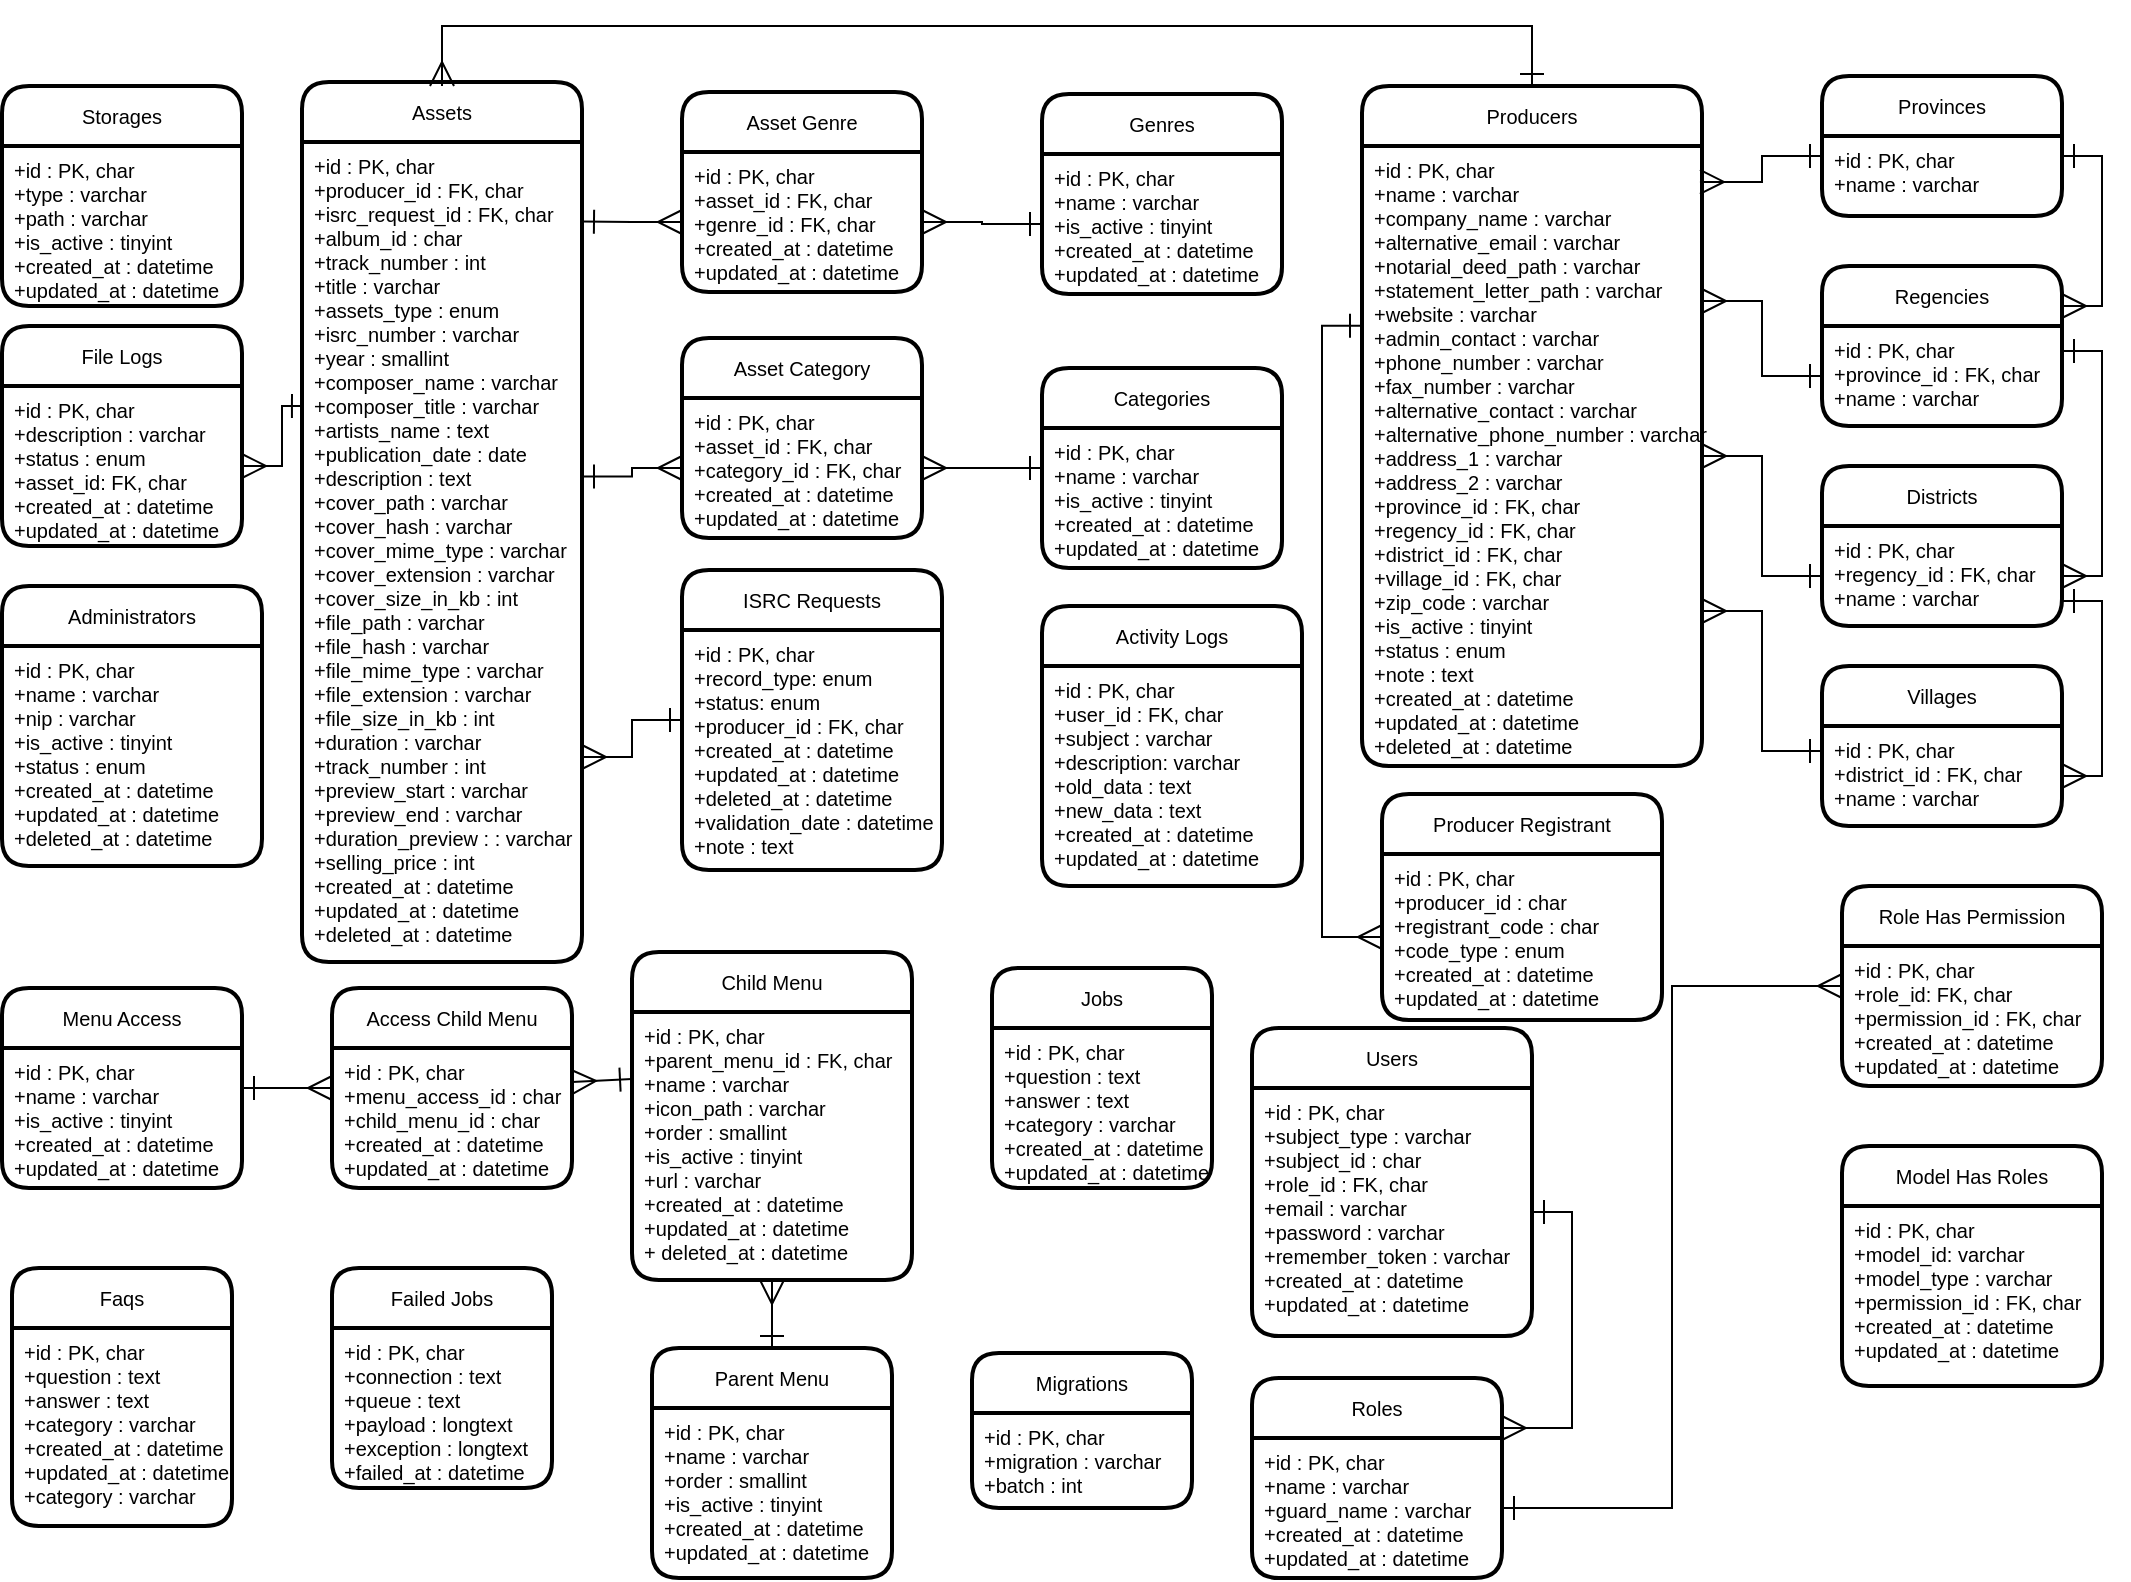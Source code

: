 <mxfile version="19.0.3" type="device" pages="16"><diagram id="O5GDvXaoAwrtC2AR0A4j" name="ERD 1"><mxGraphModel dx="946" dy="619" grid="1" gridSize="10" guides="1" tooltips="1" connect="1" arrows="1" fold="1" page="1" pageScale="1" pageWidth="1169" pageHeight="827" math="0" shadow="0"><root><mxCell id="0"/><mxCell id="1" parent="0"/><mxCell id="OOg6k-A2SICMMDAUSnI7-30" value="Assets" style="swimlane;childLayout=stackLayout;horizontal=1;startSize=30;horizontalStack=0;rounded=1;fontSize=10;fontStyle=0;strokeWidth=2;resizeParent=0;resizeLast=1;shadow=0;dashed=0;align=center;" parent="1" vertex="1"><mxGeometry x="160" y="58" width="140" height="440" as="geometry"/></mxCell><mxCell id="OOg6k-A2SICMMDAUSnI7-31" value="+id : PK, char&#10;+producer_id : FK, char&#10;+isrc_request_id : FK, char&#10;+album_id : char&#10;+track_number : int&#10;+title : varchar&#10;+assets_type : enum&#10;+isrc_number : varchar&#10;+year : smallint&#10;+composer_name : varchar&#10;+composer_title : varchar&#10;+artists_name : text&#10;+publication_date : date&#10;+description : text&#10;+cover_path : varchar&#10;+cover_hash : varchar &#10;+cover_mime_type : varchar&#10;+cover_extension : varchar&#10;+cover_size_in_kb : int&#10;+file_path : varchar&#10;+file_hash : varchar&#10;+file_mime_type : varchar&#10;+file_extension : varchar&#10;+file_size_in_kb : int&#10;+duration : varchar&#10;+track_number : int&#10;+preview_start : varchar&#10;+preview_end : varchar&#10;+duration_preview : : varchar&#10;+selling_price : int&#10;+created_at : datetime&#10;+updated_at : datetime&#10;+deleted_at : datetime" style="align=left;strokeColor=none;fillColor=none;spacingLeft=4;fontSize=10;verticalAlign=top;resizable=0;rotatable=0;part=1;" parent="OOg6k-A2SICMMDAUSnI7-30" vertex="1"><mxGeometry y="30" width="140" height="410" as="geometry"/></mxCell><mxCell id="OOg6k-A2SICMMDAUSnI7-34" value="Asset Genre" style="swimlane;childLayout=stackLayout;horizontal=1;startSize=30;horizontalStack=0;rounded=1;fontSize=10;fontStyle=0;strokeWidth=2;resizeParent=0;resizeLast=1;shadow=0;dashed=0;align=center;" parent="1" vertex="1"><mxGeometry x="350" y="63" width="120" height="100" as="geometry"/></mxCell><mxCell id="OOg6k-A2SICMMDAUSnI7-35" value="+id : PK, char&#10;+asset_id : FK, char&#10;+genre_id : FK, char&#10;+created_at : datetime&#10;+updated_at : datetime" style="align=left;strokeColor=none;fillColor=none;spacingLeft=4;fontSize=10;verticalAlign=top;resizable=0;rotatable=0;part=1;" parent="OOg6k-A2SICMMDAUSnI7-34" vertex="1"><mxGeometry y="30" width="120" height="70" as="geometry"/></mxCell><mxCell id="OOg6k-A2SICMMDAUSnI7-36" value="Asset Category" style="swimlane;childLayout=stackLayout;horizontal=1;startSize=30;horizontalStack=0;rounded=1;fontSize=10;fontStyle=0;strokeWidth=2;resizeParent=0;resizeLast=1;shadow=0;dashed=0;align=center;" parent="1" vertex="1"><mxGeometry x="350" y="186" width="120" height="100" as="geometry"/></mxCell><mxCell id="OOg6k-A2SICMMDAUSnI7-37" value="+id : PK, char&#10;+asset_id : FK, char&#10;+category_id : FK, char&#10;+created_at : datetime&#10;+updated_at : datetime" style="align=left;strokeColor=none;fillColor=none;spacingLeft=4;fontSize=10;verticalAlign=top;resizable=0;rotatable=0;part=1;" parent="OOg6k-A2SICMMDAUSnI7-36" vertex="1"><mxGeometry y="30" width="120" height="70" as="geometry"/></mxCell><mxCell id="OOg6k-A2SICMMDAUSnI7-38" value="Genres" style="swimlane;childLayout=stackLayout;horizontal=1;startSize=30;horizontalStack=0;rounded=1;fontSize=10;fontStyle=0;strokeWidth=2;resizeParent=0;resizeLast=1;shadow=0;dashed=0;align=center;" parent="1" vertex="1"><mxGeometry x="530" y="64" width="120" height="100" as="geometry"><mxRectangle x="530" y="121" width="70" height="30" as="alternateBounds"/></mxGeometry></mxCell><mxCell id="OOg6k-A2SICMMDAUSnI7-39" value="+id : PK, char&#10;+name : varchar&#10;+is_active : tinyint&#10;+created_at : datetime&#10;+updated_at : datetime" style="align=left;strokeColor=none;fillColor=none;spacingLeft=4;fontSize=10;verticalAlign=top;resizable=0;rotatable=0;part=1;" parent="OOg6k-A2SICMMDAUSnI7-38" vertex="1"><mxGeometry y="30" width="120" height="70" as="geometry"/></mxCell><mxCell id="OOg6k-A2SICMMDAUSnI7-40" value="Categories" style="swimlane;childLayout=stackLayout;horizontal=1;startSize=30;horizontalStack=0;rounded=1;fontSize=10;fontStyle=0;strokeWidth=2;resizeParent=0;resizeLast=1;shadow=0;dashed=0;align=center;" parent="1" vertex="1"><mxGeometry x="530" y="201" width="120" height="100" as="geometry"/></mxCell><mxCell id="OOg6k-A2SICMMDAUSnI7-41" value="+id : PK, char&#10;+name : varchar&#10;+is_active : tinyint&#10;+created_at : datetime&#10;+updated_at : datetime" style="align=left;strokeColor=none;fillColor=none;spacingLeft=4;fontSize=10;verticalAlign=top;resizable=0;rotatable=0;part=1;" parent="OOg6k-A2SICMMDAUSnI7-40" vertex="1"><mxGeometry y="30" width="120" height="70" as="geometry"/></mxCell><mxCell id="OOg6k-A2SICMMDAUSnI7-42" value="Faqs" style="swimlane;childLayout=stackLayout;horizontal=1;startSize=30;horizontalStack=0;rounded=1;fontSize=10;fontStyle=0;strokeWidth=2;resizeParent=0;resizeLast=1;shadow=0;dashed=0;align=center;" parent="1" vertex="1"><mxGeometry x="15" y="651" width="110" height="129" as="geometry"/></mxCell><mxCell id="OOg6k-A2SICMMDAUSnI7-43" value="+id : PK, char&#10;+question : text&#10;+answer : text&#10;+category : varchar&#10;+created_at : datetime&#10;+updated_at : datetime&#10;+category : varchar" style="align=left;strokeColor=none;fillColor=none;spacingLeft=4;fontSize=10;verticalAlign=top;resizable=0;rotatable=0;part=1;" parent="OOg6k-A2SICMMDAUSnI7-42" vertex="1"><mxGeometry y="30" width="110" height="99" as="geometry"/></mxCell><mxCell id="OOg6k-A2SICMMDAUSnI7-45" value="ISRC Requests" style="swimlane;childLayout=stackLayout;horizontal=1;startSize=30;horizontalStack=0;rounded=1;fontSize=10;fontStyle=0;strokeWidth=2;resizeParent=0;resizeLast=1;shadow=0;dashed=0;align=center;" parent="1" vertex="1"><mxGeometry x="350" y="302" width="130" height="150" as="geometry"/></mxCell><mxCell id="OOg6k-A2SICMMDAUSnI7-79" style="edgeStyle=none;rounded=0;orthogonalLoop=1;jettySize=auto;html=1;fontSize=10;startArrow=ERmany;startFill=0;endArrow=ERone;endFill=0;startSize=10;endSize=10;strokeWidth=1;" parent="OOg6k-A2SICMMDAUSnI7-45" source="OOg6k-A2SICMMDAUSnI7-46" target="OOg6k-A2SICMMDAUSnI7-45" edge="1"><mxGeometry relative="1" as="geometry"/></mxCell><mxCell id="OOg6k-A2SICMMDAUSnI7-46" value="+id : PK, char&#10;+record_type: enum&#10;+status: enum&#10;+producer_id : FK, char&#10;+created_at : datetime&#10;+updated_at : datetime&#10;+deleted_at : datetime&#10;+validation_date : datetime&#10;+note : text" style="align=left;strokeColor=none;fillColor=none;spacingLeft=4;fontSize=10;verticalAlign=top;resizable=0;rotatable=0;part=1;" parent="OOg6k-A2SICMMDAUSnI7-45" vertex="1"><mxGeometry y="30" width="130" height="120" as="geometry"/></mxCell><mxCell id="OOg6k-A2SICMMDAUSnI7-47" value="Activity Logs" style="swimlane;childLayout=stackLayout;horizontal=1;startSize=30;horizontalStack=0;rounded=1;fontSize=10;fontStyle=0;strokeWidth=2;resizeParent=0;resizeLast=1;shadow=0;dashed=0;align=center;" parent="1" vertex="1"><mxGeometry x="530" y="320" width="130" height="140" as="geometry"/></mxCell><mxCell id="OOg6k-A2SICMMDAUSnI7-48" value="+id : PK, char&#10;+user_id : FK, char&#10;+subject : varchar&#10;+description: varchar&#10;+old_data : text&#10;+new_data : text&#10;+created_at : datetime&#10;+updated_at : datetime" style="align=left;strokeColor=none;fillColor=none;spacingLeft=4;fontSize=10;verticalAlign=top;resizable=0;rotatable=0;part=1;" parent="OOg6k-A2SICMMDAUSnI7-47" vertex="1"><mxGeometry y="30" width="130" height="110" as="geometry"/></mxCell><mxCell id="OOg6k-A2SICMMDAUSnI7-49" value="Storages" style="swimlane;childLayout=stackLayout;horizontal=1;startSize=30;horizontalStack=0;rounded=1;fontSize=10;fontStyle=0;strokeWidth=2;resizeParent=0;resizeLast=1;shadow=0;dashed=0;align=center;" parent="1" vertex="1"><mxGeometry x="10" y="60" width="120" height="110" as="geometry"/></mxCell><mxCell id="OOg6k-A2SICMMDAUSnI7-50" value="+id : PK, char&#10;+type : varchar&#10;+path : varchar&#10;+is_active : tinyint&#10;+created_at : datetime&#10;+updated_at : datetime" style="align=left;strokeColor=none;fillColor=none;spacingLeft=4;fontSize=10;verticalAlign=top;resizable=0;rotatable=0;part=1;" parent="OOg6k-A2SICMMDAUSnI7-49" vertex="1"><mxGeometry y="30" width="120" height="80" as="geometry"/></mxCell><mxCell id="OOg6k-A2SICMMDAUSnI7-51" value="File Logs" style="swimlane;childLayout=stackLayout;horizontal=1;startSize=30;horizontalStack=0;rounded=1;fontSize=10;fontStyle=0;strokeWidth=2;resizeParent=0;resizeLast=1;shadow=0;dashed=0;align=center;" parent="1" vertex="1"><mxGeometry x="10" y="180" width="120" height="110" as="geometry"/></mxCell><mxCell id="OOg6k-A2SICMMDAUSnI7-52" value="+id : PK, char&#10;+description : varchar&#10;+status : enum&#10;+asset_id: FK, char&#10;+created_at : datetime&#10;+updated_at : datetime" style="align=left;strokeColor=none;fillColor=none;spacingLeft=4;fontSize=10;verticalAlign=top;resizable=0;rotatable=0;part=1;" parent="OOg6k-A2SICMMDAUSnI7-51" vertex="1"><mxGeometry y="30" width="120" height="80" as="geometry"/></mxCell><mxCell id="OOg6k-A2SICMMDAUSnI7-53" value="Administrators" style="swimlane;childLayout=stackLayout;horizontal=1;startSize=30;horizontalStack=0;rounded=1;fontSize=10;fontStyle=0;strokeWidth=2;resizeParent=0;resizeLast=1;shadow=0;dashed=0;align=center;" parent="1" vertex="1"><mxGeometry x="10" y="310" width="130" height="140" as="geometry"/></mxCell><mxCell id="OOg6k-A2SICMMDAUSnI7-54" value="+id : PK, char&#10;+name : varchar&#10;+nip : varchar&#10;+is_active : tinyint&#10;+status : enum&#10;+created_at : datetime&#10;+updated_at : datetime&#10;+deleted_at : datetime" style="align=left;strokeColor=none;fillColor=none;spacingLeft=4;fontSize=10;verticalAlign=top;resizable=0;rotatable=0;part=1;" parent="OOg6k-A2SICMMDAUSnI7-53" vertex="1"><mxGeometry y="30" width="130" height="110" as="geometry"/></mxCell><mxCell id="OOg6k-A2SICMMDAUSnI7-55" value="Producers" style="swimlane;childLayout=stackLayout;horizontal=1;startSize=30;horizontalStack=0;rounded=1;fontSize=10;fontStyle=0;strokeWidth=2;resizeParent=0;resizeLast=1;shadow=0;dashed=0;align=center;" parent="1" vertex="1"><mxGeometry x="690" y="60" width="170" height="340" as="geometry"/></mxCell><mxCell id="OOg6k-A2SICMMDAUSnI7-56" value="+id : PK, char&#10;+name : varchar&#10;+company_name : varchar&#10;+alternative_email : varchar&#10;+notarial_deed_path : varchar&#10;+statement_letter_path : varchar&#10;+website : varchar&#10;+admin_contact : varchar&#10;+phone_number : varchar&#10;+fax_number : varchar&#10;+alternative_contact : varchar&#10;+alternative_phone_number : varchar&#10;+address_1 : varchar&#10;+address_2 : varchar&#10;+province_id : FK, char&#10;+regency_id : FK, char&#10;+district_id : FK, char&#10;+village_id : FK, char&#10;+zip_code : varchar&#10;+is_active : tinyint&#10;+status : enum&#10;+note : text&#10;+created_at : datetime&#10;+updated_at : datetime&#10;+deleted_at : datetime" style="align=left;strokeColor=none;fillColor=none;spacingLeft=4;fontSize=10;verticalAlign=top;resizable=0;rotatable=0;part=1;" parent="OOg6k-A2SICMMDAUSnI7-55" vertex="1"><mxGeometry y="30" width="170" height="310" as="geometry"/></mxCell><mxCell id="OOg6k-A2SICMMDAUSnI7-57" value="Menu Access" style="swimlane;childLayout=stackLayout;horizontal=1;startSize=30;horizontalStack=0;rounded=1;fontSize=10;fontStyle=0;strokeWidth=2;resizeParent=0;resizeLast=1;shadow=0;dashed=0;align=center;" parent="1" vertex="1"><mxGeometry x="10" y="511" width="120" height="100" as="geometry"/></mxCell><mxCell id="OOg6k-A2SICMMDAUSnI7-58" value="+id : PK, char&#10;+name : varchar&#10;+is_active : tinyint&#10;+created_at : datetime&#10;+updated_at : datetime" style="align=left;strokeColor=none;fillColor=none;spacingLeft=4;fontSize=10;verticalAlign=top;resizable=0;rotatable=0;part=1;" parent="OOg6k-A2SICMMDAUSnI7-57" vertex="1"><mxGeometry y="30" width="120" height="70" as="geometry"/></mxCell><mxCell id="OOg6k-A2SICMMDAUSnI7-71" style="edgeStyle=none;rounded=0;orthogonalLoop=1;jettySize=auto;html=1;entryX=0;entryY=0.25;entryDx=0;entryDy=0;fontSize=10;endArrow=ERone;endFill=0;startArrow=ERmany;startFill=0;strokeWidth=1;endSize=10;startSize=10;" parent="1" source="OOg6k-A2SICMMDAUSnI7-59" target="OOg6k-A2SICMMDAUSnI7-62" edge="1"><mxGeometry relative="1" as="geometry"/></mxCell><mxCell id="OOg6k-A2SICMMDAUSnI7-59" value="Access Child Menu" style="swimlane;childLayout=stackLayout;horizontal=1;startSize=30;horizontalStack=0;rounded=1;fontSize=10;fontStyle=0;strokeWidth=2;resizeParent=0;resizeLast=1;shadow=0;dashed=0;align=center;" parent="1" vertex="1"><mxGeometry x="175" y="511" width="120" height="100" as="geometry"/></mxCell><mxCell id="OOg6k-A2SICMMDAUSnI7-60" value="+id : PK, char&#10;+menu_access_id : char&#10;+child_menu_id : char&#10;+created_at : datetime&#10;+updated_at : datetime" style="align=left;strokeColor=none;fillColor=none;spacingLeft=4;fontSize=10;verticalAlign=top;resizable=0;rotatable=0;part=1;" parent="OOg6k-A2SICMMDAUSnI7-59" vertex="1"><mxGeometry y="30" width="120" height="70" as="geometry"/></mxCell><mxCell id="OOg6k-A2SICMMDAUSnI7-61" value="Child Menu" style="swimlane;childLayout=stackLayout;horizontal=1;startSize=30;horizontalStack=0;rounded=1;fontSize=10;fontStyle=0;strokeWidth=2;resizeParent=0;resizeLast=1;shadow=0;dashed=0;align=center;" parent="1" vertex="1"><mxGeometry x="325" y="493" width="140" height="164" as="geometry"/></mxCell><mxCell id="OOg6k-A2SICMMDAUSnI7-62" value="+id : PK, char&#10;+parent_menu_id : FK, char&#10;+name : varchar&#10;+icon_path : varchar&#10;+order : smallint&#10;+is_active : tinyint&#10;+url : varchar&#10;+created_at : datetime&#10;+updated_at : datetime&#10;+ deleted_at : datetime" style="align=left;strokeColor=none;fillColor=none;spacingLeft=4;fontSize=10;verticalAlign=top;resizable=0;rotatable=0;part=1;" parent="OOg6k-A2SICMMDAUSnI7-61" vertex="1"><mxGeometry y="30" width="140" height="134" as="geometry"/></mxCell><mxCell id="OOg6k-A2SICMMDAUSnI7-63" value="Villages" style="swimlane;childLayout=stackLayout;horizontal=1;startSize=30;horizontalStack=0;rounded=1;fontSize=10;fontStyle=0;strokeWidth=2;resizeParent=0;resizeLast=1;shadow=0;dashed=0;align=center;" parent="1" vertex="1"><mxGeometry x="920" y="350" width="120" height="80" as="geometry"/></mxCell><mxCell id="OOg6k-A2SICMMDAUSnI7-64" value="+id : PK, char&#10;+district_id : FK, char&#10;+name : varchar" style="align=left;strokeColor=none;fillColor=none;spacingLeft=4;fontSize=10;verticalAlign=top;resizable=0;rotatable=0;part=1;" parent="OOg6k-A2SICMMDAUSnI7-63" vertex="1"><mxGeometry y="30" width="120" height="50" as="geometry"/></mxCell><mxCell id="OOg6k-A2SICMMDAUSnI7-65" value="Districts" style="swimlane;childLayout=stackLayout;horizontal=1;startSize=30;horizontalStack=0;rounded=1;fontSize=10;fontStyle=0;strokeWidth=2;resizeParent=0;resizeLast=1;shadow=0;dashed=0;align=center;" parent="1" vertex="1"><mxGeometry x="920" y="250" width="120" height="80" as="geometry"/></mxCell><mxCell id="OOg6k-A2SICMMDAUSnI7-66" value="+id : PK, char&#10;+regency_id : FK, char&#10;+name : varchar" style="align=left;strokeColor=none;fillColor=none;spacingLeft=4;fontSize=10;verticalAlign=top;resizable=0;rotatable=0;part=1;" parent="OOg6k-A2SICMMDAUSnI7-65" vertex="1"><mxGeometry y="30" width="120" height="50" as="geometry"/></mxCell><mxCell id="OOg6k-A2SICMMDAUSnI7-67" value="Regencies" style="swimlane;childLayout=stackLayout;horizontal=1;startSize=30;horizontalStack=0;rounded=1;fontSize=10;fontStyle=0;strokeWidth=2;resizeParent=0;resizeLast=1;shadow=0;dashed=0;align=center;" parent="1" vertex="1"><mxGeometry x="920" y="150" width="120" height="80" as="geometry"/></mxCell><mxCell id="OOg6k-A2SICMMDAUSnI7-68" value="+id : PK, char&#10;+province_id : FK, char&#10;+name : varchar" style="align=left;strokeColor=none;fillColor=none;spacingLeft=4;fontSize=10;verticalAlign=top;resizable=0;rotatable=0;part=1;" parent="OOg6k-A2SICMMDAUSnI7-67" vertex="1"><mxGeometry y="30" width="120" height="50" as="geometry"/></mxCell><mxCell id="OOg6k-A2SICMMDAUSnI7-69" value="Provinces" style="swimlane;childLayout=stackLayout;horizontal=1;startSize=30;horizontalStack=0;rounded=1;fontSize=10;fontStyle=0;strokeWidth=2;resizeParent=0;resizeLast=1;shadow=0;dashed=0;align=center;" parent="1" vertex="1"><mxGeometry x="920" y="55" width="120" height="70" as="geometry"/></mxCell><mxCell id="OOg6k-A2SICMMDAUSnI7-70" value="+id : PK, char&#10;+name : varchar" style="align=left;strokeColor=none;fillColor=none;spacingLeft=4;fontSize=10;verticalAlign=top;resizable=0;rotatable=0;part=1;" parent="OOg6k-A2SICMMDAUSnI7-69" vertex="1"><mxGeometry y="30" width="120" height="40" as="geometry"/></mxCell><mxCell id="OOg6k-A2SICMMDAUSnI7-72" style="edgeStyle=orthogonalEdgeStyle;rounded=0;orthogonalLoop=1;jettySize=auto;html=1;entryX=1;entryY=0.5;entryDx=0;entryDy=0;fontSize=10;startArrow=ERmany;startFill=0;endArrow=ERone;endFill=0;startSize=10;endSize=10;strokeWidth=1;" parent="1" target="OOg6k-A2SICMMDAUSnI7-57" edge="1"><mxGeometry relative="1" as="geometry"><mxPoint x="175" y="561" as="sourcePoint"/><Array as="points"><mxPoint x="168" y="561"/></Array></mxGeometry></mxCell><mxCell id="OOg6k-A2SICMMDAUSnI7-74" style="edgeStyle=orthogonalEdgeStyle;rounded=0;orthogonalLoop=1;jettySize=auto;html=1;exitX=0;exitY=0.5;exitDx=0;exitDy=0;entryX=1;entryY=0.097;entryDx=0;entryDy=0;fontSize=10;startArrow=ERmany;startFill=0;endArrow=ERone;endFill=0;startSize=10;endSize=10;strokeWidth=1;entryPerimeter=0;" parent="1" source="OOg6k-A2SICMMDAUSnI7-35" target="OOg6k-A2SICMMDAUSnI7-31" edge="1"><mxGeometry relative="1" as="geometry"/></mxCell><mxCell id="OOg6k-A2SICMMDAUSnI7-75" style="edgeStyle=orthogonalEdgeStyle;rounded=0;orthogonalLoop=1;jettySize=auto;html=1;entryX=1;entryY=0.408;entryDx=0;entryDy=0;entryPerimeter=0;fontSize=10;startArrow=ERmany;startFill=0;endArrow=ERone;endFill=0;startSize=10;endSize=10;strokeWidth=1;" parent="1" source="OOg6k-A2SICMMDAUSnI7-37" target="OOg6k-A2SICMMDAUSnI7-31" edge="1"><mxGeometry relative="1" as="geometry"/></mxCell><mxCell id="OOg6k-A2SICMMDAUSnI7-76" style="edgeStyle=orthogonalEdgeStyle;rounded=0;orthogonalLoop=1;jettySize=auto;html=1;fontSize=10;startArrow=ERmany;startFill=0;endArrow=ERone;endFill=0;startSize=10;endSize=10;strokeWidth=1;" parent="1" source="OOg6k-A2SICMMDAUSnI7-35" target="OOg6k-A2SICMMDAUSnI7-39" edge="1"><mxGeometry relative="1" as="geometry"/></mxCell><mxCell id="OOg6k-A2SICMMDAUSnI7-77" style="edgeStyle=orthogonalEdgeStyle;rounded=0;orthogonalLoop=1;jettySize=auto;html=1;fontSize=10;startArrow=ERmany;startFill=0;endArrow=ERone;endFill=0;startSize=10;endSize=10;strokeWidth=1;" parent="1" source="OOg6k-A2SICMMDAUSnI7-37" target="OOg6k-A2SICMMDAUSnI7-40" edge="1"><mxGeometry relative="1" as="geometry"/></mxCell><mxCell id="OOg6k-A2SICMMDAUSnI7-78" style="edgeStyle=orthogonalEdgeStyle;rounded=0;orthogonalLoop=1;jettySize=auto;html=1;exitX=1;exitY=0.75;exitDx=0;exitDy=0;entryX=0;entryY=0.5;entryDx=0;entryDy=0;fontSize=10;startArrow=ERmany;startFill=0;endArrow=ERone;endFill=0;startSize=10;endSize=10;strokeWidth=1;" parent="1" source="OOg6k-A2SICMMDAUSnI7-31" target="OOg6k-A2SICMMDAUSnI7-45" edge="1"><mxGeometry relative="1" as="geometry"/></mxCell><mxCell id="OOg6k-A2SICMMDAUSnI7-81" style="edgeStyle=orthogonalEdgeStyle;rounded=0;orthogonalLoop=1;jettySize=auto;html=1;entryX=0.5;entryY=0;entryDx=0;entryDy=0;fontSize=10;startArrow=ERmany;startFill=0;endArrow=ERone;endFill=0;startSize=10;endSize=10;strokeWidth=1;" parent="1" target="OOg6k-A2SICMMDAUSnI7-55" edge="1"><mxGeometry relative="1" as="geometry"><mxPoint x="230" y="60" as="sourcePoint"/><Array as="points"><mxPoint x="230" y="30"/><mxPoint x="775" y="30"/></Array></mxGeometry></mxCell><mxCell id="OOg6k-A2SICMMDAUSnI7-85" style="edgeStyle=orthogonalEdgeStyle;rounded=0;orthogonalLoop=1;jettySize=auto;html=1;exitX=0.994;exitY=0.058;exitDx=0;exitDy=0;entryX=0;entryY=0.25;entryDx=0;entryDy=0;fontSize=10;startArrow=ERmany;startFill=0;endArrow=ERone;endFill=0;startSize=10;endSize=10;strokeWidth=1;exitPerimeter=0;" parent="1" source="OOg6k-A2SICMMDAUSnI7-56" target="OOg6k-A2SICMMDAUSnI7-70" edge="1"><mxGeometry relative="1" as="geometry"/></mxCell><mxCell id="OOg6k-A2SICMMDAUSnI7-86" style="edgeStyle=orthogonalEdgeStyle;rounded=0;orthogonalLoop=1;jettySize=auto;html=1;exitX=1;exitY=0.25;exitDx=0;exitDy=0;fontSize=10;startArrow=ERmany;startFill=0;endArrow=ERone;endFill=0;startSize=10;endSize=10;strokeWidth=1;" parent="1" source="OOg6k-A2SICMMDAUSnI7-56" target="OOg6k-A2SICMMDAUSnI7-68" edge="1"><mxGeometry relative="1" as="geometry"/></mxCell><mxCell id="OOg6k-A2SICMMDAUSnI7-87" style="edgeStyle=orthogonalEdgeStyle;rounded=0;orthogonalLoop=1;jettySize=auto;html=1;exitX=1;exitY=0.5;exitDx=0;exitDy=0;fontSize=10;startArrow=ERmany;startFill=0;endArrow=ERone;endFill=0;startSize=10;endSize=10;strokeWidth=1;" parent="1" source="OOg6k-A2SICMMDAUSnI7-56" target="OOg6k-A2SICMMDAUSnI7-66" edge="1"><mxGeometry relative="1" as="geometry"/></mxCell><mxCell id="OOg6k-A2SICMMDAUSnI7-88" style="edgeStyle=orthogonalEdgeStyle;rounded=0;orthogonalLoop=1;jettySize=auto;html=1;entryX=0;entryY=0.25;entryDx=0;entryDy=0;fontSize=10;startArrow=ERmany;startFill=0;endArrow=ERone;endFill=0;startSize=10;endSize=10;strokeWidth=1;exitX=1;exitY=0.75;exitDx=0;exitDy=0;" parent="1" source="OOg6k-A2SICMMDAUSnI7-56" target="OOg6k-A2SICMMDAUSnI7-64" edge="1"><mxGeometry relative="1" as="geometry"/></mxCell><mxCell id="OOg6k-A2SICMMDAUSnI7-89" style="edgeStyle=orthogonalEdgeStyle;rounded=0;orthogonalLoop=1;jettySize=auto;html=1;entryX=1;entryY=0.25;entryDx=0;entryDy=0;fontSize=10;startArrow=ERmany;startFill=0;endArrow=ERone;endFill=0;startSize=10;endSize=10;strokeWidth=1;exitX=1;exitY=0.25;exitDx=0;exitDy=0;" parent="1" source="OOg6k-A2SICMMDAUSnI7-67" target="OOg6k-A2SICMMDAUSnI7-70" edge="1"><mxGeometry relative="1" as="geometry"><Array as="points"><mxPoint x="1060" y="170"/><mxPoint x="1060" y="95"/></Array></mxGeometry></mxCell><mxCell id="OOg6k-A2SICMMDAUSnI7-90" style="edgeStyle=orthogonalEdgeStyle;rounded=0;orthogonalLoop=1;jettySize=auto;html=1;entryX=1;entryY=0.25;entryDx=0;entryDy=0;fontSize=10;startArrow=ERmany;startFill=0;endArrow=ERone;endFill=0;startSize=10;endSize=10;strokeWidth=1;" parent="1" source="OOg6k-A2SICMMDAUSnI7-66" target="OOg6k-A2SICMMDAUSnI7-68" edge="1"><mxGeometry relative="1" as="geometry"><Array as="points"><mxPoint x="1060" y="305"/><mxPoint x="1060" y="193"/></Array></mxGeometry></mxCell><mxCell id="OOg6k-A2SICMMDAUSnI7-91" style="edgeStyle=orthogonalEdgeStyle;rounded=0;orthogonalLoop=1;jettySize=auto;html=1;entryX=1;entryY=0.75;entryDx=0;entryDy=0;fontSize=10;startArrow=ERmany;startFill=0;endArrow=ERone;endFill=0;startSize=10;endSize=10;strokeWidth=1;" parent="1" source="OOg6k-A2SICMMDAUSnI7-64" target="OOg6k-A2SICMMDAUSnI7-66" edge="1"><mxGeometry relative="1" as="geometry"><Array as="points"><mxPoint x="1060" y="405"/><mxPoint x="1060" y="318"/></Array></mxGeometry></mxCell><mxCell id="OOg6k-A2SICMMDAUSnI7-93" style="edgeStyle=orthogonalEdgeStyle;rounded=0;orthogonalLoop=1;jettySize=auto;html=1;entryX=0.007;entryY=0.322;entryDx=0;entryDy=0;entryPerimeter=0;fontSize=10;startArrow=ERmany;startFill=0;endArrow=ERone;endFill=0;startSize=10;endSize=10;strokeWidth=1;" parent="1" source="OOg6k-A2SICMMDAUSnI7-52" target="OOg6k-A2SICMMDAUSnI7-31" edge="1"><mxGeometry relative="1" as="geometry"/></mxCell><mxCell id="OOg6k-A2SICMMDAUSnI7-94" value="Users" style="swimlane;childLayout=stackLayout;horizontal=1;startSize=30;horizontalStack=0;rounded=1;fontSize=10;fontStyle=0;strokeWidth=2;resizeParent=0;resizeLast=1;shadow=0;dashed=0;align=center;" parent="1" vertex="1"><mxGeometry x="635" y="531" width="140" height="154" as="geometry"/></mxCell><mxCell id="OOg6k-A2SICMMDAUSnI7-95" value="+id : PK, char&#10;+subject_type : varchar&#10;+subject_id : char&#10;+role_id : FK, char&#10;+email : varchar&#10;+password : varchar&#10;+remember_token : varchar&#10;+created_at : datetime&#10;+updated_at : datetime" style="align=left;strokeColor=none;fillColor=none;spacingLeft=4;fontSize=10;verticalAlign=top;resizable=0;rotatable=0;part=1;" parent="OOg6k-A2SICMMDAUSnI7-94" vertex="1"><mxGeometry y="30" width="140" height="124" as="geometry"/></mxCell><mxCell id="OOg6k-A2SICMMDAUSnI7-96" value="Roles" style="swimlane;childLayout=stackLayout;horizontal=1;startSize=30;horizontalStack=0;rounded=1;fontSize=10;fontStyle=0;strokeWidth=2;resizeParent=0;resizeLast=1;shadow=0;dashed=0;align=center;" parent="1" vertex="1"><mxGeometry x="635" y="706" width="125" height="100" as="geometry"/></mxCell><mxCell id="OOg6k-A2SICMMDAUSnI7-97" value="+id : PK, char&#10;+name : varchar&#10;+guard_name : varchar&#10;+created_at : datetime&#10;+updated_at : datetime" style="align=left;strokeColor=none;fillColor=none;spacingLeft=4;fontSize=10;verticalAlign=top;resizable=0;rotatable=0;part=1;" parent="OOg6k-A2SICMMDAUSnI7-96" vertex="1"><mxGeometry y="30" width="125" height="70" as="geometry"/></mxCell><mxCell id="OOg6k-A2SICMMDAUSnI7-111" style="edgeStyle=orthogonalEdgeStyle;rounded=0;orthogonalLoop=1;jettySize=auto;html=1;entryX=1;entryY=0.5;entryDx=0;entryDy=0;fontSize=10;startArrow=ERmany;startFill=0;endArrow=ERone;endFill=0;startSize=10;endSize=10;strokeWidth=1;" parent="1" source="OOg6k-A2SICMMDAUSnI7-98" target="OOg6k-A2SICMMDAUSnI7-97" edge="1"><mxGeometry relative="1" as="geometry"/></mxCell><mxCell id="OOg6k-A2SICMMDAUSnI7-98" value="Role Has Permission" style="swimlane;childLayout=stackLayout;horizontal=1;startSize=30;horizontalStack=0;rounded=1;fontSize=10;fontStyle=0;strokeWidth=2;resizeParent=0;resizeLast=1;shadow=0;dashed=0;align=center;" parent="1" vertex="1"><mxGeometry x="930" y="460" width="130" height="100" as="geometry"/></mxCell><mxCell id="OOg6k-A2SICMMDAUSnI7-99" value="+id : PK, char&#10;+role_id: FK, char&#10;+permission_id : FK, char&#10;+created_at : datetime&#10;+updated_at : datetime" style="align=left;strokeColor=none;fillColor=none;spacingLeft=4;fontSize=10;verticalAlign=top;resizable=0;rotatable=0;part=1;" parent="OOg6k-A2SICMMDAUSnI7-98" vertex="1"><mxGeometry y="30" width="130" height="70" as="geometry"/></mxCell><mxCell id="OOg6k-A2SICMMDAUSnI7-100" value="Migrations" style="swimlane;childLayout=stackLayout;horizontal=1;startSize=30;horizontalStack=0;rounded=1;fontSize=10;fontStyle=0;strokeWidth=2;resizeParent=0;resizeLast=1;shadow=0;dashed=0;align=center;" parent="1" vertex="1"><mxGeometry x="495" y="693.5" width="110" height="77.5" as="geometry"/></mxCell><mxCell id="OOg6k-A2SICMMDAUSnI7-101" value="+id : PK, char&#10;+migration : varchar&#10;+batch : int" style="align=left;strokeColor=none;fillColor=none;spacingLeft=4;fontSize=10;verticalAlign=top;resizable=0;rotatable=0;part=1;" parent="OOg6k-A2SICMMDAUSnI7-100" vertex="1"><mxGeometry y="30" width="110" height="47.5" as="geometry"/></mxCell><mxCell id="OOg6k-A2SICMMDAUSnI7-102" value="Failed Jobs" style="swimlane;childLayout=stackLayout;horizontal=1;startSize=30;horizontalStack=0;rounded=1;fontSize=10;fontStyle=0;strokeWidth=2;resizeParent=0;resizeLast=1;shadow=0;dashed=0;align=center;" parent="1" vertex="1"><mxGeometry x="175" y="651" width="110" height="110" as="geometry"/></mxCell><mxCell id="OOg6k-A2SICMMDAUSnI7-103" value="+id : PK, char&#10;+connection : text&#10;+queue : text&#10;+payload : longtext&#10;+exception : longtext&#10;+failed_at : datetime" style="align=left;strokeColor=none;fillColor=none;spacingLeft=4;fontSize=10;verticalAlign=top;resizable=0;rotatable=0;part=1;" parent="OOg6k-A2SICMMDAUSnI7-102" vertex="1"><mxGeometry y="30" width="110" height="80" as="geometry"/></mxCell><mxCell id="OOg6k-A2SICMMDAUSnI7-104" value="Jobs" style="swimlane;childLayout=stackLayout;horizontal=1;startSize=30;horizontalStack=0;rounded=1;fontSize=10;fontStyle=0;strokeWidth=2;resizeParent=0;resizeLast=1;shadow=0;dashed=0;align=center;" parent="1" vertex="1"><mxGeometry x="505" y="501" width="110" height="110" as="geometry"/></mxCell><mxCell id="OOg6k-A2SICMMDAUSnI7-105" value="+id : PK, char&#10;+question : text&#10;+answer : text&#10;+category : varchar&#10;+created_at : datetime&#10;+updated_at : datetime" style="align=left;strokeColor=none;fillColor=none;spacingLeft=4;fontSize=10;verticalAlign=top;resizable=0;rotatable=0;part=1;" parent="OOg6k-A2SICMMDAUSnI7-104" vertex="1"><mxGeometry y="30" width="110" height="80" as="geometry"/></mxCell><mxCell id="OOg6k-A2SICMMDAUSnI7-107" style="edgeStyle=orthogonalEdgeStyle;rounded=0;orthogonalLoop=1;jettySize=auto;html=1;entryX=1;entryY=0.5;entryDx=0;entryDy=0;fontSize=10;startArrow=ERmany;startFill=0;endArrow=ERone;endFill=0;startSize=10;endSize=10;strokeWidth=1;exitX=1;exitY=0.25;exitDx=0;exitDy=0;" parent="1" source="OOg6k-A2SICMMDAUSnI7-96" target="OOg6k-A2SICMMDAUSnI7-95" edge="1"><mxGeometry relative="1" as="geometry"/></mxCell><mxCell id="OOg6k-A2SICMMDAUSnI7-108" value="Model Has Roles" style="swimlane;childLayout=stackLayout;horizontal=1;startSize=30;horizontalStack=0;rounded=1;fontSize=10;fontStyle=0;strokeWidth=2;resizeParent=0;resizeLast=1;shadow=0;dashed=0;align=center;" parent="1" vertex="1"><mxGeometry x="930" y="590" width="130" height="120" as="geometry"/></mxCell><mxCell id="OOg6k-A2SICMMDAUSnI7-109" value="+id : PK, char&#10;+model_id: varchar&#10;+model_type : varchar&#10;+permission_id : FK, char&#10;+created_at : datetime&#10;+updated_at : datetime" style="align=left;strokeColor=none;fillColor=none;spacingLeft=4;fontSize=10;verticalAlign=top;resizable=0;rotatable=0;part=1;" parent="OOg6k-A2SICMMDAUSnI7-108" vertex="1"><mxGeometry y="30" width="130" height="90" as="geometry"/></mxCell><mxCell id="OOg6k-A2SICMMDAUSnI7-112" value="Parent Menu" style="swimlane;childLayout=stackLayout;horizontal=1;startSize=30;horizontalStack=0;rounded=1;fontSize=10;fontStyle=0;strokeWidth=2;resizeParent=0;resizeLast=1;shadow=0;dashed=0;align=center;" parent="1" vertex="1"><mxGeometry x="335" y="691" width="120" height="115" as="geometry"/></mxCell><mxCell id="OOg6k-A2SICMMDAUSnI7-113" value="+id : PK, char&#10;+name : varchar&#10;+order : smallint&#10;+is_active : tinyint&#10;+created_at : datetime&#10;+updated_at : datetime" style="align=left;strokeColor=none;fillColor=none;spacingLeft=4;fontSize=10;verticalAlign=top;resizable=0;rotatable=0;part=1;" parent="OOg6k-A2SICMMDAUSnI7-112" vertex="1"><mxGeometry y="30" width="120" height="85" as="geometry"/></mxCell><mxCell id="OOg6k-A2SICMMDAUSnI7-116" style="edgeStyle=orthogonalEdgeStyle;rounded=0;orthogonalLoop=1;jettySize=auto;html=1;entryX=0.5;entryY=0;entryDx=0;entryDy=0;fontSize=10;startArrow=ERmany;startFill=0;endArrow=ERone;endFill=0;startSize=10;endSize=10;strokeWidth=1;" parent="1" source="OOg6k-A2SICMMDAUSnI7-62" target="OOg6k-A2SICMMDAUSnI7-112" edge="1"><mxGeometry relative="1" as="geometry"/></mxCell><mxCell id="TW-LULYLn0I8QWuAsa1v-4" style="edgeStyle=orthogonalEdgeStyle;rounded=0;orthogonalLoop=1;jettySize=auto;html=1;entryX=0;entryY=0.29;entryDx=0;entryDy=0;entryPerimeter=0;endArrow=ERone;endFill=0;startArrow=ERmany;startFill=0;exitX=0;exitY=0.5;exitDx=0;exitDy=0;endSize=10;startSize=10;" parent="1" source="TW-LULYLn0I8QWuAsa1v-2" target="OOg6k-A2SICMMDAUSnI7-56" edge="1"><mxGeometry relative="1" as="geometry"><Array as="points"><mxPoint x="670" y="486"/><mxPoint x="670" y="180"/></Array></mxGeometry></mxCell><mxCell id="TW-LULYLn0I8QWuAsa1v-1" value="Producer Registrant" style="swimlane;childLayout=stackLayout;horizontal=1;startSize=30;horizontalStack=0;rounded=1;fontSize=10;fontStyle=0;strokeWidth=2;resizeParent=0;resizeLast=1;shadow=0;dashed=0;align=center;" parent="1" vertex="1"><mxGeometry x="700" y="414" width="140" height="113" as="geometry"/></mxCell><mxCell id="TW-LULYLn0I8QWuAsa1v-2" value="+id : PK, char&#10;+producer_id : char&#10;+registrant_code : char&#10;+code_type : enum&#10;+created_at : datetime&#10;+updated_at : datetime" style="align=left;strokeColor=none;fillColor=none;spacingLeft=4;fontSize=10;verticalAlign=top;resizable=0;rotatable=0;part=1;" parent="TW-LULYLn0I8QWuAsa1v-1" vertex="1"><mxGeometry y="30" width="140" height="83" as="geometry"/></mxCell></root></mxGraphModel></diagram><diagram name="Activity Log Polimorfik" id="QfQU-vLKwkas30TiTYj0"><mxGraphModel dx="946" dy="619" grid="1" gridSize="10" guides="1" tooltips="1" connect="1" arrows="1" fold="1" page="1" pageScale="1" pageWidth="1169" pageHeight="827" math="0" shadow="0"><root><mxCell id="LKwzYZTUwHeXdrYBGwJC-0"/><mxCell id="LKwzYZTUwHeXdrYBGwJC-1" parent="LKwzYZTUwHeXdrYBGwJC-0"/><mxCell id="LKwzYZTUwHeXdrYBGwJC-2" value="Assets" style="swimlane;childLayout=stackLayout;horizontal=1;startSize=30;horizontalStack=0;rounded=1;fontSize=10;fontStyle=0;strokeWidth=2;resizeParent=0;resizeLast=1;shadow=0;dashed=0;align=center;" parent="LKwzYZTUwHeXdrYBGwJC-1" vertex="1" collapsed="1"><mxGeometry x="320" y="210" width="60" height="30" as="geometry"><mxRectangle x="160" y="70" width="140" height="400" as="alternateBounds"/></mxGeometry></mxCell><mxCell id="LKwzYZTUwHeXdrYBGwJC-3" value="+id : PK, char&#10;+producer_id : FK, char&#10;+isrc_request_id : FK, char&#10;+album_id : char&#10;+track_number : int&#10;+title : varchar&#10;+assets_type : enum&#10;+isrc_number : varchar&#10;+year : smallint&#10;+composer_name : varchar&#10;+composer_title : varchar&#10;+artists_name : text&#10;+publication_date : date&#10;+description : text&#10;+cover_path : varchar&#10;+cover_hash : varchar &#10;+cover_mime_type : varchar&#10;+cover_extension : varchar&#10;+cover_size_in_kb : int&#10;+file_path : varchar&#10;+file_hash : varchar&#10;+file_mime_type : varchar&#10;+file_extension : varchar&#10;+file_size_in_kb : int&#10;+duration : varchar&#10;+preview_start : varchar&#10;+preview_end : varchar&#10;+duration_preview : : varchar&#10;+created_at : datetime&#10;+updated_at : datetime" style="align=left;strokeColor=none;fillColor=none;spacingLeft=4;fontSize=10;verticalAlign=top;resizable=0;rotatable=0;part=1;" parent="LKwzYZTUwHeXdrYBGwJC-2" vertex="1"><mxGeometry y="30" width="140" height="370" as="geometry"/></mxCell><mxCell id="LKwzYZTUwHeXdrYBGwJC-4" value="Asset Genre" style="swimlane;childLayout=stackLayout;horizontal=1;startSize=30;horizontalStack=0;rounded=1;fontSize=10;fontStyle=0;strokeWidth=2;resizeParent=0;resizeLast=1;shadow=0;dashed=0;align=center;" parent="LKwzYZTUwHeXdrYBGwJC-1" vertex="1" collapsed="1"><mxGeometry x="640" y="60" width="90" height="30" as="geometry"><mxRectangle x="350" y="71" width="120" height="100" as="alternateBounds"/></mxGeometry></mxCell><mxCell id="LKwzYZTUwHeXdrYBGwJC-5" value="+id : PK, char&#10;+asset_id : FK, char&#10;+genre_id : FK, char&#10;+created_at : datetime&#10;+updated_at : datetime" style="align=left;strokeColor=none;fillColor=none;spacingLeft=4;fontSize=10;verticalAlign=top;resizable=0;rotatable=0;part=1;" parent="LKwzYZTUwHeXdrYBGwJC-4" vertex="1"><mxGeometry y="30" width="120" height="70" as="geometry"/></mxCell><mxCell id="LKwzYZTUwHeXdrYBGwJC-6" value="Asset Category" style="swimlane;childLayout=stackLayout;horizontal=1;startSize=30;horizontalStack=0;rounded=1;fontSize=10;fontStyle=0;strokeWidth=2;resizeParent=0;resizeLast=1;shadow=0;dashed=0;align=center;" parent="LKwzYZTUwHeXdrYBGwJC-1" vertex="1" collapsed="1"><mxGeometry x="640" y="290" width="100" height="30" as="geometry"><mxRectangle x="350" y="186" width="120" height="100" as="alternateBounds"/></mxGeometry></mxCell><mxCell id="LKwzYZTUwHeXdrYBGwJC-7" value="+id : PK, char&#10;+asset_id : FK, char&#10;+category_id : FK, char&#10;+created_at : datetime&#10;+updated_at : datetime" style="align=left;strokeColor=none;fillColor=none;spacingLeft=4;fontSize=10;verticalAlign=top;resizable=0;rotatable=0;part=1;" parent="LKwzYZTUwHeXdrYBGwJC-6" vertex="1"><mxGeometry y="30" width="120" height="70" as="geometry"/></mxCell><mxCell id="LKwzYZTUwHeXdrYBGwJC-8" value="Genres" style="swimlane;childLayout=stackLayout;horizontal=1;startSize=30;horizontalStack=0;rounded=1;fontSize=10;fontStyle=0;strokeWidth=2;resizeParent=0;resizeLast=1;shadow=0;dashed=0;align=center;" parent="LKwzYZTUwHeXdrYBGwJC-1" vertex="1" collapsed="1"><mxGeometry x="640" y="116" width="70" height="30" as="geometry"><mxRectangle x="530" y="71" width="120" height="100" as="alternateBounds"/></mxGeometry></mxCell><mxCell id="LKwzYZTUwHeXdrYBGwJC-9" value="+id : PK, char&#10;+name : varchar&#10;+is_active : tinyint&#10;+created_at : datetime&#10;+updated_at : datetime" style="align=left;strokeColor=none;fillColor=none;spacingLeft=4;fontSize=10;verticalAlign=top;resizable=0;rotatable=0;part=1;" parent="LKwzYZTUwHeXdrYBGwJC-8" vertex="1"><mxGeometry y="30" width="120" height="70" as="geometry"/></mxCell><mxCell id="LKwzYZTUwHeXdrYBGwJC-10" value="Categories" style="swimlane;childLayout=stackLayout;horizontal=1;startSize=30;horizontalStack=0;rounded=1;fontSize=10;fontStyle=0;strokeWidth=2;resizeParent=0;resizeLast=1;shadow=0;dashed=0;align=center;" parent="LKwzYZTUwHeXdrYBGwJC-1" vertex="1" collapsed="1"><mxGeometry x="640" y="170" width="80" height="30" as="geometry"><mxRectangle x="530" y="201" width="120" height="100" as="alternateBounds"/></mxGeometry></mxCell><mxCell id="LKwzYZTUwHeXdrYBGwJC-11" value="+id : PK, char&#10;+name : varchar&#10;+is_active : tinyint&#10;+created_at : datetime&#10;+updated_at : datetime" style="align=left;strokeColor=none;fillColor=none;spacingLeft=4;fontSize=10;verticalAlign=top;resizable=0;rotatable=0;part=1;" parent="LKwzYZTUwHeXdrYBGwJC-10" vertex="1"><mxGeometry y="30" width="120" height="70" as="geometry"/></mxCell><mxCell id="LKwzYZTUwHeXdrYBGwJC-14" value="ISRC Requests" style="swimlane;childLayout=stackLayout;horizontal=1;startSize=30;horizontalStack=0;rounded=1;fontSize=10;fontStyle=0;strokeWidth=2;resizeParent=0;resizeLast=1;shadow=0;dashed=0;align=center;" parent="LKwzYZTUwHeXdrYBGwJC-1" vertex="1" collapsed="1"><mxGeometry x="280" y="156" width="100" height="30" as="geometry"><mxRectangle x="350" y="302" width="130" height="150" as="alternateBounds"/></mxGeometry></mxCell><mxCell id="LKwzYZTUwHeXdrYBGwJC-15" style="edgeStyle=none;rounded=0;orthogonalLoop=1;jettySize=auto;html=1;fontSize=10;startArrow=ERmany;startFill=0;endArrow=ERone;endFill=0;startSize=10;endSize=10;strokeWidth=1;" parent="LKwzYZTUwHeXdrYBGwJC-14" source="LKwzYZTUwHeXdrYBGwJC-16" target="LKwzYZTUwHeXdrYBGwJC-14" edge="1"><mxGeometry relative="1" as="geometry"/></mxCell><mxCell id="LKwzYZTUwHeXdrYBGwJC-16" value="+id : PK, char&#10;+record_type: enum&#10;+status: enum&#10;+producer_id : FK, char&#10;+created_at : datetime&#10;+updated_at : datetime&#10;+deleted_at : datetime&#10;+validation_date : datetime&#10;+note : text" style="align=left;strokeColor=none;fillColor=none;spacingLeft=4;fontSize=10;verticalAlign=top;resizable=0;rotatable=0;part=1;" parent="LKwzYZTUwHeXdrYBGwJC-14" vertex="1"><mxGeometry y="30" width="130" height="120" as="geometry"/></mxCell><mxCell id="LKwzYZTUwHeXdrYBGwJC-17" value="Activity Logs" style="swimlane;childLayout=stackLayout;horizontal=1;startSize=30;horizontalStack=0;rounded=1;fontSize=10;fontStyle=0;strokeWidth=2;resizeParent=0;resizeLast=1;shadow=0;dashed=0;align=center;" parent="LKwzYZTUwHeXdrYBGwJC-1" vertex="1" collapsed="1"><mxGeometry x="490" y="399" width="90" height="30" as="geometry"><mxRectangle x="200" y="530" width="130" height="140" as="alternateBounds"/></mxGeometry></mxCell><mxCell id="LKwzYZTUwHeXdrYBGwJC-18" value="+id : PK, char&#10;+user_id : FK, char&#10;+subject : varchar&#10;+description: varchar&#10;+old_data : text&#10;+new_data : text&#10;+created_at : datetime&#10;+updated_at : datetime" style="align=left;strokeColor=none;fillColor=none;spacingLeft=4;fontSize=10;verticalAlign=top;resizable=0;rotatable=0;part=1;" parent="LKwzYZTUwHeXdrYBGwJC-17" vertex="1"><mxGeometry y="30" width="130" height="110" as="geometry"/></mxCell><mxCell id="LKwzYZTUwHeXdrYBGwJC-19" value="Storages" style="swimlane;childLayout=stackLayout;horizontal=1;startSize=30;horizontalStack=0;rounded=1;fontSize=10;fontStyle=0;strokeWidth=2;resizeParent=0;resizeLast=1;shadow=0;dashed=0;align=center;" parent="LKwzYZTUwHeXdrYBGwJC-1" vertex="1" collapsed="1"><mxGeometry x="640" y="240" width="70" height="30" as="geometry"><mxRectangle x="520" y="280" width="120" height="110" as="alternateBounds"/></mxGeometry></mxCell><mxCell id="LKwzYZTUwHeXdrYBGwJC-20" value="+id : PK, char&#10;+type : varchar&#10;+path : varchar&#10;+is_active : tinyint&#10;+created_at : datetime&#10;+updated_at : datetime" style="align=left;strokeColor=none;fillColor=none;spacingLeft=4;fontSize=10;verticalAlign=top;resizable=0;rotatable=0;part=1;" parent="LKwzYZTUwHeXdrYBGwJC-19" vertex="1"><mxGeometry y="30" width="120" height="80" as="geometry"/></mxCell><mxCell id="LKwzYZTUwHeXdrYBGwJC-23" value="Administrators" style="swimlane;childLayout=stackLayout;horizontal=1;startSize=30;horizontalStack=0;rounded=1;fontSize=10;fontStyle=0;strokeWidth=2;resizeParent=0;resizeLast=1;shadow=0;dashed=0;align=center;" parent="LKwzYZTUwHeXdrYBGwJC-1" vertex="1" collapsed="1"><mxGeometry x="280" y="260" width="100" height="30" as="geometry"><mxRectangle x="10" y="310" width="130" height="130" as="alternateBounds"/></mxGeometry></mxCell><mxCell id="LKwzYZTUwHeXdrYBGwJC-24" value="+id : PK, char&#10;+name : varchar&#10;+address : varchar&#10;+is_active : tinyint&#10;+status : enum&#10;+created_at : datetime&#10;+updated_at : datetime" style="align=left;strokeColor=none;fillColor=none;spacingLeft=4;fontSize=10;verticalAlign=top;resizable=0;rotatable=0;part=1;" parent="LKwzYZTUwHeXdrYBGwJC-23" vertex="1"><mxGeometry y="30" width="130" height="100" as="geometry"/></mxCell><mxCell id="LKwzYZTUwHeXdrYBGwJC-25" value="Producers" style="swimlane;childLayout=stackLayout;horizontal=1;startSize=30;horizontalStack=0;rounded=1;fontSize=10;fontStyle=0;strokeWidth=2;resizeParent=0;resizeLast=1;shadow=0;dashed=0;align=center;" parent="LKwzYZTUwHeXdrYBGwJC-1" vertex="1" collapsed="1"><mxGeometry x="300" y="100" width="80" height="30" as="geometry"><mxRectangle x="680" y="90" width="170" height="360" as="alternateBounds"/></mxGeometry></mxCell><mxCell id="LKwzYZTUwHeXdrYBGwJC-26" value="+id : PK, char&#10;+name : varchar&#10;+company_name : varchar&#10;+alternative_email : varchar&#10;+notarial_deed_path : varchar&#10;+statement_letter_path : varchar&#10;+website : varchar&#10;+admin_contact : varchar&#10;+phone_number : varchar&#10;+fax_number : varchar&#10;+alternative_contact : varchar&#10;+alternative_phone_number : varchar&#10;+address_1 : varchar&#10;+address_2 : varchar&#10;+province_id : FK, char&#10;+regency_id : FK, char&#10;+district_id : FK, char&#10;+village_id : FK, char&#10;+zip_code : varchar&#10;+audio_registrant_code : char&#10;+video_registrant_code : char&#10;+is_active : tinyint&#10;+status : enum&#10;+note : text&#10;+created_at : datetime&#10;+updated_at : datetime" style="align=left;strokeColor=none;fillColor=none;spacingLeft=4;fontSize=10;verticalAlign=top;resizable=0;rotatable=0;part=1;" parent="LKwzYZTUwHeXdrYBGwJC-25" vertex="1"><mxGeometry y="30" width="170" height="330" as="geometry"/></mxCell><mxCell id="HD7FBAXXbKt5Q4AdTi6t-2" style="edgeStyle=orthogonalEdgeStyle;rounded=0;orthogonalLoop=1;jettySize=auto;html=1;entryX=0;entryY=0.5;entryDx=0;entryDy=0;fontSize=10;startArrow=none;startFill=0;endArrow=none;endFill=0;startSize=10;endSize=10;strokeWidth=1;" parent="LKwzYZTUwHeXdrYBGwJC-1" source="HD7FBAXXbKt5Q4AdTi6t-0" target="LKwzYZTUwHeXdrYBGwJC-6" edge="1"><mxGeometry relative="1" as="geometry"><Array as="points"><mxPoint x="610" y="345"/><mxPoint x="610" y="305"/></Array></mxGeometry></mxCell><mxCell id="HD7FBAXXbKt5Q4AdTi6t-3" style="edgeStyle=orthogonalEdgeStyle;rounded=0;orthogonalLoop=1;jettySize=auto;html=1;entryX=0;entryY=0.5;entryDx=0;entryDy=0;fontSize=10;startArrow=none;startFill=0;endArrow=none;endFill=0;startSize=10;endSize=10;strokeWidth=1;" parent="LKwzYZTUwHeXdrYBGwJC-1" source="HD7FBAXXbKt5Q4AdTi6t-0" target="LKwzYZTUwHeXdrYBGwJC-19" edge="1"><mxGeometry relative="1" as="geometry"/></mxCell><mxCell id="HD7FBAXXbKt5Q4AdTi6t-4" style="edgeStyle=orthogonalEdgeStyle;rounded=0;orthogonalLoop=1;jettySize=auto;html=1;entryX=0;entryY=0.75;entryDx=0;entryDy=0;fontSize=10;startArrow=none;startFill=0;endArrow=none;endFill=0;startSize=10;endSize=10;strokeWidth=1;" parent="LKwzYZTUwHeXdrYBGwJC-1" source="HD7FBAXXbKt5Q4AdTi6t-0" target="LKwzYZTUwHeXdrYBGwJC-10" edge="1"><mxGeometry relative="1" as="geometry"><Array as="points"><mxPoint x="580" y="345"/><mxPoint x="580" y="193"/></Array></mxGeometry></mxCell><mxCell id="HD7FBAXXbKt5Q4AdTi6t-5" style="edgeStyle=orthogonalEdgeStyle;rounded=0;orthogonalLoop=1;jettySize=auto;html=1;entryX=0;entryY=0.5;entryDx=0;entryDy=0;fontSize=10;startArrow=none;startFill=0;endArrow=none;endFill=0;startSize=10;endSize=10;strokeWidth=1;" parent="LKwzYZTUwHeXdrYBGwJC-1" source="HD7FBAXXbKt5Q4AdTi6t-0" target="LKwzYZTUwHeXdrYBGwJC-8" edge="1"><mxGeometry relative="1" as="geometry"><Array as="points"><mxPoint x="570" y="345"/><mxPoint x="570" y="131"/></Array></mxGeometry></mxCell><mxCell id="HD7FBAXXbKt5Q4AdTi6t-6" style="edgeStyle=orthogonalEdgeStyle;rounded=0;orthogonalLoop=1;jettySize=auto;html=1;entryX=0;entryY=0.75;entryDx=0;entryDy=0;fontSize=10;startArrow=none;startFill=0;endArrow=none;endFill=0;startSize=10;endSize=10;strokeWidth=1;" parent="LKwzYZTUwHeXdrYBGwJC-1" source="HD7FBAXXbKt5Q4AdTi6t-0" target="LKwzYZTUwHeXdrYBGwJC-4" edge="1"><mxGeometry relative="1" as="geometry"><Array as="points"><mxPoint x="560" y="345"/><mxPoint x="560" y="83"/></Array></mxGeometry></mxCell><mxCell id="HD7FBAXXbKt5Q4AdTi6t-7" style="edgeStyle=orthogonalEdgeStyle;rounded=0;orthogonalLoop=1;jettySize=auto;html=1;entryX=1;entryY=0.5;entryDx=0;entryDy=0;fontSize=10;startArrow=none;startFill=0;endArrow=none;endFill=0;startSize=10;endSize=10;strokeWidth=1;" parent="LKwzYZTUwHeXdrYBGwJC-1" source="HD7FBAXXbKt5Q4AdTi6t-0" target="LKwzYZTUwHeXdrYBGwJC-23" edge="1"><mxGeometry relative="1" as="geometry"><Array as="points"><mxPoint x="460" y="345"/><mxPoint x="460" y="275"/></Array></mxGeometry></mxCell><mxCell id="HD7FBAXXbKt5Q4AdTi6t-8" style="edgeStyle=orthogonalEdgeStyle;rounded=0;orthogonalLoop=1;jettySize=auto;html=1;entryX=1;entryY=0.5;entryDx=0;entryDy=0;fontSize=10;startArrow=none;startFill=0;endArrow=none;endFill=0;startSize=10;endSize=10;strokeWidth=1;" parent="LKwzYZTUwHeXdrYBGwJC-1" source="HD7FBAXXbKt5Q4AdTi6t-0" target="LKwzYZTUwHeXdrYBGwJC-2" edge="1"><mxGeometry relative="1" as="geometry"><Array as="points"><mxPoint x="470" y="345"/><mxPoint x="470" y="225"/></Array></mxGeometry></mxCell><mxCell id="HD7FBAXXbKt5Q4AdTi6t-9" style="edgeStyle=orthogonalEdgeStyle;rounded=0;orthogonalLoop=1;jettySize=auto;html=1;entryX=1;entryY=0.5;entryDx=0;entryDy=0;fontSize=10;startArrow=none;startFill=0;endArrow=none;endFill=0;startSize=10;endSize=10;strokeWidth=1;" parent="LKwzYZTUwHeXdrYBGwJC-1" source="HD7FBAXXbKt5Q4AdTi6t-0" target="LKwzYZTUwHeXdrYBGwJC-14" edge="1"><mxGeometry relative="1" as="geometry"><Array as="points"><mxPoint x="480" y="345"/><mxPoint x="480" y="171"/></Array></mxGeometry></mxCell><mxCell id="HD7FBAXXbKt5Q4AdTi6t-10" style="edgeStyle=orthogonalEdgeStyle;rounded=0;orthogonalLoop=1;jettySize=auto;html=1;entryX=1;entryY=0.5;entryDx=0;entryDy=0;fontSize=10;startArrow=none;startFill=0;endArrow=none;endFill=0;startSize=10;endSize=10;strokeWidth=1;" parent="LKwzYZTUwHeXdrYBGwJC-1" source="HD7FBAXXbKt5Q4AdTi6t-0" target="LKwzYZTUwHeXdrYBGwJC-25" edge="1"><mxGeometry relative="1" as="geometry"><Array as="points"><mxPoint x="490" y="345"/><mxPoint x="490" y="115"/></Array></mxGeometry></mxCell><mxCell id="HD7FBAXXbKt5Q4AdTi6t-0" value="p" style="ellipse;whiteSpace=wrap;html=1;align=center;fontSize=10;" parent="LKwzYZTUwHeXdrYBGwJC-1" vertex="1"><mxGeometry x="520" y="330" width="30" height="30" as="geometry"/></mxCell><mxCell id="HD7FBAXXbKt5Q4AdTi6t-1" style="edgeStyle=orthogonalEdgeStyle;rounded=0;orthogonalLoop=1;jettySize=auto;html=1;fontSize=10;startArrow=none;startFill=0;endArrow=none;endFill=0;startSize=10;endSize=10;strokeWidth=1;exitX=0.5;exitY=0;exitDx=0;exitDy=0;" parent="LKwzYZTUwHeXdrYBGwJC-1" source="LKwzYZTUwHeXdrYBGwJC-17" target="HD7FBAXXbKt5Q4AdTi6t-0" edge="1"><mxGeometry relative="1" as="geometry"><mxPoint x="525" y="399" as="sourcePoint"/></mxGeometry></mxCell><mxCell id="iNdVtG97YCYMULDBViCT-4" style="edgeStyle=orthogonalEdgeStyle;rounded=0;orthogonalLoop=1;jettySize=auto;html=1;entryX=0;entryY=0.5;entryDx=0;entryDy=0;fontSize=10;startArrow=none;startFill=0;endArrow=none;endFill=0;startSize=10;endSize=10;strokeWidth=1;" parent="LKwzYZTUwHeXdrYBGwJC-1" source="iNdVtG97YCYMULDBViCT-0" target="HD7FBAXXbKt5Q4AdTi6t-0" edge="1"><mxGeometry relative="1" as="geometry"><Array as="points"><mxPoint x="500" y="75"/><mxPoint x="500" y="345"/></Array></mxGeometry></mxCell><mxCell id="iNdVtG97YCYMULDBViCT-0" value="Faqs" style="swimlane;childLayout=stackLayout;horizontal=1;startSize=30;horizontalStack=0;rounded=1;fontSize=10;fontStyle=0;strokeWidth=2;resizeParent=0;resizeLast=1;shadow=0;dashed=0;align=center;" parent="LKwzYZTUwHeXdrYBGwJC-1" vertex="1" collapsed="1"><mxGeometry x="330" y="60" width="50" height="30" as="geometry"><mxRectangle x="320" y="-40" width="110" height="110" as="alternateBounds"/></mxGeometry></mxCell><mxCell id="iNdVtG97YCYMULDBViCT-1" value="+id : PK, char&#10;+question : text&#10;+answer : text&#10;+category : varchar&#10;+created_at : datetime&#10;+updated_at : datetime" style="align=left;strokeColor=none;fillColor=none;spacingLeft=4;fontSize=10;verticalAlign=top;resizable=0;rotatable=0;part=1;" parent="iNdVtG97YCYMULDBViCT-0" vertex="1"><mxGeometry y="30" width="110" height="80" as="geometry"/></mxCell><mxCell id="iNdVtG97YCYMULDBViCT-5" style="edgeStyle=orthogonalEdgeStyle;rounded=0;orthogonalLoop=1;jettySize=auto;html=1;entryX=0;entryY=0.5;entryDx=0;entryDy=0;fontSize=10;startArrow=none;startFill=0;endArrow=none;endFill=0;startSize=10;endSize=10;strokeWidth=1;exitX=1;exitY=0.5;exitDx=0;exitDy=0;" parent="LKwzYZTUwHeXdrYBGwJC-1" source="iNdVtG97YCYMULDBViCT-2" target="HD7FBAXXbKt5Q4AdTi6t-0" edge="1"><mxGeometry relative="1" as="geometry"><Array as="points"><mxPoint x="385" y="310"/><mxPoint x="450" y="310"/><mxPoint x="450" y="345"/></Array></mxGeometry></mxCell><mxCell id="iNdVtG97YCYMULDBViCT-2" value="Roles" style="swimlane;childLayout=stackLayout;horizontal=1;startSize=30;horizontalStack=0;rounded=1;fontSize=10;fontStyle=0;strokeWidth=2;resizeParent=0;resizeLast=1;shadow=0;dashed=0;align=center;" parent="LKwzYZTUwHeXdrYBGwJC-1" vertex="1" collapsed="1"><mxGeometry x="325" y="300" width="60" height="30" as="geometry"><mxRectangle x="310" y="314" width="125" height="100" as="alternateBounds"/></mxGeometry></mxCell><mxCell id="iNdVtG97YCYMULDBViCT-3" value="+id : PK, char&#10;+name : varchar&#10;+guard_name : varchar&#10;+created_at : datetime&#10;+updated_at : datetime" style="align=left;strokeColor=none;fillColor=none;spacingLeft=4;fontSize=10;verticalAlign=top;resizable=0;rotatable=0;part=1;" parent="iNdVtG97YCYMULDBViCT-2" vertex="1"><mxGeometry y="30" width="125" height="70" as="geometry"/></mxCell></root></mxGraphModel></diagram><diagram id="anyIBwmsZ8qiOjrkAtFC" name="Users Polimorfik"><mxGraphModel dx="946" dy="619" grid="1" gridSize="10" guides="1" tooltips="1" connect="1" arrows="1" fold="1" page="1" pageScale="1" pageWidth="1169" pageHeight="827" math="0" shadow="0"><root><mxCell id="0"/><mxCell id="1" parent="0"/><mxCell id="ErBFbj2gvon0RnEO7Z2p-1" value="Users" style="swimlane;childLayout=stackLayout;horizontal=1;startSize=30;horizontalStack=0;rounded=1;fontSize=10;fontStyle=0;strokeWidth=2;resizeParent=0;resizeLast=1;shadow=0;dashed=0;align=center;" parent="1" vertex="1" collapsed="1"><mxGeometry x="240" y="240" width="60" height="30" as="geometry"><mxRectangle x="170" y="220" width="140" height="160" as="alternateBounds"/></mxGeometry></mxCell><mxCell id="ErBFbj2gvon0RnEO7Z2p-2" value="+id : PK, char&#10;+subject_type : varchar&#10;+subject_id : char&#10;+role_id : FK, char&#10;+email : varchar&#10;+ password : varchar&#10;+remember_token : varchar&#10;+created_at : datetime&#10;+updated_at : datetime" style="align=left;strokeColor=none;fillColor=none;spacingLeft=4;fontSize=10;verticalAlign=top;resizable=0;rotatable=0;part=1;" parent="ErBFbj2gvon0RnEO7Z2p-1" vertex="1"><mxGeometry y="30" width="140" height="130" as="geometry"/></mxCell><mxCell id="m0T8i1nSHFZKeKV1kqI8-1" value="Producers" style="swimlane;childLayout=stackLayout;horizontal=1;startSize=30;horizontalStack=0;rounded=1;fontSize=10;fontStyle=0;strokeWidth=2;resizeParent=0;resizeLast=1;shadow=0;dashed=0;align=center;" parent="1" vertex="1" collapsed="1"><mxGeometry x="455" y="280" width="80" height="30" as="geometry"><mxRectangle x="455" y="280" width="170" height="360" as="alternateBounds"/></mxGeometry></mxCell><mxCell id="m0T8i1nSHFZKeKV1kqI8-2" value="+id : PK, char&#10;+name : varchar&#10;+company_name : varchar&#10;+alternative_email : varchar&#10;+notarial_deed_path : varchar&#10;+statement_letter_path : varchar&#10;+website : varchar&#10;+admin_contact : varchar&#10;+phone_number : varchar&#10;+fax_number : varchar&#10;+alternative_contact : varchar&#10;+alternative_phone_number : varchar&#10;+address_1 : varchar&#10;+address_2 : varchar&#10;+province_id : FK, char&#10;+regency_id : FK, char&#10;+district_id : FK, char&#10;+village_id : FK, char&#10;+zip_code : varchar&#10;+audio_registrant_code : char&#10;+video_registrant_code : char&#10;+is_active : tinyint&#10;+status : enum&#10;+note : text&#10;+created_at : datetime&#10;+updated_at : datetime" style="align=left;strokeColor=none;fillColor=none;spacingLeft=4;fontSize=10;verticalAlign=top;resizable=0;rotatable=0;part=1;" parent="m0T8i1nSHFZKeKV1kqI8-1" vertex="1"><mxGeometry y="30" width="170" height="330" as="geometry"/></mxCell><mxCell id="yQtDSRvMrjmfHjk8Hqzc-1" value="Administrators" style="swimlane;childLayout=stackLayout;horizontal=1;startSize=30;horizontalStack=0;rounded=1;fontSize=10;fontStyle=0;strokeWidth=2;resizeParent=0;resizeLast=1;shadow=0;dashed=0;align=center;" parent="1" vertex="1" collapsed="1"><mxGeometry x="455" y="200" width="100" height="30" as="geometry"><mxRectangle x="455" y="100" width="130" height="130" as="alternateBounds"/></mxGeometry></mxCell><mxCell id="yQtDSRvMrjmfHjk8Hqzc-2" value="+id : PK, char&#10;+name : varchar&#10;+address : varchar&#10;+is_active : tinyint&#10;+status : enum&#10;+created_at : datetime&#10;+updated_at : datetime" style="align=left;strokeColor=none;fillColor=none;spacingLeft=4;fontSize=10;verticalAlign=top;resizable=0;rotatable=0;part=1;" parent="yQtDSRvMrjmfHjk8Hqzc-1" vertex="1"><mxGeometry y="30" width="130" height="100" as="geometry"/></mxCell><mxCell id="yQtDSRvMrjmfHjk8Hqzc-5" style="edgeStyle=orthogonalEdgeStyle;rounded=0;orthogonalLoop=1;jettySize=auto;html=1;entryX=0;entryY=0.5;entryDx=0;entryDy=0;fontSize=10;startArrow=none;startFill=0;endArrow=none;endFill=0;startSize=10;endSize=10;strokeWidth=1;exitX=0.5;exitY=0;exitDx=0;exitDy=0;" parent="1" source="yQtDSRvMrjmfHjk8Hqzc-3" target="yQtDSRvMrjmfHjk8Hqzc-2" edge="1"><mxGeometry relative="1" as="geometry"/></mxCell><mxCell id="yQtDSRvMrjmfHjk8Hqzc-6" style="edgeStyle=orthogonalEdgeStyle;rounded=0;orthogonalLoop=1;jettySize=auto;html=1;entryX=0.006;entryY=0.379;entryDx=0;entryDy=0;entryPerimeter=0;fontSize=10;startArrow=none;startFill=0;endArrow=none;endFill=0;startSize=10;endSize=10;strokeWidth=1;exitX=0.5;exitY=1;exitDx=0;exitDy=0;" parent="1" source="yQtDSRvMrjmfHjk8Hqzc-3" target="m0T8i1nSHFZKeKV1kqI8-2" edge="1"><mxGeometry relative="1" as="geometry"/></mxCell><mxCell id="yQtDSRvMrjmfHjk8Hqzc-3" value="p" style="ellipse;whiteSpace=wrap;html=1;align=center;fontSize=10;" parent="1" vertex="1"><mxGeometry x="350" y="240" width="30" height="30" as="geometry"/></mxCell><mxCell id="yQtDSRvMrjmfHjk8Hqzc-4" style="edgeStyle=orthogonalEdgeStyle;rounded=0;orthogonalLoop=1;jettySize=auto;html=1;fontSize=10;startArrow=none;startFill=0;endArrow=none;endFill=0;startSize=10;endSize=10;strokeWidth=1;" parent="1" source="ErBFbj2gvon0RnEO7Z2p-2" target="yQtDSRvMrjmfHjk8Hqzc-3" edge="1"><mxGeometry relative="1" as="geometry"/></mxCell></root></mxGraphModel></diagram><diagram id="hPc1PW74LfoRkqO9qr9w" name="DFD lv.0"><mxGraphModel dx="946" dy="619" grid="1" gridSize="10" guides="1" tooltips="1" connect="1" arrows="1" fold="1" page="1" pageScale="1" pageWidth="1169" pageHeight="827" math="0" shadow="0"><root><mxCell id="0"/><mxCell id="1" parent="0"/><mxCell id="Dlo703_Flc4NGWLonVKk-8" style="edgeStyle=orthogonalEdgeStyle;rounded=0;orthogonalLoop=1;jettySize=auto;html=1;entryX=0.558;entryY=1;entryDx=0;entryDy=0;entryPerimeter=0;startArrow=none;startFill=0;endArrow=block;endFill=1;startSize=6;endSize=6;" parent="1" source="Dlo703_Flc4NGWLonVKk-1" target="Dlo703_Flc4NGWLonVKk-3" edge="1"><mxGeometry relative="1" as="geometry"/></mxCell><mxCell id="Dlo703_Flc4NGWLonVKk-9" value="&lt;ul&gt;&lt;li&gt;Laporan ISRC&lt;/li&gt;&lt;li style=&quot;&quot;&gt;Profil produsen KR&lt;/li&gt;&lt;/ul&gt;" style="edgeLabel;html=1;align=left;verticalAlign=middle;resizable=0;points=[];" parent="Dlo703_Flc4NGWLonVKk-8" vertex="1" connectable="0"><mxGeometry x="-0.432" y="2" relative="1" as="geometry"><mxPoint as="offset"/></mxGeometry></mxCell><mxCell id="Dlo703_Flc4NGWLonVKk-10" value="&lt;ul&gt;&lt;li style=&quot;text-align: left;&quot;&gt;Laporan ISRC&lt;/li&gt;&lt;li style=&quot;text-align: left;&quot;&gt;Laporan Produsen&lt;/li&gt;&lt;li style=&quot;text-align: left;&quot;&gt;Data pengajuan ISRC&lt;/li&gt;&lt;li style=&quot;text-align: left;&quot;&gt;Data Produsen&lt;/li&gt;&lt;li style=&quot;text-align: left;&quot;&gt;Data User&lt;/li&gt;&lt;li style=&quot;text-align: left;&quot;&gt;Data Genre&lt;/li&gt;&lt;li style=&quot;text-align: left;&quot;&gt;Data Kategori&lt;/li&gt;&lt;li style=&quot;text-align: left;&quot;&gt;Data FAQ&lt;/li&gt;&lt;/ul&gt;" style="edgeStyle=orthogonalEdgeStyle;rounded=0;orthogonalLoop=1;jettySize=auto;html=1;entryX=0.5;entryY=0;entryDx=0;entryDy=0;startArrow=none;startFill=0;endArrow=block;endFill=1;startSize=6;endSize=6;exitX=0;exitY=0;exitDx=0;exitDy=0;" parent="1" source="Dlo703_Flc4NGWLonVKk-1" target="Dlo703_Flc4NGWLonVKk-2" edge="1"><mxGeometry relative="1" as="geometry"><Array as="points"><mxPoint x="515" y="180"/><mxPoint x="150" y="180"/></Array></mxGeometry></mxCell><mxCell id="Dlo703_Flc4NGWLonVKk-11" value="&lt;ul&gt;&lt;li&gt;Hasil pencarian ISRC&lt;/li&gt;&lt;li&gt;Hasil pencarian Produsen&lt;/li&gt;&lt;li&gt;Statistik ISRC&lt;/li&gt;&lt;li&gt;FAQ&lt;/li&gt;&lt;/ul&gt;" style="edgeStyle=orthogonalEdgeStyle;rounded=0;orthogonalLoop=1;jettySize=auto;html=1;entryX=0.75;entryY=0;entryDx=0;entryDy=0;startArrow=none;startFill=0;endArrow=block;endFill=1;startSize=6;endSize=6;exitX=1;exitY=1;exitDx=0;exitDy=0;align=left;" parent="1" source="Dlo703_Flc4NGWLonVKk-1" target="Dlo703_Flc4NGWLonVKk-4" edge="1"><mxGeometry x="-0.18" y="-15" relative="1" as="geometry"><mxPoint as="offset"/></mxGeometry></mxCell><mxCell id="Dlo703_Flc4NGWLonVKk-1" value="0&lt;br style=&quot;font-size: 14px;&quot;&gt;Aplikasi ISRC" style="ellipse;whiteSpace=wrap;html=1;aspect=fixed;fontSize=14;" parent="1" vertex="1"><mxGeometry x="500" y="260" width="100" height="100" as="geometry"/></mxCell><mxCell id="Dlo703_Flc4NGWLonVKk-7" value="&lt;ul&gt;&lt;li&gt;Data Kategori&lt;/li&gt;&lt;li&gt;Data Genre&lt;/li&gt;&lt;li&gt;Persetujuan / penolakan ISRC&lt;/li&gt;&lt;li&gt;Persetujuan / penolakan produsen&amp;nbsp;&lt;/li&gt;&lt;li&gt;FAQ&lt;/li&gt;&lt;li&gt;permintaan Laporan ISRC&lt;/li&gt;&lt;li&gt;permintaan Laporan Produsen&lt;/li&gt;&lt;li&gt;User&amp;nbsp; / role&lt;/li&gt;&lt;li&gt;Data Aset&lt;/li&gt;&lt;li&gt;Data Menu&lt;/li&gt;&lt;/ul&gt;" style="edgeStyle=orthogonalEdgeStyle;rounded=0;orthogonalLoop=1;jettySize=auto;html=1;startArrow=none;startFill=0;endArrow=block;endFill=1;startSize=6;endSize=6;align=left;exitX=0.5;exitY=1;exitDx=0;exitDy=0;entryX=0;entryY=1;entryDx=0;entryDy=0;" parent="1" source="Dlo703_Flc4NGWLonVKk-2" target="Dlo703_Flc4NGWLonVKk-1" edge="1"><mxGeometry x="-0.185" relative="1" as="geometry"><Array as="points"><mxPoint x="150" y="420"/><mxPoint x="515" y="420"/></Array><mxPoint as="offset"/></mxGeometry></mxCell><mxCell id="Dlo703_Flc4NGWLonVKk-2" value="Administrator" style="rounded=0;whiteSpace=wrap;html=1;fontSize=14;" parent="1" vertex="1"><mxGeometry x="90" y="280" width="120" height="60" as="geometry"/></mxCell><mxCell id="Dlo703_Flc4NGWLonVKk-6" value="&lt;ul&gt;&lt;li&gt;Data pengajuan ISRC&lt;/li&gt;&lt;li&gt;Data produsen&lt;br&gt;&lt;/li&gt;&lt;li&gt;Data aset&lt;/li&gt;&lt;/ul&gt;" style="edgeStyle=orthogonalEdgeStyle;rounded=0;orthogonalLoop=1;jettySize=auto;html=1;startArrow=none;startFill=0;endArrow=block;endFill=1;startSize=6;endSize=6;align=left;entryX=1;entryY=0;entryDx=0;entryDy=0;" parent="1" source="Dlo703_Flc4NGWLonVKk-3" target="Dlo703_Flc4NGWLonVKk-1" edge="1"><mxGeometry relative="1" as="geometry"><mxPoint x="550" y="260" as="targetPoint"/><Array as="points"><mxPoint x="585" y="180"/></Array></mxGeometry></mxCell><mxCell id="Dlo703_Flc4NGWLonVKk-3" value="Produsen Karya Rekam" style="rounded=0;whiteSpace=wrap;html=1;fontSize=14;" parent="1" vertex="1"><mxGeometry x="870" y="150" width="120" height="60" as="geometry"/></mxCell><mxCell id="Dlo703_Flc4NGWLonVKk-12" value="&lt;ul&gt;&lt;li&gt;Pencarian Data ISRC&lt;/li&gt;&lt;li&gt;Pencarian Data Produsen&lt;/li&gt;&lt;li&gt;Filter statistik&lt;/li&gt;&lt;li&gt;Permintaan menampilkan FAQ&lt;/li&gt;&lt;/ul&gt;" style="edgeStyle=orthogonalEdgeStyle;rounded=0;orthogonalLoop=1;jettySize=auto;html=1;entryX=0.5;entryY=1;entryDx=0;entryDy=0;startArrow=none;startFill=0;endArrow=block;endFill=1;startSize=6;endSize=6;align=left;" parent="1" source="Dlo703_Flc4NGWLonVKk-4" target="Dlo703_Flc4NGWLonVKk-1" edge="1"><mxGeometry relative="1" as="geometry"/></mxCell><mxCell id="Dlo703_Flc4NGWLonVKk-4" value="Publik" style="rounded=0;whiteSpace=wrap;html=1;fontSize=14;" parent="1" vertex="1"><mxGeometry x="880" y="460" width="120" height="60" as="geometry"/></mxCell></root></mxGraphModel></diagram><diagram id="-nTa6IyE-K_lS2z0OB-k" name="DVD lv.1"><mxGraphModel dx="946" dy="619" grid="1" gridSize="10" guides="1" tooltips="1" connect="1" arrows="1" fold="1" page="1" pageScale="1" pageWidth="850" pageHeight="1400" math="0" shadow="0"><root><mxCell id="0"/><mxCell id="1" parent="0"/><mxCell id="-NlEnLnGpp_oq19ab6lx-15" value="data Genre" style="edgeStyle=orthogonalEdgeStyle;rounded=0;orthogonalLoop=1;jettySize=auto;html=1;entryX=0;entryY=0.5;entryDx=0;entryDy=0;startArrow=none;startFill=0;endArrow=block;endFill=1;startSize=6;endSize=6;fontSize=10;exitX=0.25;exitY=0;exitDx=0;exitDy=0;" parent="1" source="-NlEnLnGpp_oq19ab6lx-1" target="-NlEnLnGpp_oq19ab6lx-4" edge="1"><mxGeometry x="0.478" y="15" relative="1" as="geometry"><Array as="points"><mxPoint x="38" y="521"/><mxPoint x="38" y="196"/></Array><mxPoint as="offset"/></mxGeometry></mxCell><mxCell id="aXICUvqjyb5tcSG2BTw3-3" value="data kategori" style="edgeStyle=orthogonalEdgeStyle;rounded=0;orthogonalLoop=1;jettySize=auto;html=1;entryX=0.014;entryY=0.329;entryDx=0;entryDy=0;entryPerimeter=0;fontSize=10;startArrow=none;startFill=0;endArrow=block;endFill=1;startSize=6;endSize=6;" parent="1" target="-NlEnLnGpp_oq19ab6lx-5" edge="1"><mxGeometry x="0.658" y="13" relative="1" as="geometry"><mxPoint x="58" y="511" as="sourcePoint"/><Array as="points"><mxPoint x="58" y="258"/></Array><mxPoint as="offset"/></mxGeometry></mxCell><mxCell id="aXICUvqjyb5tcSG2BTw3-5" value="data menu" style="edgeStyle=orthogonalEdgeStyle;rounded=0;orthogonalLoop=1;jettySize=auto;html=1;entryX=0;entryY=0;entryDx=0;entryDy=0;fontSize=10;startArrow=none;startFill=0;endArrow=block;endFill=1;startSize=6;endSize=6;" parent="1" target="-NlEnLnGpp_oq19ab6lx-6" edge="1"><mxGeometry x="0.705" y="10" relative="1" as="geometry"><mxPoint x="88" y="511" as="sourcePoint"/><Array as="points"><mxPoint x="88" y="321"/></Array><mxPoint as="offset"/></mxGeometry></mxCell><mxCell id="kL9SeMo7U_zJQIegIzwh-1" value="data faq" style="edgeStyle=orthogonalEdgeStyle;rounded=0;orthogonalLoop=1;jettySize=auto;html=1;entryX=0;entryY=0;entryDx=0;entryDy=0;fontSize=10;startArrow=none;startFill=0;endArrow=block;endFill=1;startSize=6;endSize=6;" parent="1" target="-NlEnLnGpp_oq19ab6lx-11" edge="1"><mxGeometry x="0.67" y="7" relative="1" as="geometry"><mxPoint x="118" y="511" as="sourcePoint"/><Array as="points"><mxPoint x="118" y="401"/></Array><mxPoint as="offset"/></mxGeometry></mxCell><mxCell id="kL9SeMo7U_zJQIegIzwh-4" value="data storage" style="edgeStyle=orthogonalEdgeStyle;rounded=0;orthogonalLoop=1;jettySize=auto;html=1;entryX=0.057;entryY=0.329;entryDx=0;entryDy=0;entryPerimeter=0;fontSize=10;startArrow=none;startFill=0;endArrow=block;endFill=1;startSize=6;endSize=6;" parent="1" target="-NlEnLnGpp_oq19ab6lx-12" edge="1"><mxGeometry x="0.187" y="5" relative="1" as="geometry"><mxPoint x="138" y="531" as="sourcePoint"/><Array as="points"><mxPoint x="188" y="531"/><mxPoint x="188" y="496"/></Array><mxPoint as="offset"/></mxGeometry></mxCell><mxCell id="kL9SeMo7U_zJQIegIzwh-5" value="permintaan backup" style="edgeStyle=orthogonalEdgeStyle;rounded=0;orthogonalLoop=1;jettySize=auto;html=1;fontSize=10;startArrow=none;startFill=0;endArrow=block;endFill=1;startSize=6;endSize=6;entryX=0;entryY=0.5;entryDx=0;entryDy=0;" parent="1" target="-NlEnLnGpp_oq19ab6lx-13" edge="1"><mxGeometry x="-0.081" y="-5" relative="1" as="geometry"><mxPoint x="138" y="611" as="sourcePoint"/><Array as="points"><mxPoint x="168" y="611"/><mxPoint x="168" y="566"/></Array><mxPoint as="offset"/></mxGeometry></mxCell><mxCell id="kL9SeMo7U_zJQIegIzwh-8" value="data user" style="edgeStyle=orthogonalEdgeStyle;rounded=0;orthogonalLoop=1;jettySize=auto;html=1;entryX=0;entryY=0.286;entryDx=0;entryDy=0;entryPerimeter=0;fontSize=10;startArrow=none;startFill=0;endArrow=block;endFill=1;startSize=6;endSize=6;" parent="1" target="-NlEnLnGpp_oq19ab6lx-14" edge="1"><mxGeometry x="0.583" y="-10" relative="1" as="geometry"><mxPoint x="138" y="641" as="sourcePoint"/><Array as="points"><mxPoint x="218" y="641"/><mxPoint x="218" y="641"/></Array><mxPoint as="offset"/></mxGeometry></mxCell><mxCell id="kL9SeMo7U_zJQIegIzwh-9" value="persetujuan/penolakan&lt;br&gt;&amp;nbsp;ISRC" style="edgeStyle=orthogonalEdgeStyle;rounded=0;orthogonalLoop=1;jettySize=auto;html=1;entryX=0;entryY=0;entryDx=0;entryDy=0;fontSize=10;startArrow=none;startFill=0;endArrow=block;endFill=1;startSize=6;endSize=6;" parent="1" target="-NlEnLnGpp_oq19ab6lx-7" edge="1"><mxGeometry x="0.47" y="10" relative="1" as="geometry"><mxPoint x="138" y="691" as="sourcePoint"/><Array as="points"><mxPoint x="218" y="691"/><mxPoint x="218" y="731"/><mxPoint x="292" y="731"/></Array><mxPoint as="offset"/></mxGeometry></mxCell><mxCell id="HQYBRm63XCjrPXSTr2Yp-1" value="persetujuan / penolakan&amp;nbsp; produsen" style="edgeStyle=orthogonalEdgeStyle;rounded=0;orthogonalLoop=1;jettySize=auto;html=1;entryX=0;entryY=0;entryDx=0;entryDy=0;fontSize=10;startArrow=none;startFill=0;endArrow=block;endFill=1;startSize=6;endSize=6;exitX=1;exitY=0.948;exitDx=0;exitDy=0;exitPerimeter=0;" parent="1" source="-NlEnLnGpp_oq19ab6lx-1" target="-NlEnLnGpp_oq19ab6lx-10" edge="1"><mxGeometry x="0.31" y="10" relative="1" as="geometry"><Array as="points"><mxPoint x="138" y="739"/><mxPoint x="138" y="811"/></Array><mxPoint as="offset"/></mxGeometry></mxCell><mxCell id="HQYBRm63XCjrPXSTr2Yp-3" value="filter&amp;nbsp; laporan ISRC" style="edgeStyle=orthogonalEdgeStyle;rounded=0;orthogonalLoop=1;jettySize=auto;html=1;entryX=0;entryY=0;entryDx=0;entryDy=0;fontSize=10;startArrow=none;startFill=0;endArrow=block;endFill=1;startSize=6;endSize=6;" parent="1" source="-NlEnLnGpp_oq19ab6lx-1" target="-NlEnLnGpp_oq19ab6lx-8" edge="1"><mxGeometry x="0.285" y="10" relative="1" as="geometry"><Array as="points"><mxPoint x="98" y="901"/></Array><mxPoint as="offset"/></mxGeometry></mxCell><mxCell id="HQYBRm63XCjrPXSTr2Yp-5" value="filter laporan produsen" style="edgeStyle=orthogonalEdgeStyle;rounded=0;orthogonalLoop=1;jettySize=auto;html=1;entryX=0.029;entryY=0.3;entryDx=0;entryDy=0;entryPerimeter=0;fontSize=10;startArrow=none;startFill=0;endArrow=block;endFill=1;startSize=6;endSize=6;" parent="1" source="-NlEnLnGpp_oq19ab6lx-1" target="-NlEnLnGpp_oq19ab6lx-9" edge="1"><mxGeometry x="0.631" y="11" relative="1" as="geometry"><Array as="points"><mxPoint x="58" y="1001"/></Array><mxPoint as="offset"/></mxGeometry></mxCell><mxCell id="VwPHrmHgZGsrqWLaO5v2-9" value="&lt;font style=&quot;font-size: 10px;&quot;&gt;data hak akses&lt;/font&gt;" style="edgeStyle=orthogonalEdgeStyle;rounded=0;jumpStyle=arc;orthogonalLoop=1;jettySize=auto;html=1;fontSize=12;startArrow=none;startFill=0;endArrow=block;endFill=1;startSize=6;endSize=6;" parent="1" edge="1"><mxGeometry x="0.655" y="12" relative="1" as="geometry"><mxPoint x="38" y="761" as="sourcePoint"/><mxPoint x="298" y="1081" as="targetPoint"/><Array as="points"><mxPoint x="38" y="1081"/></Array><mxPoint as="offset"/></mxGeometry></mxCell><mxCell id="GiBxe4Lh4lOzwgyWexdN-60" value="info login" style="edgeStyle=orthogonalEdgeStyle;rounded=0;jumpStyle=arc;orthogonalLoop=1;jettySize=auto;html=1;entryX=0.5;entryY=0;entryDx=0;entryDy=0;fontSize=10;startArrow=none;startFill=0;endArrow=block;endFill=1;startSize=6;endSize=6;strokeColor=#000000;" parent="1" source="-NlEnLnGpp_oq19ab6lx-1" target="GiBxe4Lh4lOzwgyWexdN-56" edge="1"><mxGeometry x="0.85" y="-13" relative="1" as="geometry"><Array as="points"><mxPoint x="29" y="151"/><mxPoint x="743" y="151"/></Array><mxPoint y="1" as="offset"/></mxGeometry></mxCell><mxCell id="pzuyVXrm_cdiNPerqz2d-1" value="data aset" style="edgeStyle=orthogonalEdgeStyle;rounded=0;orthogonalLoop=1;jettySize=auto;html=1;entryX=0;entryY=0.286;entryDx=0;entryDy=0;entryPerimeter=0;fontSize=10;strokeColor=#000000;startArrow=block;startFill=1;" parent="1" target="HQYBRm63XCjrPXSTr2Yp-37" edge="1"><mxGeometry x="-0.654" relative="1" as="geometry"><mxPoint x="129" y="521" as="sourcePoint"/><Array as="points"><mxPoint x="169" y="521"/><mxPoint x="169" y="471"/></Array><mxPoint as="offset"/></mxGeometry></mxCell><mxCell id="-NlEnLnGpp_oq19ab6lx-1" value="Administrator" style="rounded=0;whiteSpace=wrap;html=1;fontSize=14;" parent="1" vertex="1"><mxGeometry x="8" y="521" width="120" height="230" as="geometry"/></mxCell><mxCell id="GiBxe4Lh4lOzwgyWexdN-2" value="Data pengajuan ISRC" style="edgeStyle=orthogonalEdgeStyle;rounded=0;jumpStyle=arc;orthogonalLoop=1;jettySize=auto;html=1;fontSize=10;startArrow=block;startFill=1;endArrow=block;endFill=1;startSize=6;endSize=6;exitX=0;exitY=0.25;exitDx=0;exitDy=0;" parent="1" source="-NlEnLnGpp_oq19ab6lx-2" target="HQYBRm63XCjrPXSTr2Yp-36" edge="1"><mxGeometry relative="1" as="geometry"/></mxCell><mxCell id="GiBxe4Lh4lOzwgyWexdN-59" value="info login" style="edgeStyle=orthogonalEdgeStyle;rounded=0;jumpStyle=arc;orthogonalLoop=1;jettySize=auto;html=1;fontSize=10;startArrow=none;startFill=0;endArrow=block;endFill=1;startSize=6;endSize=6;strokeColor=#000000;" parent="1" source="-NlEnLnGpp_oq19ab6lx-2" edge="1"><mxGeometry x="0.5" y="10" relative="1" as="geometry"><mxPoint x="779" y="291" as="targetPoint"/><Array as="points"><mxPoint x="829" y="291"/></Array><mxPoint as="offset"/></mxGeometry></mxCell><mxCell id="pJiyBTWq-u-1v5hFWJ3E-2" value="&lt;font style=&quot;font-size: 10px;&quot;&gt;info pendaftaran &lt;br&gt;akun&lt;/font&gt;" style="edgeStyle=orthogonalEdgeStyle;rounded=0;orthogonalLoop=1;jettySize=auto;html=1;entryX=1;entryY=0.5;entryDx=0;entryDy=0;" parent="1" source="-NlEnLnGpp_oq19ab6lx-2" target="pJiyBTWq-u-1v5hFWJ3E-1" edge="1"><mxGeometry x="-0.664" y="-20" relative="1" as="geometry"><Array as="points"><mxPoint x="799" y="640"/></Array><mxPoint as="offset"/></mxGeometry></mxCell><mxCell id="pzuyVXrm_cdiNPerqz2d-2" style="edgeStyle=orthogonalEdgeStyle;rounded=0;orthogonalLoop=1;jettySize=auto;html=1;fontSize=10;startArrow=block;startFill=1;strokeColor=#000000;" parent="1" source="-NlEnLnGpp_oq19ab6lx-2" edge="1"><mxGeometry relative="1" as="geometry"><mxPoint x="359" y="951" as="targetPoint"/><Array as="points"><mxPoint x="839" y="1161"/><mxPoint x="509" y="1161"/><mxPoint x="509" y="951"/></Array></mxGeometry></mxCell><mxCell id="pzuyVXrm_cdiNPerqz2d-3" value="data laporan ISRC" style="edgeLabel;html=1;align=center;verticalAlign=middle;resizable=0;points=[];fontSize=10;" parent="pzuyVXrm_cdiNPerqz2d-2" vertex="1" connectable="0"><mxGeometry x="0.08" y="3" relative="1" as="geometry"><mxPoint as="offset"/></mxGeometry></mxCell><mxCell id="pzuyVXrm_cdiNPerqz2d-5" style="edgeStyle=orthogonalEdgeStyle;rounded=0;orthogonalLoop=1;jettySize=auto;html=1;entryX=1;entryY=0.5;entryDx=0;entryDy=0;fontSize=10;startArrow=block;startFill=1;strokeColor=#000000;" parent="1" source="-NlEnLnGpp_oq19ab6lx-2" target="pzuyVXrm_cdiNPerqz2d-4" edge="1"><mxGeometry relative="1" as="geometry"><Array as="points"><mxPoint x="839" y="56"/></Array></mxGeometry></mxCell><mxCell id="pzuyVXrm_cdiNPerqz2d-7" value="permintaan&amp;nbsp;&lt;br&gt;logout" style="edgeLabel;html=1;align=center;verticalAlign=middle;resizable=0;points=[];fontSize=10;" parent="pzuyVXrm_cdiNPerqz2d-5" vertex="1" connectable="0"><mxGeometry x="0.119" y="2" relative="1" as="geometry"><mxPoint as="offset"/></mxGeometry></mxCell><mxCell id="-NlEnLnGpp_oq19ab6lx-2" value="Produsen Karya Rekam" style="rounded=0;whiteSpace=wrap;html=1;fontSize=14;" parent="1" vertex="1"><mxGeometry x="773" y="411" width="70" height="160" as="geometry"/></mxCell><mxCell id="Wq4ajWqi5IZ9Oih1gUnn-1" value="pencarian data ISRC" style="edgeStyle=orthogonalEdgeStyle;rounded=0;jumpStyle=arc;orthogonalLoop=1;jettySize=auto;html=1;entryX=1.014;entryY=0.714;entryDx=0;entryDy=0;entryPerimeter=0;fontSize=10;startArrow=none;startFill=0;endArrow=block;endFill=1;startSize=6;endSize=6;exitX=0.25;exitY=0;exitDx=0;exitDy=0;" parent="1" source="-NlEnLnGpp_oq19ab6lx-3" target="VwPHrmHgZGsrqWLaO5v2-2" edge="1"><mxGeometry x="0.359" y="-10" relative="1" as="geometry"><Array as="points"><mxPoint x="809" y="891"/><mxPoint x="809" y="821"/></Array><mxPoint as="offset"/></mxGeometry></mxCell><mxCell id="P8k_1XCRGPGZVNdGpxM4-1" value="pencarian data &lt;br&gt;produsen" style="edgeStyle=orthogonalEdgeStyle;rounded=0;jumpStyle=arc;orthogonalLoop=1;jettySize=auto;html=1;entryX=1;entryY=0.5;entryDx=0;entryDy=0;fontSize=10;startArrow=none;startFill=0;endArrow=block;endFill=1;startSize=6;endSize=6;exitX=0;exitY=0.25;exitDx=0;exitDy=0;" parent="1" source="-NlEnLnGpp_oq19ab6lx-3" target="VwPHrmHgZGsrqWLaO5v2-3" edge="1"><mxGeometry x="-0.169" y="18" relative="1" as="geometry"><mxPoint x="2" y="8" as="offset"/></mxGeometry></mxCell><mxCell id="P8k_1XCRGPGZVNdGpxM4-2" value="FAQ" style="edgeStyle=orthogonalEdgeStyle;rounded=0;jumpStyle=arc;orthogonalLoop=1;jettySize=auto;html=1;fontSize=10;startArrow=none;startFill=0;endArrow=block;endFill=1;startSize=6;endSize=6;exitX=0;exitY=0.75;exitDx=0;exitDy=0;" parent="1" source="-NlEnLnGpp_oq19ab6lx-3" target="VwPHrmHgZGsrqWLaO5v2-4" edge="1"><mxGeometry relative="1" as="geometry"/></mxCell><mxCell id="2zlFIkTBEqwQ-XRAsOQq-1" style="edgeStyle=orthogonalEdgeStyle;rounded=0;jumpStyle=arc;orthogonalLoop=1;jettySize=auto;html=1;entryX=1;entryY=1;entryDx=0;entryDy=0;fontSize=10;startArrow=none;startFill=0;endArrow=block;endFill=1;startSize=6;endSize=6;exitX=0.75;exitY=1;exitDx=0;exitDy=0;" parent="1" source="-NlEnLnGpp_oq19ab6lx-3" target="VwPHrmHgZGsrqWLaO5v2-5" edge="1"><mxGeometry relative="1" as="geometry"><Array as="points"><mxPoint x="820" y="1101"/></Array></mxGeometry></mxCell><mxCell id="GiBxe4Lh4lOzwgyWexdN-1" value="statistik ISRC" style="edgeLabel;html=1;align=center;verticalAlign=middle;resizable=0;points=[];fontSize=10;" parent="2zlFIkTBEqwQ-XRAsOQq-1" vertex="1" connectable="0"><mxGeometry x="0.032" y="4" relative="1" as="geometry"><mxPoint as="offset"/></mxGeometry></mxCell><mxCell id="-NlEnLnGpp_oq19ab6lx-3" value="Publik" style="rounded=0;whiteSpace=wrap;html=1;fontSize=14;" parent="1" vertex="1"><mxGeometry x="769" y="891" width="60" height="130" as="geometry"/></mxCell><mxCell id="XdL6MrRgwq_dfkC4fqUN-1" value="data Genre&lt;br style=&quot;font-size: 10px;&quot;&gt;(by request)" style="edgeStyle=orthogonalEdgeStyle;rounded=0;orthogonalLoop=1;jettySize=auto;html=1;startArrow=none;startFill=0;endArrow=block;endFill=1;startSize=6;endSize=6;fontSize=10;" parent="1" source="-NlEnLnGpp_oq19ab6lx-4" edge="1"><mxGeometry x="-0.332" y="10" relative="1" as="geometry"><mxPoint x="48" y="511" as="targetPoint"/><Array as="points"><mxPoint x="48" y="221"/><mxPoint x="48" y="511"/></Array><mxPoint as="offset"/></mxGeometry></mxCell><mxCell id="-NlEnLnGpp_oq19ab6lx-4" value="1.0 &lt;br style=&quot;font-size: 10px;&quot;&gt;Kelola Genre" style="ellipse;whiteSpace=wrap;html=1;aspect=fixed;fontSize=10;" parent="1" vertex="1"><mxGeometry x="282" y="161" width="70" height="70" as="geometry"/></mxCell><mxCell id="aXICUvqjyb5tcSG2BTw3-4" value="data kategori &lt;br style=&quot;font-size: 10px;&quot;&gt;(by request)" style="edgeStyle=orthogonalEdgeStyle;rounded=0;orthogonalLoop=1;jettySize=auto;html=1;fontSize=10;startArrow=none;startFill=0;endArrow=block;endFill=1;startSize=6;endSize=6;" parent="1" source="-NlEnLnGpp_oq19ab6lx-5" edge="1"><mxGeometry x="-0.635" y="-5" relative="1" as="geometry"><mxPoint x="68" y="511" as="targetPoint"/><Array as="points"><mxPoint x="68" y="296"/></Array><mxPoint as="offset"/></mxGeometry></mxCell><mxCell id="-NlEnLnGpp_oq19ab6lx-5" value="2.0&lt;br style=&quot;font-size: 10px;&quot;&gt;Pengelolaan Kategori" style="ellipse;whiteSpace=wrap;html=1;aspect=fixed;fontSize=10;" parent="1" vertex="1"><mxGeometry x="282" y="235" width="70" height="70" as="geometry"/></mxCell><mxCell id="aXICUvqjyb5tcSG2BTw3-6" value="data menu &lt;br style=&quot;font-size: 10px;&quot;&gt;(by request)" style="edgeStyle=orthogonalEdgeStyle;rounded=0;orthogonalLoop=1;jettySize=auto;html=1;fontSize=10;startArrow=none;startFill=0;endArrow=block;endFill=1;startSize=6;endSize=6;exitX=0;exitY=0.4;exitDx=0;exitDy=0;exitPerimeter=0;" parent="1" source="-NlEnLnGpp_oq19ab6lx-6" edge="1"><mxGeometry x="-0.734" y="10" relative="1" as="geometry"><mxPoint x="98" y="511" as="targetPoint"/><Array as="points"><mxPoint x="282" y="341"/><mxPoint x="98" y="341"/></Array><mxPoint as="offset"/></mxGeometry></mxCell><mxCell id="-NlEnLnGpp_oq19ab6lx-6" value="3.0&lt;br style=&quot;font-size: 10px;&quot;&gt;Pengelolaan&amp;nbsp; Menu" style="ellipse;whiteSpace=wrap;html=1;aspect=fixed;fontSize=10;" parent="1" vertex="1"><mxGeometry x="282" y="311" width="70" height="70" as="geometry"/></mxCell><mxCell id="kL9SeMo7U_zJQIegIzwh-10" value="data pengajuan ISRC" style="edgeStyle=orthogonalEdgeStyle;rounded=0;orthogonalLoop=1;jettySize=auto;html=1;fontSize=10;startArrow=none;startFill=0;endArrow=block;endFill=1;startSize=6;endSize=6;" parent="1" source="-NlEnLnGpp_oq19ab6lx-7" edge="1"><mxGeometry x="-0.393" y="5" relative="1" as="geometry"><mxPoint x="138" y="706" as="targetPoint"/><Array as="points"><mxPoint x="188" y="751"/><mxPoint x="188" y="706"/></Array><mxPoint as="offset"/></mxGeometry></mxCell><mxCell id="-NlEnLnGpp_oq19ab6lx-7" value="8.0 &lt;br style=&quot;font-size: 10px;&quot;&gt;Pengelolaan&amp;nbsp; Pengajuan ISRC" style="ellipse;whiteSpace=wrap;html=1;aspect=fixed;fontSize=10;" parent="1" vertex="1"><mxGeometry x="293" y="711" width="70" height="70" as="geometry"/></mxCell><mxCell id="HQYBRm63XCjrPXSTr2Yp-4" value="data laporan ISRC sesuai filter" style="edgeStyle=orthogonalEdgeStyle;rounded=0;orthogonalLoop=1;jettySize=auto;html=1;fontSize=10;startArrow=none;startFill=0;endArrow=block;endFill=1;startSize=6;endSize=6;" parent="1" source="-NlEnLnGpp_oq19ab6lx-8" edge="1"><mxGeometry x="-0.551" y="-5" relative="1" as="geometry"><mxPoint x="78" y="761" as="targetPoint"/><mxPoint as="offset"/></mxGeometry></mxCell><mxCell id="-NlEnLnGpp_oq19ab6lx-8" value="10.0&lt;br style=&quot;font-size: 10px;&quot;&gt;Generate Laporan ISRC" style="ellipse;whiteSpace=wrap;html=1;aspect=fixed;fontSize=10;" parent="1" vertex="1"><mxGeometry x="288" y="891" width="70" height="70" as="geometry"/></mxCell><mxCell id="HQYBRm63XCjrPXSTr2Yp-6" value="data laporan produsen sesuai filter" style="edgeStyle=orthogonalEdgeStyle;rounded=0;orthogonalLoop=1;jettySize=auto;html=1;fontSize=10;startArrow=none;startFill=0;endArrow=block;endFill=1;startSize=6;endSize=6;" parent="1" source="-NlEnLnGpp_oq19ab6lx-9" edge="1"><mxGeometry x="-0.504" y="15" relative="1" as="geometry"><mxPoint x="48" y="761" as="targetPoint"/><mxPoint as="offset"/></mxGeometry></mxCell><mxCell id="-NlEnLnGpp_oq19ab6lx-9" value="11.0&lt;br style=&quot;font-size: 10px;&quot;&gt;Generate Laporan Produsen" style="ellipse;whiteSpace=wrap;html=1;aspect=fixed;fontSize=10;" parent="1" vertex="1"><mxGeometry x="288" y="981" width="70" height="70" as="geometry"/></mxCell><mxCell id="HQYBRm63XCjrPXSTr2Yp-2" value="data produsen&amp;nbsp;" style="edgeStyle=orthogonalEdgeStyle;rounded=0;orthogonalLoop=1;jettySize=auto;html=1;entryX=0.86;entryY=1.022;entryDx=0;entryDy=0;fontSize=10;startArrow=none;startFill=0;endArrow=block;endFill=1;startSize=6;endSize=6;entryPerimeter=0;" parent="1" source="-NlEnLnGpp_oq19ab6lx-10" target="-NlEnLnGpp_oq19ab6lx-1" edge="1"><mxGeometry relative="1" as="geometry"/></mxCell><mxCell id="-NlEnLnGpp_oq19ab6lx-10" value="9.0&lt;br style=&quot;font-size: 10px;&quot;&gt;Pengelolaan Produsen KR" style="ellipse;whiteSpace=wrap;html=1;aspect=fixed;fontSize=10;" parent="1" vertex="1"><mxGeometry x="282" y="801" width="70" height="70" as="geometry"/></mxCell><mxCell id="kL9SeMo7U_zJQIegIzwh-2" value="data faq &lt;br style=&quot;font-size: 10px;&quot;&gt;(by request)" style="edgeStyle=orthogonalEdgeStyle;rounded=0;orthogonalLoop=1;jettySize=auto;html=1;fontSize=10;startArrow=none;startFill=0;endArrow=block;endFill=1;startSize=6;endSize=6;" parent="1" source="-NlEnLnGpp_oq19ab6lx-11" edge="1"><mxGeometry x="-0.683" y="15" relative="1" as="geometry"><mxPoint x="128" y="511" as="targetPoint"/><Array as="points"><mxPoint x="128" y="426"/></Array><mxPoint as="offset"/></mxGeometry></mxCell><mxCell id="-NlEnLnGpp_oq19ab6lx-11" value="4.0&lt;br style=&quot;font-size: 10px;&quot;&gt;Pengelolaan&amp;nbsp; Halaman Web" style="ellipse;whiteSpace=wrap;html=1;aspect=fixed;fontSize=10;" parent="1" vertex="1"><mxGeometry x="288" y="391" width="70" height="70" as="geometry"/></mxCell><mxCell id="kL9SeMo7U_zJQIegIzwh-3" value="data storage &lt;br&gt;(by request)" style="edgeStyle=orthogonalEdgeStyle;rounded=0;orthogonalLoop=1;jettySize=auto;html=1;fontSize=10;startArrow=none;startFill=0;endArrow=block;endFill=1;startSize=6;endSize=6;exitX=0;exitY=0.5;exitDx=0;exitDy=0;" parent="1" source="-NlEnLnGpp_oq19ab6lx-12" edge="1"><mxGeometry x="-0.192" y="10" relative="1" as="geometry"><mxPoint x="138" y="541" as="targetPoint"/><Array as="points"><mxPoint x="258" y="506"/><mxPoint x="258" y="541"/></Array><mxPoint as="offset"/></mxGeometry></mxCell><mxCell id="-NlEnLnGpp_oq19ab6lx-12" value="5.0&lt;br style=&quot;font-size: 10px;&quot;&gt;Pengelolaan&amp;nbsp; Storage" style="ellipse;whiteSpace=wrap;html=1;aspect=fixed;fontSize=10;" parent="1" vertex="1"><mxGeometry x="318" y="476" width="60" height="60" as="geometry"/></mxCell><mxCell id="kL9SeMo7U_zJQIegIzwh-6" value="confirmation" style="edgeStyle=orthogonalEdgeStyle;rounded=0;orthogonalLoop=1;jettySize=auto;html=1;fontSize=10;startArrow=none;startFill=0;endArrow=block;endFill=1;startSize=6;endSize=6;exitX=0;exitY=1;exitDx=0;exitDy=0;" parent="1" source="-NlEnLnGpp_oq19ab6lx-13" edge="1"><mxGeometry x="0.213" y="-10" relative="1" as="geometry"><mxPoint x="138" y="631" as="targetPoint"/><Array as="points"><mxPoint x="218" y="591"/><mxPoint x="218" y="631"/></Array><mxPoint as="offset"/></mxGeometry></mxCell><mxCell id="-NlEnLnGpp_oq19ab6lx-13" value="6.0&lt;br style=&quot;font-size: 10px;&quot;&gt;Backup / Restore data" style="ellipse;whiteSpace=wrap;html=1;aspect=fixed;fontSize=10;" parent="1" vertex="1"><mxGeometry x="278" y="531" width="70" height="70" as="geometry"/></mxCell><mxCell id="kL9SeMo7U_zJQIegIzwh-7" value="data user (by request)" style="edgeStyle=orthogonalEdgeStyle;rounded=0;orthogonalLoop=1;jettySize=auto;html=1;fontSize=10;startArrow=none;startFill=0;endArrow=block;endFill=1;startSize=6;endSize=6;exitX=0.029;exitY=0.729;exitDx=0;exitDy=0;exitPerimeter=0;" parent="1" source="-NlEnLnGpp_oq19ab6lx-14" edge="1"><mxGeometry x="-0.353" y="2" relative="1" as="geometry"><mxPoint x="138" y="671" as="targetPoint"/><Array as="points"><mxPoint x="300" y="669"/><mxPoint x="229" y="669"/><mxPoint x="229" y="671"/></Array><mxPoint as="offset"/></mxGeometry></mxCell><mxCell id="-NlEnLnGpp_oq19ab6lx-14" value="7.0&lt;br style=&quot;font-size: 10px;&quot;&gt;Pengelolaan User" style="ellipse;whiteSpace=wrap;html=1;aspect=fixed;fontSize=10;" parent="1" vertex="1"><mxGeometry x="298" y="621" width="70" height="70" as="geometry"/></mxCell><mxCell id="HQYBRm63XCjrPXSTr2Yp-36" value="14.0 &lt;br style=&quot;font-size: 10px;&quot;&gt;Pengajuan ISRC" style="ellipse;whiteSpace=wrap;html=1;aspect=fixed;fontSize=10;" parent="1" vertex="1"><mxGeometry x="589" y="371" width="70" height="70" as="geometry"/></mxCell><mxCell id="HQYBRm63XCjrPXSTr2Yp-51" value="data aset" style="edgeStyle=orthogonalEdgeStyle;rounded=0;jumpStyle=arc;orthogonalLoop=1;jettySize=auto;html=1;fontSize=10;startArrow=block;startFill=1;endArrow=block;endFill=1;startSize=6;endSize=6;exitX=1.014;exitY=0.257;exitDx=0;exitDy=0;exitPerimeter=0;" parent="1" source="HQYBRm63XCjrPXSTr2Yp-37" edge="1"><mxGeometry relative="1" as="geometry"><mxPoint x="759" y="499" as="targetPoint"/></mxGeometry></mxCell><mxCell id="HQYBRm63XCjrPXSTr2Yp-37" value="15.0 &lt;br style=&quot;font-size: 10px;&quot;&gt;Unggah Aset" style="ellipse;whiteSpace=wrap;html=1;aspect=fixed;fontSize=10;" parent="1" vertex="1"><mxGeometry x="599" y="451" width="70" height="70" as="geometry"/></mxCell><mxCell id="HQYBRm63XCjrPXSTr2Yp-48" value="data profil produsen&amp;nbsp;" style="edgeStyle=orthogonalEdgeStyle;rounded=0;jumpStyle=arc;orthogonalLoop=1;jettySize=auto;html=1;entryX=0;entryY=0.844;entryDx=0;entryDy=0;entryPerimeter=0;fontSize=10;startArrow=block;startFill=1;endArrow=block;endFill=1;startSize=6;endSize=6;exitX=1;exitY=0.5;exitDx=0;exitDy=0;" parent="1" source="HQYBRm63XCjrPXSTr2Yp-47" target="-NlEnLnGpp_oq19ab6lx-2" edge="1"><mxGeometry relative="1" as="geometry"><Array as="points"><mxPoint x="709" y="566"/><mxPoint x="709" y="546"/></Array></mxGeometry></mxCell><mxCell id="HQYBRm63XCjrPXSTr2Yp-47" value="16.0 &lt;br style=&quot;font-size: 10px;&quot;&gt;Pengelolaan Profil" style="ellipse;whiteSpace=wrap;html=1;aspect=fixed;fontSize=10;" parent="1" vertex="1"><mxGeometry x="599" y="531" width="70" height="70" as="geometry"/></mxCell><mxCell id="VwPHrmHgZGsrqWLaO5v2-13" value="hasil pencarian ISRC" style="edgeStyle=orthogonalEdgeStyle;rounded=0;jumpStyle=arc;orthogonalLoop=1;jettySize=auto;html=1;entryX=0.883;entryY=-0.031;entryDx=0;entryDy=0;fontSize=10;startArrow=none;startFill=0;endArrow=block;endFill=1;startSize=6;endSize=6;exitX=1;exitY=0;exitDx=0;exitDy=0;entryPerimeter=0;" parent="1" source="VwPHrmHgZGsrqWLaO5v2-2" target="-NlEnLnGpp_oq19ab6lx-3" edge="1"><mxGeometry x="-0.469" y="10" relative="1" as="geometry"><mxPoint as="offset"/></mxGeometry></mxCell><mxCell id="VwPHrmHgZGsrqWLaO5v2-2" value="17.0 &lt;br style=&quot;font-size: 10px;&quot;&gt;Pencarian&amp;nbsp;&lt;br style=&quot;font-size: 10px;&quot;&gt;ISRC" style="ellipse;whiteSpace=wrap;html=1;aspect=fixed;fontSize=10;" parent="1" vertex="1"><mxGeometry x="643" y="771" width="70" height="70" as="geometry"/></mxCell><mxCell id="VwPHrmHgZGsrqWLaO5v2-14" value="hasil pencarian produsen" style="edgeStyle=orthogonalEdgeStyle;rounded=0;jumpStyle=arc;orthogonalLoop=1;jettySize=auto;html=1;entryX=0.25;entryY=0;entryDx=0;entryDy=0;fontSize=10;startArrow=none;startFill=0;endArrow=block;endFill=1;startSize=6;endSize=6;exitX=1;exitY=0;exitDx=0;exitDy=0;" parent="1" source="VwPHrmHgZGsrqWLaO5v2-3" target="-NlEnLnGpp_oq19ab6lx-3" edge="1"><mxGeometry relative="1" as="geometry"/></mxCell><mxCell id="VwPHrmHgZGsrqWLaO5v2-3" value="18.0 &lt;br style=&quot;font-size: 10px;&quot;&gt;Pencarian&amp;nbsp;&lt;br style=&quot;font-size: 10px;&quot;&gt;Produsen" style="ellipse;whiteSpace=wrap;html=1;aspect=fixed;fontSize=10;" parent="1" vertex="1"><mxGeometry x="619" y="861" width="70" height="70" as="geometry"/></mxCell><mxCell id="VwPHrmHgZGsrqWLaO5v2-15" value="permintaan &lt;br&gt;menampilkan FAQ" style="edgeStyle=orthogonalEdgeStyle;rounded=0;jumpStyle=arc;orthogonalLoop=1;jettySize=auto;html=1;entryX=0;entryY=0.5;entryDx=0;entryDy=0;fontSize=10;startArrow=none;startFill=0;endArrow=block;endFill=1;startSize=6;endSize=6;exitX=1;exitY=0;exitDx=0;exitDy=0;" parent="1" source="VwPHrmHgZGsrqWLaO5v2-4" target="-NlEnLnGpp_oq19ab6lx-3" edge="1"><mxGeometry x="-0.392" y="15" relative="1" as="geometry"><Array as="points"><mxPoint x="740" y="971"/><mxPoint x="740" y="956"/></Array><mxPoint as="offset"/></mxGeometry></mxCell><mxCell id="VwPHrmHgZGsrqWLaO5v2-4" value="19.0 &lt;br style=&quot;font-size: 10px;&quot;&gt;Melihat FAQ" style="ellipse;whiteSpace=wrap;html=1;aspect=fixed;fontSize=10;" parent="1" vertex="1"><mxGeometry x="579" y="961" width="70" height="70" as="geometry"/></mxCell><mxCell id="VwPHrmHgZGsrqWLaO5v2-16" value="filter statistik&amp;nbsp;" style="edgeStyle=orthogonalEdgeStyle;rounded=0;jumpStyle=arc;orthogonalLoop=1;jettySize=auto;html=1;entryX=0.5;entryY=1;entryDx=0;entryDy=0;fontSize=10;startArrow=none;startFill=0;endArrow=block;endFill=1;startSize=6;endSize=6;" parent="1" source="VwPHrmHgZGsrqWLaO5v2-5" target="-NlEnLnGpp_oq19ab6lx-3" edge="1"><mxGeometry relative="1" as="geometry"/></mxCell><mxCell id="VwPHrmHgZGsrqWLaO5v2-5" value="20.0 &lt;br style=&quot;font-size: 10px;&quot;&gt;Melihat statistik" style="ellipse;whiteSpace=wrap;html=1;aspect=fixed;fontSize=10;" parent="1" vertex="1"><mxGeometry x="613" y="1041" width="70" height="70" as="geometry"/></mxCell><mxCell id="VwPHrmHgZGsrqWLaO5v2-8" value="&lt;font style=&quot;font-size: 10px;&quot;&gt;data hak akses (by request)&lt;/font&gt;" style="edgeStyle=orthogonalEdgeStyle;rounded=0;jumpStyle=arc;orthogonalLoop=1;jettySize=auto;html=1;fontSize=12;startArrow=none;startFill=0;endArrow=block;endFill=1;startSize=6;endSize=6;" parent="1" source="VwPHrmHgZGsrqWLaO5v2-7" edge="1"><mxGeometry x="-0.634" y="15" relative="1" as="geometry"><mxPoint x="28" y="761" as="targetPoint"/><mxPoint as="offset"/></mxGeometry></mxCell><mxCell id="VwPHrmHgZGsrqWLaO5v2-7" value="12.0&lt;br style=&quot;font-size: 10px;&quot;&gt;Pengelolaan Hak Akses" style="ellipse;whiteSpace=wrap;html=1;aspect=fixed;fontSize=10;" parent="1" vertex="1"><mxGeometry x="298" y="1061" width="70" height="70" as="geometry"/></mxCell><mxCell id="VwPHrmHgZGsrqWLaO5v2-11" value="data log pengguna" style="edgeStyle=orthogonalEdgeStyle;rounded=0;jumpStyle=arc;orthogonalLoop=1;jettySize=auto;html=1;fontSize=10;startArrow=none;startFill=0;endArrow=block;endFill=1;startSize=6;endSize=6;" parent="1" source="VwPHrmHgZGsrqWLaO5v2-10" edge="1"><mxGeometry x="-0.608" y="-6" relative="1" as="geometry"><mxPoint x="20" y="760" as="targetPoint"/><mxPoint as="offset"/><Array as="points"><mxPoint x="20" y="1176"/><mxPoint x="20" y="761"/></Array></mxGeometry></mxCell><mxCell id="VwPHrmHgZGsrqWLaO5v2-10" value="13.0&lt;br style=&quot;font-size: 10px;&quot;&gt;Pengelolaan Log Pengguna" style="ellipse;whiteSpace=wrap;html=1;aspect=fixed;fontSize=10;" parent="1" vertex="1"><mxGeometry x="308" y="1141" width="70" height="70" as="geometry"/></mxCell><mxCell id="GiBxe4Lh4lOzwgyWexdN-9" style="edgeStyle=orthogonalEdgeStyle;rounded=0;jumpStyle=arc;orthogonalLoop=1;jettySize=auto;html=1;fontSize=10;startArrow=none;startFill=0;endArrow=block;endFill=1;startSize=6;endSize=6;" parent="1" source="GiBxe4Lh4lOzwgyWexdN-7" target="-NlEnLnGpp_oq19ab6lx-4" edge="1"><mxGeometry relative="1" as="geometry"/></mxCell><mxCell id="GiBxe4Lh4lOzwgyWexdN-45" style="edgeStyle=orthogonalEdgeStyle;rounded=0;jumpStyle=arc;orthogonalLoop=1;jettySize=auto;html=1;entryX=0.5;entryY=0;entryDx=0;entryDy=0;fontSize=10;startArrow=none;startFill=0;endArrow=block;endFill=1;startSize=6;endSize=6;" parent="1" source="GiBxe4Lh4lOzwgyWexdN-7" target="HQYBRm63XCjrPXSTr2Yp-36" edge="1"><mxGeometry relative="1" as="geometry"/></mxCell><mxCell id="GiBxe4Lh4lOzwgyWexdN-7" value="Daftar genre" style="shape=process;whiteSpace=wrap;html=1;left=0;right=0;fillColor=none;fontSize=10;strokeWidth=1;" parent="1" vertex="1"><mxGeometry x="419" y="181" width="71" height="30" as="geometry"/></mxCell><mxCell id="GiBxe4Lh4lOzwgyWexdN-11" style="edgeStyle=orthogonalEdgeStyle;rounded=0;jumpStyle=arc;orthogonalLoop=1;jettySize=auto;html=1;entryX=1;entryY=0.5;entryDx=0;entryDy=0;fontSize=10;startArrow=none;startFill=0;endArrow=block;endFill=1;startSize=6;endSize=6;" parent="1" source="GiBxe4Lh4lOzwgyWexdN-10" target="-NlEnLnGpp_oq19ab6lx-5" edge="1"><mxGeometry relative="1" as="geometry"/></mxCell><mxCell id="GiBxe4Lh4lOzwgyWexdN-46" style="edgeStyle=orthogonalEdgeStyle;rounded=0;jumpStyle=arc;orthogonalLoop=1;jettySize=auto;html=1;entryX=0;entryY=0.286;entryDx=0;entryDy=0;entryPerimeter=0;fontSize=10;startArrow=none;startFill=0;endArrow=block;endFill=1;startSize=6;endSize=6;" parent="1" source="GiBxe4Lh4lOzwgyWexdN-10" target="HQYBRm63XCjrPXSTr2Yp-36" edge="1"><mxGeometry relative="1" as="geometry"/></mxCell><mxCell id="GiBxe4Lh4lOzwgyWexdN-10" value="Daftar kategori" style="shape=process;whiteSpace=wrap;html=1;left=0;right=0;fillColor=none;fontSize=10;strokeWidth=1;" parent="1" vertex="1"><mxGeometry x="419" y="256" width="71" height="30" as="geometry"/></mxCell><mxCell id="GiBxe4Lh4lOzwgyWexdN-13" style="edgeStyle=orthogonalEdgeStyle;rounded=0;jumpStyle=arc;orthogonalLoop=1;jettySize=auto;html=1;fontSize=10;startArrow=none;startFill=0;endArrow=block;endFill=1;startSize=6;endSize=6;" parent="1" source="GiBxe4Lh4lOzwgyWexdN-12" target="-NlEnLnGpp_oq19ab6lx-6" edge="1"><mxGeometry relative="1" as="geometry"/></mxCell><mxCell id="GiBxe4Lh4lOzwgyWexdN-12" value="Daftar Menu Parent" style="shape=process;whiteSpace=wrap;html=1;left=0;right=0;fillColor=none;fontSize=10;strokeWidth=1;" parent="1" vertex="1"><mxGeometry x="419" y="311" width="71" height="30" as="geometry"/></mxCell><mxCell id="GiBxe4Lh4lOzwgyWexdN-15" style="edgeStyle=orthogonalEdgeStyle;rounded=0;jumpStyle=arc;orthogonalLoop=1;jettySize=auto;html=1;entryX=0.971;entryY=0.757;entryDx=0;entryDy=0;entryPerimeter=0;fontSize=10;startArrow=none;startFill=0;endArrow=block;endFill=1;startSize=6;endSize=6;" parent="1" source="GiBxe4Lh4lOzwgyWexdN-14" target="-NlEnLnGpp_oq19ab6lx-6" edge="1"><mxGeometry relative="1" as="geometry"/></mxCell><mxCell id="GiBxe4Lh4lOzwgyWexdN-14" value="Daftar Menu Child" style="shape=process;whiteSpace=wrap;html=1;left=0;right=0;fillColor=none;fontSize=10;strokeWidth=1;" parent="1" vertex="1"><mxGeometry x="419" y="371" width="71" height="30" as="geometry"/></mxCell><mxCell id="GiBxe4Lh4lOzwgyWexdN-17" style="edgeStyle=orthogonalEdgeStyle;rounded=0;jumpStyle=arc;orthogonalLoop=1;jettySize=auto;html=1;entryX=1;entryY=0.5;entryDx=0;entryDy=0;fontSize=10;startArrow=none;startFill=0;endArrow=block;endFill=1;startSize=6;endSize=6;" parent="1" source="GiBxe4Lh4lOzwgyWexdN-16" target="VwPHrmHgZGsrqWLaO5v2-7" edge="1"><mxGeometry relative="1" as="geometry"/></mxCell><mxCell id="GiBxe4Lh4lOzwgyWexdN-16" value="Daftar Hak Akses" style="shape=process;whiteSpace=wrap;html=1;left=0;right=0;fillColor=none;fontSize=10;strokeWidth=1;" parent="1" vertex="1"><mxGeometry x="429" y="1081" width="71" height="30" as="geometry"/></mxCell><mxCell id="GiBxe4Lh4lOzwgyWexdN-29" style="edgeStyle=orthogonalEdgeStyle;rounded=0;jumpStyle=arc;orthogonalLoop=1;jettySize=auto;html=1;entryX=1;entryY=0.5;entryDx=0;entryDy=0;fontSize=10;startArrow=none;startFill=0;endArrow=block;endFill=1;startSize=6;endSize=6;exitX=0;exitY=0.75;exitDx=0;exitDy=0;strokeColor=#660066;" parent="1" source="GiBxe4Lh4lOzwgyWexdN-22" target="-NlEnLnGpp_oq19ab6lx-9" edge="1"><mxGeometry relative="1" as="geometry"><mxPoint x="418" y="966" as="sourcePoint"/><Array as="points"><mxPoint x="419" y="849"/><mxPoint x="419" y="1016"/></Array></mxGeometry></mxCell><mxCell id="GiBxe4Lh4lOzwgyWexdN-20" style="edgeStyle=orthogonalEdgeStyle;rounded=0;jumpStyle=arc;orthogonalLoop=1;jettySize=auto;html=1;fontSize=10;startArrow=none;startFill=0;endArrow=block;endFill=1;startSize=6;endSize=6;strokeColor=#006600;" parent="1" source="GiBxe4Lh4lOzwgyWexdN-19" target="-NlEnLnGpp_oq19ab6lx-7" edge="1"><mxGeometry relative="1" as="geometry"/></mxCell><mxCell id="GiBxe4Lh4lOzwgyWexdN-21" style="edgeStyle=orthogonalEdgeStyle;rounded=0;jumpStyle=arc;orthogonalLoop=1;jettySize=auto;html=1;entryX=0;entryY=0.5;entryDx=0;entryDy=0;fontSize=10;startArrow=none;startFill=0;endArrow=block;endFill=1;startSize=6;endSize=6;strokeColor=#006600;" parent="1" source="GiBxe4Lh4lOzwgyWexdN-19" target="HQYBRm63XCjrPXSTr2Yp-36" edge="1"><mxGeometry relative="1" as="geometry"><Array as="points"><mxPoint x="529" y="756"/><mxPoint x="529" y="406"/></Array></mxGeometry></mxCell><mxCell id="GiBxe4Lh4lOzwgyWexdN-31" style="edgeStyle=orthogonalEdgeStyle;rounded=0;jumpStyle=arc;orthogonalLoop=1;jettySize=auto;html=1;fontSize=10;startArrow=none;startFill=0;endArrow=block;endFill=1;startSize=6;endSize=6;strokeColor=#006600;" parent="1" source="GiBxe4Lh4lOzwgyWexdN-19" edge="1"><mxGeometry relative="1" as="geometry"><mxPoint x="359" y="921" as="targetPoint"/><Array as="points"><mxPoint x="379" y="756"/><mxPoint x="379" y="921"/></Array></mxGeometry></mxCell><mxCell id="GiBxe4Lh4lOzwgyWexdN-19" value="Daftar pengajuan ISRC&amp;nbsp;" style="shape=process;whiteSpace=wrap;html=1;left=0;right=0;fillColor=none;fontSize=10;strokeWidth=1;strokeColor=#006600;" parent="1" vertex="1"><mxGeometry x="428" y="721" width="71" height="50" as="geometry"/></mxCell><mxCell id="GiBxe4Lh4lOzwgyWexdN-23" style="edgeStyle=orthogonalEdgeStyle;rounded=0;jumpStyle=arc;orthogonalLoop=1;jettySize=auto;html=1;entryX=1;entryY=0.5;entryDx=0;entryDy=0;fontSize=10;startArrow=none;startFill=0;endArrow=block;endFill=1;startSize=6;endSize=6;strokeColor=#660066;" parent="1" source="GiBxe4Lh4lOzwgyWexdN-22" target="-NlEnLnGpp_oq19ab6lx-10" edge="1"><mxGeometry relative="1" as="geometry"/></mxCell><mxCell id="GiBxe4Lh4lOzwgyWexdN-24" style="edgeStyle=orthogonalEdgeStyle;rounded=0;jumpStyle=arc;orthogonalLoop=1;jettySize=auto;html=1;entryX=0;entryY=0.5;entryDx=0;entryDy=0;fontSize=10;startArrow=none;startFill=0;endArrow=block;endFill=1;startSize=6;endSize=6;strokeColor=#660066;" parent="1" source="GiBxe4Lh4lOzwgyWexdN-22" target="HQYBRm63XCjrPXSTr2Yp-47" edge="1"><mxGeometry relative="1" as="geometry"><Array as="points"><mxPoint x="569" y="836"/><mxPoint x="569" y="566"/></Array></mxGeometry></mxCell><mxCell id="GiBxe4Lh4lOzwgyWexdN-36" style="edgeStyle=orthogonalEdgeStyle;rounded=0;jumpStyle=arc;orthogonalLoop=1;jettySize=auto;html=1;fontSize=10;startArrow=none;startFill=0;endArrow=block;endFill=1;startSize=6;endSize=6;exitX=1;exitY=0.75;exitDx=0;exitDy=0;entryX=0;entryY=0;entryDx=0;entryDy=0;strokeColor=#660066;" parent="1" source="GiBxe4Lh4lOzwgyWexdN-22" target="VwPHrmHgZGsrqWLaO5v2-3" edge="1"><mxGeometry relative="1" as="geometry"/></mxCell><mxCell id="XA9EH06FiwGChU8cED_c-4" style="edgeStyle=orthogonalEdgeStyle;rounded=0;orthogonalLoop=1;jettySize=auto;html=1;exitX=1;exitY=0.25;exitDx=0;exitDy=0;strokeColor=#660066;" parent="1" source="GiBxe4Lh4lOzwgyWexdN-22" target="GiBxe4Lh4lOzwgyWexdN-56" edge="1"><mxGeometry relative="1" as="geometry"><Array as="points"><mxPoint x="500" y="821"/><mxPoint x="509" y="821"/><mxPoint x="509" y="306"/></Array></mxGeometry></mxCell><mxCell id="pJiyBTWq-u-1v5hFWJ3E-3" style="edgeStyle=orthogonalEdgeStyle;rounded=0;orthogonalLoop=1;jettySize=auto;html=1;strokeColor=#660066;exitX=1;exitY=0.75;exitDx=0;exitDy=0;entryX=0;entryY=0.5;entryDx=0;entryDy=0;" parent="1" source="GiBxe4Lh4lOzwgyWexdN-22" target="pJiyBTWq-u-1v5hFWJ3E-1" edge="1"><mxGeometry relative="1" as="geometry"><mxPoint x="669" y="641" as="targetPoint"/><Array as="points"><mxPoint x="500" y="841"/><mxPoint x="609" y="841"/><mxPoint x="609" y="721"/><mxPoint x="649" y="721"/><mxPoint x="649" y="641"/></Array></mxGeometry></mxCell><mxCell id="GiBxe4Lh4lOzwgyWexdN-22" value="Daftar Produsen" style="shape=process;whiteSpace=wrap;html=1;left=0;right=0;fillColor=none;fontSize=10;strokeWidth=1;strokeColor=#660066;" parent="1" vertex="1"><mxGeometry x="429" y="811" width="71" height="50" as="geometry"/></mxCell><mxCell id="GiBxe4Lh4lOzwgyWexdN-26" style="edgeStyle=orthogonalEdgeStyle;rounded=0;jumpStyle=arc;orthogonalLoop=1;jettySize=auto;html=1;entryX=0;entryY=0.5;entryDx=0;entryDy=0;fontSize=10;startArrow=none;startFill=0;endArrow=block;endFill=1;startSize=6;endSize=6;exitX=1;exitY=0.25;exitDx=0;exitDy=0;strokeColor=#990000;" parent="1" source="GiBxe4Lh4lOzwgyWexdN-25" target="HQYBRm63XCjrPXSTr2Yp-37" edge="1"><mxGeometry relative="1" as="geometry"><Array as="points"><mxPoint x="569" y="534"/><mxPoint x="569" y="486"/></Array></mxGeometry></mxCell><mxCell id="GiBxe4Lh4lOzwgyWexdN-30" style="edgeStyle=orthogonalEdgeStyle;rounded=0;jumpStyle=arc;orthogonalLoop=1;jettySize=auto;html=1;fontSize=10;startArrow=none;startFill=0;endArrow=block;endFill=1;startSize=6;endSize=6;strokeColor=#990000;exitX=0;exitY=0.5;exitDx=0;exitDy=0;" parent="1" source="GiBxe4Lh4lOzwgyWexdN-25" edge="1"><mxGeometry relative="1" as="geometry"><mxPoint x="359" y="931" as="targetPoint"/><Array as="points"><mxPoint x="411" y="551"/><mxPoint x="399" y="551"/><mxPoint x="399" y="931"/></Array></mxGeometry></mxCell><mxCell id="GiBxe4Lh4lOzwgyWexdN-35" style="edgeStyle=orthogonalEdgeStyle;rounded=0;jumpStyle=arc;orthogonalLoop=1;jettySize=auto;html=1;entryX=0;entryY=0.5;entryDx=0;entryDy=0;fontSize=10;startArrow=none;startFill=0;endArrow=block;endFill=1;startSize=6;endSize=6;strokeColor=#990000;" parent="1" source="GiBxe4Lh4lOzwgyWexdN-25" target="VwPHrmHgZGsrqWLaO5v2-2" edge="1"><mxGeometry relative="1" as="geometry"><Array as="points"><mxPoint x="539" y="556"/><mxPoint x="539" y="806"/></Array></mxGeometry></mxCell><mxCell id="GiBxe4Lh4lOzwgyWexdN-44" style="edgeStyle=orthogonalEdgeStyle;rounded=0;jumpStyle=arc;orthogonalLoop=1;jettySize=auto;html=1;entryX=0.014;entryY=0.643;entryDx=0;entryDy=0;entryPerimeter=0;fontSize=10;startArrow=none;startFill=0;endArrow=block;endFill=1;startSize=6;endSize=6;strokeColor=#990000;exitX=1;exitY=1;exitDx=0;exitDy=0;" parent="1" source="GiBxe4Lh4lOzwgyWexdN-25" target="VwPHrmHgZGsrqWLaO5v2-5" edge="1"><mxGeometry relative="1" as="geometry"><mxPoint x="499" y="569" as="sourcePoint"/><Array as="points"><mxPoint x="481" y="569"/><mxPoint x="519" y="569"/><mxPoint x="519" y="1086"/></Array></mxGeometry></mxCell><mxCell id="GiBxe4Lh4lOzwgyWexdN-25" value="Daftar ISRC" style="shape=process;whiteSpace=wrap;html=1;left=0;right=0;fillColor=none;fontSize=10;strokeWidth=1;strokeColor=#990000;" parent="1" vertex="1"><mxGeometry x="411" y="524" width="70" height="50" as="geometry"/></mxCell><mxCell id="GiBxe4Lh4lOzwgyWexdN-28" style="edgeStyle=orthogonalEdgeStyle;rounded=0;jumpStyle=arc;orthogonalLoop=1;jettySize=auto;html=1;entryX=1;entryY=0.5;entryDx=0;entryDy=0;fontSize=10;startArrow=none;startFill=0;endArrow=block;endFill=1;startSize=6;endSize=6;" parent="1" source="GiBxe4Lh4lOzwgyWexdN-27" target="VwPHrmHgZGsrqWLaO5v2-10" edge="1"><mxGeometry relative="1" as="geometry"/></mxCell><mxCell id="GiBxe4Lh4lOzwgyWexdN-27" value="Daftar Log Pengguna" style="shape=process;whiteSpace=wrap;html=1;left=0;right=0;fillColor=none;fontSize=10;strokeWidth=1;" parent="1" vertex="1"><mxGeometry x="429" y="1161" width="71" height="30" as="geometry"/></mxCell><mxCell id="GiBxe4Lh4lOzwgyWexdN-33" style="edgeStyle=orthogonalEdgeStyle;rounded=0;jumpStyle=arc;orthogonalLoop=1;jettySize=auto;html=1;entryX=0;entryY=0.5;entryDx=0;entryDy=0;fontSize=10;startArrow=none;startFill=0;endArrow=block;endFill=1;startSize=6;endSize=6;strokeColor=#000000;" parent="1" source="GiBxe4Lh4lOzwgyWexdN-32" target="VwPHrmHgZGsrqWLaO5v2-4" edge="1"><mxGeometry relative="1" as="geometry"><Array as="points"><mxPoint x="549" y="426"/><mxPoint x="549" y="996"/></Array></mxGeometry></mxCell><mxCell id="GiBxe4Lh4lOzwgyWexdN-34" style="edgeStyle=orthogonalEdgeStyle;rounded=0;jumpStyle=arc;orthogonalLoop=1;jettySize=auto;html=1;entryX=1;entryY=0.5;entryDx=0;entryDy=0;fontSize=10;startArrow=none;startFill=0;endArrow=block;endFill=1;startSize=6;endSize=6;" parent="1" source="GiBxe4Lh4lOzwgyWexdN-32" target="-NlEnLnGpp_oq19ab6lx-11" edge="1"><mxGeometry relative="1" as="geometry"/></mxCell><mxCell id="GiBxe4Lh4lOzwgyWexdN-32" value="Daftar Halaman Web" style="shape=process;whiteSpace=wrap;html=1;left=0;right=0;fillColor=none;fontSize=10;strokeWidth=1;" parent="1" vertex="1"><mxGeometry x="419" y="411" width="71" height="30" as="geometry"/></mxCell><mxCell id="GiBxe4Lh4lOzwgyWexdN-42" style="edgeStyle=orthogonalEdgeStyle;rounded=0;jumpStyle=arc;orthogonalLoop=1;jettySize=auto;html=1;fontSize=10;startArrow=none;startFill=0;endArrow=block;endFill=1;startSize=6;endSize=6;" parent="1" source="GiBxe4Lh4lOzwgyWexdN-41" edge="1"><mxGeometry relative="1" as="geometry"><mxPoint x="369" y="651" as="targetPoint"/></mxGeometry></mxCell><mxCell id="GiBxe4Lh4lOzwgyWexdN-47" style="edgeStyle=orthogonalEdgeStyle;rounded=0;jumpStyle=arc;orthogonalLoop=1;jettySize=auto;html=1;fontSize=10;startArrow=none;startFill=0;endArrow=block;endFill=1;startSize=6;endSize=6;entryX=0;entryY=1;entryDx=0;entryDy=0;" parent="1" source="GiBxe4Lh4lOzwgyWexdN-41" target="HQYBRm63XCjrPXSTr2Yp-47" edge="1"><mxGeometry relative="1" as="geometry"/></mxCell><mxCell id="GiBxe4Lh4lOzwgyWexdN-58" style="edgeStyle=orthogonalEdgeStyle;rounded=0;jumpStyle=arc;orthogonalLoop=1;jettySize=auto;html=1;fontSize=10;startArrow=none;startFill=0;endArrow=block;endFill=1;startSize=6;endSize=6;strokeColor=#000000;exitX=1;exitY=0.25;exitDx=0;exitDy=0;" parent="1" source="GiBxe4Lh4lOzwgyWexdN-41" edge="1"><mxGeometry relative="1" as="geometry"><Array as="points"><mxPoint x="500" y="638"/><mxPoint x="500" y="291"/></Array><mxPoint x="699" y="291" as="targetPoint"/></mxGeometry></mxCell><mxCell id="GiBxe4Lh4lOzwgyWexdN-41" value="Daftar User" style="shape=process;whiteSpace=wrap;html=1;left=0;right=0;fillColor=none;fontSize=10;strokeWidth=1;" parent="1" vertex="1"><mxGeometry x="411" y="625" width="71" height="50" as="geometry"/></mxCell><mxCell id="GiBxe4Lh4lOzwgyWexdN-49" style="edgeStyle=orthogonalEdgeStyle;rounded=0;jumpStyle=arc;orthogonalLoop=1;jettySize=auto;html=1;entryX=0.943;entryY=0.729;entryDx=0;entryDy=0;entryPerimeter=0;fontSize=10;startArrow=none;startFill=0;endArrow=block;endFill=1;startSize=6;endSize=6;strokeColor=#0000FF;" parent="1" source="GiBxe4Lh4lOzwgyWexdN-48" target="-NlEnLnGpp_oq19ab6lx-10" edge="1"><mxGeometry relative="1" as="geometry"/></mxCell><mxCell id="GiBxe4Lh4lOzwgyWexdN-50" style="edgeStyle=orthogonalEdgeStyle;rounded=0;jumpStyle=arc;orthogonalLoop=1;jettySize=auto;html=1;fontSize=10;startArrow=none;startFill=0;endArrow=block;endFill=1;startSize=6;endSize=6;strokeColor=#0000FF;" parent="1" source="GiBxe4Lh4lOzwgyWexdN-48" edge="1"><mxGeometry relative="1" as="geometry"><mxPoint x="634" y="611" as="targetPoint"/><Array as="points"><mxPoint x="589" y="896"/><mxPoint x="589" y="681"/><mxPoint x="634" y="681"/></Array></mxGeometry></mxCell><mxCell id="GiBxe4Lh4lOzwgyWexdN-48" value="Daftar Kode Registrant Produsen" style="shape=process;whiteSpace=wrap;html=1;left=0;right=0;fillColor=none;fontSize=10;strokeWidth=1;strokeColor=#0000FF;" parent="1" vertex="1"><mxGeometry x="429" y="871" width="71" height="50" as="geometry"/></mxCell><mxCell id="GiBxe4Lh4lOzwgyWexdN-52" style="edgeStyle=orthogonalEdgeStyle;rounded=0;jumpStyle=arc;orthogonalLoop=1;jettySize=auto;html=1;fontSize=10;startArrow=none;startFill=0;endArrow=block;endFill=1;startSize=6;endSize=6;" parent="1" source="GiBxe4Lh4lOzwgyWexdN-51" target="-NlEnLnGpp_oq19ab6lx-12" edge="1"><mxGeometry relative="1" as="geometry"/></mxCell><mxCell id="GiBxe4Lh4lOzwgyWexdN-51" value="Daftar Storage" style="shape=process;whiteSpace=wrap;html=1;left=0;right=0;fillColor=none;fontSize=10;strokeWidth=1;" parent="1" vertex="1"><mxGeometry x="419" y="476" width="71" height="30" as="geometry"/></mxCell><mxCell id="GiBxe4Lh4lOzwgyWexdN-57" value="role" style="edgeStyle=orthogonalEdgeStyle;rounded=0;jumpStyle=arc;orthogonalLoop=1;jettySize=auto;html=1;entryX=0.438;entryY=0.013;entryDx=0;entryDy=0;entryPerimeter=0;fontSize=10;startArrow=none;startFill=0;endArrow=block;endFill=1;startSize=6;endSize=6;strokeColor=#000000;exitX=0.5;exitY=1;exitDx=0;exitDy=0;" parent="1" source="GiBxe4Lh4lOzwgyWexdN-56" target="-NlEnLnGpp_oq19ab6lx-2" edge="1"><mxGeometry relative="1" as="geometry"/></mxCell><mxCell id="GiBxe4Lh4lOzwgyWexdN-56" value="21.0 &lt;br style=&quot;font-size: 10px;&quot;&gt;Login" style="ellipse;whiteSpace=wrap;html=1;aspect=fixed;fontSize=10;" parent="1" vertex="1"><mxGeometry x="707.5" y="271" width="70" height="70" as="geometry"/></mxCell><mxCell id="XA9EH06FiwGChU8cED_c-2" style="edgeStyle=orthogonalEdgeStyle;rounded=0;orthogonalLoop=1;jettySize=auto;html=1;entryX=0.821;entryY=0.043;entryDx=0;entryDy=0;entryPerimeter=0;" parent="1" source="XA9EH06FiwGChU8cED_c-1" target="GiBxe4Lh4lOzwgyWexdN-56" edge="1"><mxGeometry relative="1" as="geometry"/></mxCell><mxCell id="XA9EH06FiwGChU8cED_c-1" value="Daftar Administrator" style="shape=process;whiteSpace=wrap;html=1;left=0;right=0;fillColor=none;fontSize=10;strokeWidth=1;" parent="1" vertex="1"><mxGeometry x="409" y="111" width="80" height="30" as="geometry"/></mxCell><mxCell id="pJiyBTWq-u-1v5hFWJ3E-1" value="22.0 &lt;br style=&quot;font-size: 10px;&quot;&gt;Pendaftaran Akun" style="ellipse;whiteSpace=wrap;html=1;aspect=fixed;fontSize=10;" parent="1" vertex="1"><mxGeometry x="679" y="605" width="70" height="70" as="geometry"/></mxCell><mxCell id="pzuyVXrm_cdiNPerqz2d-6" value="permintaan&amp;nbsp;&lt;br&gt;logout" style="edgeStyle=orthogonalEdgeStyle;rounded=0;orthogonalLoop=1;jettySize=auto;html=1;entryX=0.075;entryY=0.017;entryDx=0;entryDy=0;entryPerimeter=0;fontSize=10;startArrow=block;startFill=1;strokeColor=#000000;" parent="1" source="pzuyVXrm_cdiNPerqz2d-4" target="-NlEnLnGpp_oq19ab6lx-1" edge="1"><mxGeometry x="-0.006" y="13" relative="1" as="geometry"><mxPoint as="offset"/></mxGeometry></mxCell><mxCell id="pzuyVXrm_cdiNPerqz2d-4" value="23.0 &lt;br style=&quot;font-size: 10px;&quot;&gt;Logout" style="ellipse;whiteSpace=wrap;html=1;aspect=fixed;fontSize=10;" parent="1" vertex="1"><mxGeometry x="411" y="21" width="70" height="70" as="geometry"/></mxCell></root></mxGraphModel></diagram><diagram id="v5kilmzDuIPT5wP1_jrh" name="DFD lv.2 1.0"><mxGraphModel dx="946" dy="619" grid="1" gridSize="10" guides="1" tooltips="1" connect="1" arrows="1" fold="1" page="1" pageScale="1" pageWidth="850" pageHeight="1400" math="0" shadow="0"><root><mxCell id="0"/><mxCell id="1" parent="0"/><mxCell id="wdB30SJeKVwxe-cAh0u1-7" value="&lt;font style=&quot;font-size: 10px;&quot;&gt;data genre&lt;/font&gt;" style="edgeStyle=orthogonalEdgeStyle;rounded=0;orthogonalLoop=1;jettySize=auto;html=1;entryX=-0.012;entryY=0.388;entryDx=0;entryDy=0;entryPerimeter=0;fontSize=12;startArrow=none;startFill=0;strokeColor=#000000;" parent="1" source="1RdbvUWgJwVV9548cNqo-1" target="wdB30SJeKVwxe-cAh0u1-1" edge="1"><mxGeometry relative="1" as="geometry"><Array as="points"><mxPoint x="150" y="161"/></Array></mxGeometry></mxCell><mxCell id="wdB30SJeKVwxe-cAh0u1-10" value="pencarian genre" style="edgeStyle=orthogonalEdgeStyle;rounded=0;orthogonalLoop=1;jettySize=auto;html=1;entryX=0;entryY=0.5;entryDx=0;entryDy=0;fontSize=10;startArrow=none;startFill=0;strokeColor=#000000;" parent="1" source="1RdbvUWgJwVV9548cNqo-1" target="wdB30SJeKVwxe-cAh0u1-2" edge="1"><mxGeometry relative="1" as="geometry"/></mxCell><mxCell id="wdB30SJeKVwxe-cAh0u1-21" value="detail genre" style="edgeStyle=orthogonalEdgeStyle;rounded=0;orthogonalLoop=1;jettySize=auto;html=1;entryX=0;entryY=0.5;entryDx=0;entryDy=0;fontSize=10;startArrow=none;startFill=0;endArrow=block;endFill=1;strokeColor=#000000;exitX=1;exitY=0.75;exitDx=0;exitDy=0;" parent="1" source="1RdbvUWgJwVV9548cNqo-1" target="wdB30SJeKVwxe-cAh0u1-3" edge="1"><mxGeometry relative="1" as="geometry"/></mxCell><mxCell id="wdB30SJeKVwxe-cAh0u1-22" value="detail genre" style="edgeStyle=orthogonalEdgeStyle;rounded=0;orthogonalLoop=1;jettySize=auto;html=1;entryX=0;entryY=0.5;entryDx=0;entryDy=0;fontSize=10;startArrow=none;startFill=0;endArrow=block;endFill=1;strokeColor=#000000;" parent="1" source="1RdbvUWgJwVV9548cNqo-1" target="wdB30SJeKVwxe-cAh0u1-4" edge="1"><mxGeometry relative="1" as="geometry"><Array as="points"><mxPoint x="190" y="490"/></Array></mxGeometry></mxCell><mxCell id="wdB30SJeKVwxe-cAh0u1-23" value="detail genre" style="edgeStyle=orthogonalEdgeStyle;rounded=0;orthogonalLoop=1;jettySize=auto;html=1;entryX=0;entryY=0.5;entryDx=0;entryDy=0;fontSize=10;startArrow=none;startFill=0;endArrow=block;endFill=1;strokeColor=#000000;" parent="1" source="1RdbvUWgJwVV9548cNqo-1" target="wdB30SJeKVwxe-cAh0u1-5" edge="1"><mxGeometry relative="1" as="geometry"><Array as="points"><mxPoint x="170" y="590"/></Array></mxGeometry></mxCell><mxCell id="wdB30SJeKVwxe-cAh0u1-24" value="detail genre yang&lt;br&gt;akan diubah" style="edgeStyle=orthogonalEdgeStyle;rounded=0;orthogonalLoop=1;jettySize=auto;html=1;entryX=0;entryY=0.5;entryDx=0;entryDy=0;fontSize=10;startArrow=none;startFill=0;endArrow=block;endFill=1;strokeColor=#000000;" parent="1" source="1RdbvUWgJwVV9548cNqo-1" target="wdB30SJeKVwxe-cAh0u1-8" edge="1"><mxGeometry x="0.682" y="20" relative="1" as="geometry"><Array as="points"><mxPoint x="140" y="690"/></Array><mxPoint as="offset"/></mxGeometry></mxCell><mxCell id="1RdbvUWgJwVV9548cNqo-1" value="Administrator" style="rounded=0;whiteSpace=wrap;html=1;fontSize=12;" parent="1" vertex="1"><mxGeometry x="90" y="300" width="120" height="60" as="geometry"/></mxCell><mxCell id="wdB30SJeKVwxe-cAh0u1-9" value="simpan data genre" style="edgeStyle=orthogonalEdgeStyle;rounded=0;orthogonalLoop=1;jettySize=auto;html=1;entryX=0.5;entryY=0;entryDx=0;entryDy=0;fontSize=10;startArrow=none;startFill=0;strokeColor=#000000;" parent="1" source="wdB30SJeKVwxe-cAh0u1-1" target="wdB30SJeKVwxe-cAh0u1-6" edge="1"><mxGeometry relative="1" as="geometry"/></mxCell><mxCell id="wdB30SJeKVwxe-cAh0u1-1" value="1.1 &lt;br&gt;Tambah data Genre" style="ellipse;whiteSpace=wrap;html=1;aspect=fixed;fontSize=12;" parent="1" vertex="1"><mxGeometry x="340" y="130" width="80" height="80" as="geometry"/></mxCell><mxCell id="wdB30SJeKVwxe-cAh0u1-26" value="hasil pencarian genre" style="edgeStyle=orthogonalEdgeStyle;rounded=0;orthogonalLoop=1;jettySize=auto;html=1;entryX=0.75;entryY=0;entryDx=0;entryDy=0;fontSize=10;startArrow=none;startFill=0;endArrow=block;endFill=1;strokeColor=#000000;" parent="1" source="wdB30SJeKVwxe-cAh0u1-2" target="1RdbvUWgJwVV9548cNqo-1" edge="1"><mxGeometry relative="1" as="geometry"><Array as="points"><mxPoint x="180" y="250"/></Array></mxGeometry></mxCell><mxCell id="wdB30SJeKVwxe-cAh0u1-2" value="1.2 &lt;br&gt;Pencarian data Genre" style="ellipse;whiteSpace=wrap;html=1;aspect=fixed;fontSize=12;" parent="1" vertex="1"><mxGeometry x="345" y="240" width="80" height="80" as="geometry"/></mxCell><mxCell id="wdB30SJeKVwxe-cAh0u1-18" value="id genre &lt;br&gt;yang dihapus" style="edgeStyle=orthogonalEdgeStyle;rounded=0;orthogonalLoop=1;jettySize=auto;html=1;entryX=0;entryY=0.25;entryDx=0;entryDy=0;fontSize=10;startArrow=none;startFill=0;strokeColor=#000000;" parent="1" source="wdB30SJeKVwxe-cAh0u1-3" target="wdB30SJeKVwxe-cAh0u1-6" edge="1"><mxGeometry x="0.243" y="25" relative="1" as="geometry"><mxPoint as="offset"/></mxGeometry></mxCell><mxCell id="wdB30SJeKVwxe-cAh0u1-3" value="1.3 &lt;br&gt;Hapus data Genre" style="ellipse;whiteSpace=wrap;html=1;aspect=fixed;fontSize=12;" parent="1" vertex="1"><mxGeometry x="340" y="350" width="80" height="80" as="geometry"/></mxCell><mxCell id="wdB30SJeKVwxe-cAh0u1-4" value="1.4 &lt;br&gt;Enable data Genre" style="ellipse;whiteSpace=wrap;html=1;aspect=fixed;fontSize=12;" parent="1" vertex="1"><mxGeometry x="345" y="450" width="80" height="80" as="geometry"/></mxCell><mxCell id="wdB30SJeKVwxe-cAh0u1-19" value="id genre yang &lt;br&gt;di disable" style="edgeStyle=orthogonalEdgeStyle;rounded=0;orthogonalLoop=1;jettySize=auto;html=1;entryX=0;entryY=0.75;entryDx=0;entryDy=0;fontSize=10;startArrow=none;startFill=0;endArrow=block;endFill=1;strokeColor=#000000;" parent="1" source="wdB30SJeKVwxe-cAh0u1-5" target="wdB30SJeKVwxe-cAh0u1-6" edge="1"><mxGeometry x="-0.629" y="10" relative="1" as="geometry"><Array as="points"><mxPoint x="520" y="590"/><mxPoint x="520" y="365"/></Array><mxPoint as="offset"/></mxGeometry></mxCell><mxCell id="wdB30SJeKVwxe-cAh0u1-5" value="1.5&lt;br&gt;Disable data Genre" style="ellipse;whiteSpace=wrap;html=1;aspect=fixed;fontSize=12;" parent="1" vertex="1"><mxGeometry x="345" y="550" width="80" height="80" as="geometry"/></mxCell><mxCell id="wdB30SJeKVwxe-cAh0u1-12" value="hasil pencarian genre" style="edgeStyle=orthogonalEdgeStyle;rounded=0;orthogonalLoop=1;jettySize=auto;html=1;fontSize=10;startArrow=none;startFill=0;strokeColor=#000000;exitX=0.25;exitY=0;exitDx=0;exitDy=0;" parent="1" source="wdB30SJeKVwxe-cAh0u1-6" target="wdB30SJeKVwxe-cAh0u1-2" edge="1"><mxGeometry relative="1" as="geometry"/></mxCell><mxCell id="wdB30SJeKVwxe-cAh0u1-14" value="id genre &lt;br&gt;yang di enable" style="edgeStyle=orthogonalEdgeStyle;rounded=0;orthogonalLoop=1;jettySize=auto;html=1;entryX=1;entryY=0.5;entryDx=0;entryDy=0;fontSize=10;startArrow=block;startFill=1;strokeColor=#000000;endArrow=none;endFill=0;" parent="1" source="wdB30SJeKVwxe-cAh0u1-6" target="wdB30SJeKVwxe-cAh0u1-4" edge="1"><mxGeometry x="0.66" y="-20" relative="1" as="geometry"><Array as="points"><mxPoint x="500" y="350"/><mxPoint x="500" y="490"/></Array><mxPoint as="offset"/></mxGeometry></mxCell><mxCell id="wdB30SJeKVwxe-cAh0u1-25" value="detail genre" style="edgeStyle=orthogonalEdgeStyle;rounded=0;orthogonalLoop=1;jettySize=auto;html=1;entryX=0.988;entryY=0.3;entryDx=0;entryDy=0;entryPerimeter=0;fontSize=10;startArrow=none;startFill=0;endArrow=block;endFill=1;strokeColor=#000000;" parent="1" source="wdB30SJeKVwxe-cAh0u1-6" target="wdB30SJeKVwxe-cAh0u1-8" edge="1"><mxGeometry x="0.751" y="-14" relative="1" as="geometry"><Array as="points"><mxPoint x="580" y="674"/></Array><mxPoint as="offset"/></mxGeometry></mxCell><mxCell id="wdB30SJeKVwxe-cAh0u1-6" value="Daftar Genre" style="shape=process;whiteSpace=wrap;html=1;backgroundOutline=1;fontSize=12;" parent="1" vertex="1"><mxGeometry x="550" y="320" width="120" height="60" as="geometry"/></mxCell><mxCell id="wdB30SJeKVwxe-cAh0u1-20" value="simpan &lt;br&gt;detail genre" style="edgeStyle=orthogonalEdgeStyle;rounded=0;orthogonalLoop=1;jettySize=auto;html=1;entryX=0.5;entryY=1;entryDx=0;entryDy=0;fontSize=10;startArrow=none;startFill=0;endArrow=block;endFill=1;strokeColor=#000000;" parent="1" source="wdB30SJeKVwxe-cAh0u1-8" target="wdB30SJeKVwxe-cAh0u1-6" edge="1"><mxGeometry relative="1" as="geometry"/></mxCell><mxCell id="wdB30SJeKVwxe-cAh0u1-27" value="detail genre &lt;br&gt;yang sudah diubah" style="edgeStyle=orthogonalEdgeStyle;rounded=0;orthogonalLoop=1;jettySize=auto;html=1;entryX=0.25;entryY=1;entryDx=0;entryDy=0;fontSize=10;startArrow=none;startFill=0;endArrow=block;endFill=1;strokeColor=#000000;" parent="1" source="wdB30SJeKVwxe-cAh0u1-8" target="1RdbvUWgJwVV9548cNqo-1" edge="1"><mxGeometry x="-0.689" y="20" relative="1" as="geometry"><Array as="points"><mxPoint x="120" y="710"/></Array><mxPoint as="offset"/></mxGeometry></mxCell><mxCell id="wdB30SJeKVwxe-cAh0u1-8" value="1.6&lt;br&gt;Ubah data Genre" style="ellipse;whiteSpace=wrap;html=1;aspect=fixed;fontSize=12;" parent="1" vertex="1"><mxGeometry x="345" y="650" width="80" height="80" as="geometry"/></mxCell></root></mxGraphModel></diagram><diagram name="DFD lv.2 2.0" id="Z2GctH5-EkMoJ9RgZrh_"><mxGraphModel dx="946" dy="619" grid="1" gridSize="10" guides="1" tooltips="1" connect="1" arrows="1" fold="1" page="1" pageScale="1" pageWidth="850" pageHeight="1400" math="0" shadow="0"><root><mxCell id="evyxsFkI3cFql07VxoK2-0"/><mxCell id="evyxsFkI3cFql07VxoK2-1" parent="evyxsFkI3cFql07VxoK2-0"/><mxCell id="evyxsFkI3cFql07VxoK2-2" value="&lt;font style=&quot;font-size: 10px;&quot;&gt;data&amp;nbsp;&lt;/font&gt;&lt;span style=&quot;font-size: 10px;&quot;&gt;kategori&lt;/span&gt;" style="edgeStyle=orthogonalEdgeStyle;rounded=0;orthogonalLoop=1;jettySize=auto;html=1;entryX=-0.012;entryY=0.388;entryDx=0;entryDy=0;entryPerimeter=0;fontSize=12;startArrow=none;startFill=0;strokeColor=#000000;" parent="evyxsFkI3cFql07VxoK2-1" source="evyxsFkI3cFql07VxoK2-8" target="evyxsFkI3cFql07VxoK2-10" edge="1"><mxGeometry relative="1" as="geometry"><Array as="points"><mxPoint x="150" y="161"/></Array></mxGeometry></mxCell><mxCell id="evyxsFkI3cFql07VxoK2-3" value="pencarian kategori" style="edgeStyle=orthogonalEdgeStyle;rounded=0;orthogonalLoop=1;jettySize=auto;html=1;entryX=0;entryY=0.5;entryDx=0;entryDy=0;fontSize=10;startArrow=none;startFill=0;strokeColor=#000000;" parent="evyxsFkI3cFql07VxoK2-1" source="evyxsFkI3cFql07VxoK2-8" target="evyxsFkI3cFql07VxoK2-12" edge="1"><mxGeometry relative="1" as="geometry"/></mxCell><mxCell id="evyxsFkI3cFql07VxoK2-4" value="detail kategori" style="edgeStyle=orthogonalEdgeStyle;rounded=0;orthogonalLoop=1;jettySize=auto;html=1;entryX=0;entryY=0.5;entryDx=0;entryDy=0;fontSize=10;startArrow=none;startFill=0;endArrow=block;endFill=1;strokeColor=#000000;exitX=1;exitY=0.75;exitDx=0;exitDy=0;" parent="evyxsFkI3cFql07VxoK2-1" source="evyxsFkI3cFql07VxoK2-8" target="evyxsFkI3cFql07VxoK2-14" edge="1"><mxGeometry relative="1" as="geometry"/></mxCell><mxCell id="evyxsFkI3cFql07VxoK2-5" value="detail kategori" style="edgeStyle=orthogonalEdgeStyle;rounded=0;orthogonalLoop=1;jettySize=auto;html=1;entryX=0;entryY=0.5;entryDx=0;entryDy=0;fontSize=10;startArrow=none;startFill=0;endArrow=block;endFill=1;strokeColor=#000000;" parent="evyxsFkI3cFql07VxoK2-1" source="evyxsFkI3cFql07VxoK2-8" target="evyxsFkI3cFql07VxoK2-15" edge="1"><mxGeometry relative="1" as="geometry"><Array as="points"><mxPoint x="190" y="490"/></Array></mxGeometry></mxCell><mxCell id="evyxsFkI3cFql07VxoK2-6" value="detail kategori" style="edgeStyle=orthogonalEdgeStyle;rounded=0;orthogonalLoop=1;jettySize=auto;html=1;entryX=0;entryY=0.5;entryDx=0;entryDy=0;fontSize=10;startArrow=none;startFill=0;endArrow=block;endFill=1;strokeColor=#000000;" parent="evyxsFkI3cFql07VxoK2-1" source="evyxsFkI3cFql07VxoK2-8" target="evyxsFkI3cFql07VxoK2-17" edge="1"><mxGeometry relative="1" as="geometry"><Array as="points"><mxPoint x="170" y="590"/></Array></mxGeometry></mxCell><mxCell id="evyxsFkI3cFql07VxoK2-7" value="detail kategori yang&lt;br&gt;akan diubah" style="edgeStyle=orthogonalEdgeStyle;rounded=0;orthogonalLoop=1;jettySize=auto;html=1;entryX=0;entryY=0.5;entryDx=0;entryDy=0;fontSize=10;startArrow=none;startFill=0;endArrow=block;endFill=1;strokeColor=#000000;" parent="evyxsFkI3cFql07VxoK2-1" source="evyxsFkI3cFql07VxoK2-8" target="evyxsFkI3cFql07VxoK2-24" edge="1"><mxGeometry x="0.682" y="20" relative="1" as="geometry"><Array as="points"><mxPoint x="140" y="690"/></Array><mxPoint as="offset"/></mxGeometry></mxCell><mxCell id="evyxsFkI3cFql07VxoK2-8" value="Administrator" style="rounded=0;whiteSpace=wrap;html=1;fontSize=12;" parent="evyxsFkI3cFql07VxoK2-1" vertex="1"><mxGeometry x="90" y="300" width="120" height="60" as="geometry"/></mxCell><mxCell id="evyxsFkI3cFql07VxoK2-9" value="simpan data kategori" style="edgeStyle=orthogonalEdgeStyle;rounded=0;orthogonalLoop=1;jettySize=auto;html=1;entryX=0.5;entryY=0;entryDx=0;entryDy=0;fontSize=10;startArrow=none;startFill=0;strokeColor=#000000;" parent="evyxsFkI3cFql07VxoK2-1" source="evyxsFkI3cFql07VxoK2-10" target="evyxsFkI3cFql07VxoK2-21" edge="1"><mxGeometry relative="1" as="geometry"/></mxCell><mxCell id="evyxsFkI3cFql07VxoK2-10" value="2.1 &lt;br&gt;Tambah data kategori" style="ellipse;whiteSpace=wrap;html=1;aspect=fixed;fontSize=12;" parent="evyxsFkI3cFql07VxoK2-1" vertex="1"><mxGeometry x="340" y="130" width="80" height="80" as="geometry"/></mxCell><mxCell id="evyxsFkI3cFql07VxoK2-11" value="hasil pencarian kategori" style="edgeStyle=orthogonalEdgeStyle;rounded=0;orthogonalLoop=1;jettySize=auto;html=1;entryX=0.75;entryY=0;entryDx=0;entryDy=0;fontSize=10;startArrow=none;startFill=0;endArrow=block;endFill=1;strokeColor=#000000;" parent="evyxsFkI3cFql07VxoK2-1" source="evyxsFkI3cFql07VxoK2-12" target="evyxsFkI3cFql07VxoK2-8" edge="1"><mxGeometry relative="1" as="geometry"><Array as="points"><mxPoint x="180" y="250"/></Array></mxGeometry></mxCell><mxCell id="evyxsFkI3cFql07VxoK2-12" value="2.2 &lt;br&gt;Pencarian data Kategori" style="ellipse;whiteSpace=wrap;html=1;aspect=fixed;fontSize=12;" parent="evyxsFkI3cFql07VxoK2-1" vertex="1"><mxGeometry x="345" y="240" width="80" height="80" as="geometry"/></mxCell><mxCell id="evyxsFkI3cFql07VxoK2-13" value="id kategori&lt;br&gt;yang dihapus" style="edgeStyle=orthogonalEdgeStyle;rounded=0;orthogonalLoop=1;jettySize=auto;html=1;entryX=0;entryY=0.25;entryDx=0;entryDy=0;fontSize=10;startArrow=none;startFill=0;strokeColor=#000000;" parent="evyxsFkI3cFql07VxoK2-1" source="evyxsFkI3cFql07VxoK2-14" target="evyxsFkI3cFql07VxoK2-21" edge="1"><mxGeometry x="0.243" y="25" relative="1" as="geometry"><mxPoint as="offset"/></mxGeometry></mxCell><mxCell id="evyxsFkI3cFql07VxoK2-14" value="2.3 &lt;br&gt;Hapus data Kategori" style="ellipse;whiteSpace=wrap;html=1;aspect=fixed;fontSize=12;" parent="evyxsFkI3cFql07VxoK2-1" vertex="1"><mxGeometry x="340" y="350" width="80" height="80" as="geometry"/></mxCell><mxCell id="evyxsFkI3cFql07VxoK2-15" value="2.4 &lt;br&gt;Enable data Kategori" style="ellipse;whiteSpace=wrap;html=1;aspect=fixed;fontSize=12;" parent="evyxsFkI3cFql07VxoK2-1" vertex="1"><mxGeometry x="345" y="450" width="80" height="80" as="geometry"/></mxCell><mxCell id="evyxsFkI3cFql07VxoK2-16" value="id kategori yang &lt;br&gt;di disable" style="edgeStyle=orthogonalEdgeStyle;rounded=0;orthogonalLoop=1;jettySize=auto;html=1;entryX=0;entryY=0.75;entryDx=0;entryDy=0;fontSize=10;startArrow=none;startFill=0;endArrow=block;endFill=1;strokeColor=#000000;" parent="evyxsFkI3cFql07VxoK2-1" source="evyxsFkI3cFql07VxoK2-17" target="evyxsFkI3cFql07VxoK2-21" edge="1"><mxGeometry x="-0.343" y="20" relative="1" as="geometry"><Array as="points"><mxPoint x="520" y="590"/><mxPoint x="520" y="365"/></Array><mxPoint as="offset"/></mxGeometry></mxCell><mxCell id="evyxsFkI3cFql07VxoK2-17" value="2.5&lt;br&gt;Disable data Kategori" style="ellipse;whiteSpace=wrap;html=1;aspect=fixed;fontSize=12;" parent="evyxsFkI3cFql07VxoK2-1" vertex="1"><mxGeometry x="345" y="550" width="80" height="80" as="geometry"/></mxCell><mxCell id="evyxsFkI3cFql07VxoK2-18" value="hasil pencarian kategori" style="edgeStyle=orthogonalEdgeStyle;rounded=0;orthogonalLoop=1;jettySize=auto;html=1;fontSize=10;startArrow=none;startFill=0;strokeColor=#000000;exitX=0.25;exitY=0;exitDx=0;exitDy=0;" parent="evyxsFkI3cFql07VxoK2-1" source="evyxsFkI3cFql07VxoK2-21" target="evyxsFkI3cFql07VxoK2-12" edge="1"><mxGeometry relative="1" as="geometry"/></mxCell><mxCell id="evyxsFkI3cFql07VxoK2-19" value="id kategori&lt;br&gt;yang di enable" style="edgeStyle=orthogonalEdgeStyle;rounded=0;orthogonalLoop=1;jettySize=auto;html=1;entryX=1;entryY=0.5;entryDx=0;entryDy=0;fontSize=10;startArrow=block;startFill=1;strokeColor=#000000;endArrow=none;endFill=0;" parent="evyxsFkI3cFql07VxoK2-1" source="evyxsFkI3cFql07VxoK2-21" target="evyxsFkI3cFql07VxoK2-15" edge="1"><mxGeometry x="0.66" y="-20" relative="1" as="geometry"><Array as="points"><mxPoint x="500" y="350"/><mxPoint x="500" y="490"/></Array><mxPoint as="offset"/></mxGeometry></mxCell><mxCell id="evyxsFkI3cFql07VxoK2-20" value="detail kategori" style="edgeStyle=orthogonalEdgeStyle;rounded=0;orthogonalLoop=1;jettySize=auto;html=1;entryX=0.988;entryY=0.3;entryDx=0;entryDy=0;entryPerimeter=0;fontSize=10;startArrow=none;startFill=0;endArrow=block;endFill=1;strokeColor=#000000;" parent="evyxsFkI3cFql07VxoK2-1" source="evyxsFkI3cFql07VxoK2-21" target="evyxsFkI3cFql07VxoK2-24" edge="1"><mxGeometry x="0.751" y="-14" relative="1" as="geometry"><Array as="points"><mxPoint x="580" y="674"/></Array><mxPoint as="offset"/></mxGeometry></mxCell><mxCell id="evyxsFkI3cFql07VxoK2-21" value="Daftar Kategori" style="shape=process;whiteSpace=wrap;html=1;backgroundOutline=1;fontSize=12;" parent="evyxsFkI3cFql07VxoK2-1" vertex="1"><mxGeometry x="550" y="320" width="120" height="60" as="geometry"/></mxCell><mxCell id="evyxsFkI3cFql07VxoK2-22" value="simpan &lt;br&gt;detail kategori" style="edgeStyle=orthogonalEdgeStyle;rounded=0;orthogonalLoop=1;jettySize=auto;html=1;entryX=0.5;entryY=1;entryDx=0;entryDy=0;fontSize=10;startArrow=none;startFill=0;endArrow=block;endFill=1;strokeColor=#000000;" parent="evyxsFkI3cFql07VxoK2-1" source="evyxsFkI3cFql07VxoK2-24" target="evyxsFkI3cFql07VxoK2-21" edge="1"><mxGeometry relative="1" as="geometry"/></mxCell><mxCell id="evyxsFkI3cFql07VxoK2-23" value="detail kategori&lt;br&gt;yang sudah diubah" style="edgeStyle=orthogonalEdgeStyle;rounded=0;orthogonalLoop=1;jettySize=auto;html=1;entryX=0.25;entryY=1;entryDx=0;entryDy=0;fontSize=10;startArrow=none;startFill=0;endArrow=block;endFill=1;strokeColor=#000000;" parent="evyxsFkI3cFql07VxoK2-1" source="evyxsFkI3cFql07VxoK2-24" target="evyxsFkI3cFql07VxoK2-8" edge="1"><mxGeometry x="-0.689" y="20" relative="1" as="geometry"><Array as="points"><mxPoint x="120" y="710"/></Array><mxPoint as="offset"/></mxGeometry></mxCell><mxCell id="evyxsFkI3cFql07VxoK2-24" value="2.6&lt;br&gt;Ubah data Kategori" style="ellipse;whiteSpace=wrap;html=1;aspect=fixed;fontSize=12;" parent="evyxsFkI3cFql07VxoK2-1" vertex="1"><mxGeometry x="345" y="650" width="80" height="80" as="geometry"/></mxCell></root></mxGraphModel></diagram><diagram name="DFD lv.2 3.0" id="0wgT20F6dBWCtY7vz9GT"><mxGraphModel dx="946" dy="619" grid="1" gridSize="10" guides="1" tooltips="1" connect="1" arrows="1" fold="1" page="1" pageScale="1" pageWidth="850" pageHeight="1400" math="0" shadow="0"><root><mxCell id="XX8o6qeDhCY7Ki9ZhCd9-0"/><mxCell id="XX8o6qeDhCY7Ki9ZhCd9-1" parent="XX8o6qeDhCY7Ki9ZhCd9-0"/><mxCell id="XX8o6qeDhCY7Ki9ZhCd9-2" value="&lt;font style=&quot;font-size: 10px;&quot;&gt;data menu&lt;/font&gt;" style="edgeStyle=orthogonalEdgeStyle;rounded=0;orthogonalLoop=1;jettySize=auto;html=1;entryX=-0.012;entryY=0.388;entryDx=0;entryDy=0;entryPerimeter=0;fontSize=12;startArrow=none;startFill=0;strokeColor=#000000;" edge="1" parent="XX8o6qeDhCY7Ki9ZhCd9-1" source="XX8o6qeDhCY7Ki9ZhCd9-8" target="XX8o6qeDhCY7Ki9ZhCd9-10"><mxGeometry relative="1" as="geometry"><Array as="points"><mxPoint x="150" y="161"/></Array></mxGeometry></mxCell><mxCell id="XX8o6qeDhCY7Ki9ZhCd9-3" value="pencarian menu" style="edgeStyle=orthogonalEdgeStyle;rounded=0;orthogonalLoop=1;jettySize=auto;html=1;entryX=0;entryY=0.5;entryDx=0;entryDy=0;fontSize=10;startArrow=none;startFill=0;strokeColor=#000000;" edge="1" parent="XX8o6qeDhCY7Ki9ZhCd9-1" source="XX8o6qeDhCY7Ki9ZhCd9-8" target="XX8o6qeDhCY7Ki9ZhCd9-12"><mxGeometry relative="1" as="geometry"/></mxCell><mxCell id="XX8o6qeDhCY7Ki9ZhCd9-4" value="detail menu" style="edgeStyle=orthogonalEdgeStyle;rounded=0;orthogonalLoop=1;jettySize=auto;html=1;entryX=0;entryY=0.5;entryDx=0;entryDy=0;fontSize=10;startArrow=none;startFill=0;endArrow=block;endFill=1;strokeColor=#000000;exitX=1;exitY=0.75;exitDx=0;exitDy=0;" edge="1" parent="XX8o6qeDhCY7Ki9ZhCd9-1" source="XX8o6qeDhCY7Ki9ZhCd9-8" target="XX8o6qeDhCY7Ki9ZhCd9-14"><mxGeometry relative="1" as="geometry"/></mxCell><mxCell id="XX8o6qeDhCY7Ki9ZhCd9-5" value="detail menu" style="edgeStyle=orthogonalEdgeStyle;rounded=0;orthogonalLoop=1;jettySize=auto;html=1;entryX=0;entryY=0.5;entryDx=0;entryDy=0;fontSize=10;startArrow=none;startFill=0;endArrow=block;endFill=1;strokeColor=#000000;" edge="1" parent="XX8o6qeDhCY7Ki9ZhCd9-1" source="XX8o6qeDhCY7Ki9ZhCd9-8" target="XX8o6qeDhCY7Ki9ZhCd9-15"><mxGeometry relative="1" as="geometry"><Array as="points"><mxPoint x="190" y="490"/></Array></mxGeometry></mxCell><mxCell id="XX8o6qeDhCY7Ki9ZhCd9-6" value="detail menu" style="edgeStyle=orthogonalEdgeStyle;rounded=0;orthogonalLoop=1;jettySize=auto;html=1;entryX=0;entryY=0.5;entryDx=0;entryDy=0;fontSize=10;startArrow=none;startFill=0;endArrow=block;endFill=1;strokeColor=#000000;" edge="1" parent="XX8o6qeDhCY7Ki9ZhCd9-1" source="XX8o6qeDhCY7Ki9ZhCd9-8" target="XX8o6qeDhCY7Ki9ZhCd9-17"><mxGeometry relative="1" as="geometry"><Array as="points"><mxPoint x="170" y="590"/></Array></mxGeometry></mxCell><mxCell id="XX8o6qeDhCY7Ki9ZhCd9-7" value="detail menu yang&lt;br&gt;akan diubah" style="edgeStyle=orthogonalEdgeStyle;rounded=0;orthogonalLoop=1;jettySize=auto;html=1;entryX=0;entryY=0.5;entryDx=0;entryDy=0;fontSize=10;startArrow=none;startFill=0;endArrow=block;endFill=1;strokeColor=#000000;" edge="1" parent="XX8o6qeDhCY7Ki9ZhCd9-1" source="XX8o6qeDhCY7Ki9ZhCd9-8" target="XX8o6qeDhCY7Ki9ZhCd9-24"><mxGeometry x="0.682" y="20" relative="1" as="geometry"><Array as="points"><mxPoint x="140" y="690"/></Array><mxPoint as="offset"/></mxGeometry></mxCell><mxCell id="XX8o6qeDhCY7Ki9ZhCd9-8" value="Administrator" style="rounded=0;whiteSpace=wrap;html=1;fontSize=12;" vertex="1" parent="XX8o6qeDhCY7Ki9ZhCd9-1"><mxGeometry x="90" y="300" width="120" height="60" as="geometry"/></mxCell><mxCell id="XX8o6qeDhCY7Ki9ZhCd9-9" value="simpan data menu" style="edgeStyle=orthogonalEdgeStyle;rounded=0;orthogonalLoop=1;jettySize=auto;html=1;entryX=0.5;entryY=0;entryDx=0;entryDy=0;fontSize=10;startArrow=none;startFill=0;strokeColor=#000000;" edge="1" parent="XX8o6qeDhCY7Ki9ZhCd9-1" source="XX8o6qeDhCY7Ki9ZhCd9-10" target="XX8o6qeDhCY7Ki9ZhCd9-21"><mxGeometry relative="1" as="geometry"/></mxCell><mxCell id="Rdq84ht3TksGNbc0QNS6-18" style="edgeStyle=orthogonalEdgeStyle;rounded=0;orthogonalLoop=1;jettySize=auto;html=1;exitX=1;exitY=0;exitDx=0;exitDy=0;entryX=1;entryY=0.75;entryDx=0;entryDy=0;fontSize=10;" edge="1" parent="XX8o6qeDhCY7Ki9ZhCd9-1" source="XX8o6qeDhCY7Ki9ZhCd9-10" target="Rdq84ht3TksGNbc0QNS6-1"><mxGeometry relative="1" as="geometry"><Array as="points"><mxPoint x="760" y="142"/><mxPoint x="760" y="475"/></Array></mxGeometry></mxCell><mxCell id="Rdq84ht3TksGNbc0QNS6-19" value="simpan data menu" style="edgeLabel;html=1;align=center;verticalAlign=middle;resizable=0;points=[];fontSize=10;" vertex="1" connectable="0" parent="Rdq84ht3TksGNbc0QNS6-18"><mxGeometry x="-0.327" y="-2" relative="1" as="geometry"><mxPoint x="31" y="-4" as="offset"/></mxGeometry></mxCell><mxCell id="XX8o6qeDhCY7Ki9ZhCd9-10" value="3.1 &lt;br&gt;Tambah data Menu" style="ellipse;whiteSpace=wrap;html=1;aspect=fixed;fontSize=12;" vertex="1" parent="XX8o6qeDhCY7Ki9ZhCd9-1"><mxGeometry x="340" y="130" width="80" height="80" as="geometry"/></mxCell><mxCell id="XX8o6qeDhCY7Ki9ZhCd9-11" value="hasil pencarian menu" style="edgeStyle=orthogonalEdgeStyle;rounded=0;orthogonalLoop=1;jettySize=auto;html=1;entryX=0.75;entryY=0;entryDx=0;entryDy=0;fontSize=10;startArrow=none;startFill=0;endArrow=block;endFill=1;strokeColor=#000000;" edge="1" parent="XX8o6qeDhCY7Ki9ZhCd9-1" source="XX8o6qeDhCY7Ki9ZhCd9-12" target="XX8o6qeDhCY7Ki9ZhCd9-8"><mxGeometry relative="1" as="geometry"><Array as="points"><mxPoint x="180" y="250"/></Array></mxGeometry></mxCell><mxCell id="XX8o6qeDhCY7Ki9ZhCd9-12" value="3.2 &lt;br&gt;Pencarian data Menu" style="ellipse;whiteSpace=wrap;html=1;aspect=fixed;fontSize=12;" vertex="1" parent="XX8o6qeDhCY7Ki9ZhCd9-1"><mxGeometry x="345" y="240" width="80" height="80" as="geometry"/></mxCell><mxCell id="XX8o6qeDhCY7Ki9ZhCd9-13" value="id menu&lt;br&gt;yang dihapus" style="edgeStyle=orthogonalEdgeStyle;rounded=0;orthogonalLoop=1;jettySize=auto;html=1;entryX=0;entryY=0.25;entryDx=0;entryDy=0;fontSize=10;startArrow=none;startFill=0;strokeColor=#000000;" edge="1" parent="XX8o6qeDhCY7Ki9ZhCd9-1" source="XX8o6qeDhCY7Ki9ZhCd9-14" target="XX8o6qeDhCY7Ki9ZhCd9-21"><mxGeometry x="0.243" y="25" relative="1" as="geometry"><mxPoint as="offset"/></mxGeometry></mxCell><mxCell id="Rdq84ht3TksGNbc0QNS6-12" style="edgeStyle=orthogonalEdgeStyle;rounded=0;orthogonalLoop=1;jettySize=auto;html=1;exitX=1;exitY=1;exitDx=0;exitDy=0;entryX=0;entryY=0.25;entryDx=0;entryDy=0;fontSize=10;" edge="1" parent="XX8o6qeDhCY7Ki9ZhCd9-1" source="XX8o6qeDhCY7Ki9ZhCd9-14" target="Rdq84ht3TksGNbc0QNS6-1"><mxGeometry relative="1" as="geometry"><Array as="points"><mxPoint x="408" y="445"/></Array></mxGeometry></mxCell><mxCell id="XX8o6qeDhCY7Ki9ZhCd9-14" value="3.3 &lt;br&gt;Hapus data Menu" style="ellipse;whiteSpace=wrap;html=1;aspect=fixed;fontSize=12;" vertex="1" parent="XX8o6qeDhCY7Ki9ZhCd9-1"><mxGeometry x="340" y="350" width="80" height="80" as="geometry"/></mxCell><mxCell id="Rdq84ht3TksGNbc0QNS6-13" style="edgeStyle=orthogonalEdgeStyle;rounded=0;orthogonalLoop=1;jettySize=auto;html=1;exitX=1;exitY=1;exitDx=0;exitDy=0;entryX=0;entryY=0.5;entryDx=0;entryDy=0;fontSize=10;" edge="1" parent="XX8o6qeDhCY7Ki9ZhCd9-1" source="XX8o6qeDhCY7Ki9ZhCd9-15" target="Rdq84ht3TksGNbc0QNS6-1"><mxGeometry relative="1" as="geometry"><Array as="points"><mxPoint x="510" y="518"/><mxPoint x="510" y="460"/></Array></mxGeometry></mxCell><mxCell id="Rdq84ht3TksGNbc0QNS6-14" value="id menu&lt;br&gt;yang di enable" style="edgeLabel;html=1;align=center;verticalAlign=middle;resizable=0;points=[];fontSize=10;" vertex="1" connectable="0" parent="Rdq84ht3TksGNbc0QNS6-13"><mxGeometry x="-0.593" y="-1" relative="1" as="geometry"><mxPoint x="17" as="offset"/></mxGeometry></mxCell><mxCell id="XX8o6qeDhCY7Ki9ZhCd9-15" value="3.4 &lt;br&gt;Enable data Menu" style="ellipse;whiteSpace=wrap;html=1;aspect=fixed;fontSize=12;" vertex="1" parent="XX8o6qeDhCY7Ki9ZhCd9-1"><mxGeometry x="345" y="450" width="80" height="80" as="geometry"/></mxCell><mxCell id="XX8o6qeDhCY7Ki9ZhCd9-16" value="id menu yang &lt;br&gt;di disable" style="edgeStyle=orthogonalEdgeStyle;rounded=0;orthogonalLoop=1;jettySize=auto;html=1;entryX=0;entryY=0.75;entryDx=0;entryDy=0;fontSize=10;startArrow=none;startFill=0;endArrow=block;endFill=1;strokeColor=#000000;" edge="1" parent="XX8o6qeDhCY7Ki9ZhCd9-1" source="XX8o6qeDhCY7Ki9ZhCd9-17" target="XX8o6qeDhCY7Ki9ZhCd9-21"><mxGeometry x="-0.629" y="10" relative="1" as="geometry"><Array as="points"><mxPoint x="520" y="590"/><mxPoint x="520" y="365"/></Array><mxPoint as="offset"/></mxGeometry></mxCell><mxCell id="Rdq84ht3TksGNbc0QNS6-8" style="edgeStyle=orthogonalEdgeStyle;rounded=0;orthogonalLoop=1;jettySize=auto;html=1;exitX=1;exitY=1;exitDx=0;exitDy=0;entryX=0;entryY=0.75;entryDx=0;entryDy=0;fontSize=10;" edge="1" parent="XX8o6qeDhCY7Ki9ZhCd9-1" source="XX8o6qeDhCY7Ki9ZhCd9-17" target="Rdq84ht3TksGNbc0QNS6-1"><mxGeometry relative="1" as="geometry"><Array as="points"><mxPoint x="530" y="618"/><mxPoint x="530" y="475"/></Array></mxGeometry></mxCell><mxCell id="Rdq84ht3TksGNbc0QNS6-9" value="id menu yang &lt;br&gt;di disable" style="edgeLabel;html=1;align=center;verticalAlign=middle;resizable=0;points=[];fontSize=10;" vertex="1" connectable="0" parent="Rdq84ht3TksGNbc0QNS6-8"><mxGeometry x="-0.423" y="1" relative="1" as="geometry"><mxPoint x="-4" as="offset"/></mxGeometry></mxCell><mxCell id="XX8o6qeDhCY7Ki9ZhCd9-17" value="3.5&lt;br&gt;Disable data Menu" style="ellipse;whiteSpace=wrap;html=1;aspect=fixed;fontSize=12;" vertex="1" parent="XX8o6qeDhCY7Ki9ZhCd9-1"><mxGeometry x="345" y="550" width="80" height="80" as="geometry"/></mxCell><mxCell id="XX8o6qeDhCY7Ki9ZhCd9-18" value="hasil pencarian menu" style="edgeStyle=orthogonalEdgeStyle;rounded=0;orthogonalLoop=1;jettySize=auto;html=1;fontSize=10;startArrow=none;startFill=0;strokeColor=#000000;exitX=0.25;exitY=0;exitDx=0;exitDy=0;" edge="1" parent="XX8o6qeDhCY7Ki9ZhCd9-1" source="XX8o6qeDhCY7Ki9ZhCd9-21" target="XX8o6qeDhCY7Ki9ZhCd9-12"><mxGeometry relative="1" as="geometry"/></mxCell><mxCell id="XX8o6qeDhCY7Ki9ZhCd9-19" value="id menu&lt;br&gt;yang di enable" style="edgeStyle=orthogonalEdgeStyle;rounded=0;orthogonalLoop=1;jettySize=auto;html=1;entryX=1;entryY=0.5;entryDx=0;entryDy=0;fontSize=10;startArrow=block;startFill=1;strokeColor=#000000;endArrow=none;endFill=0;" edge="1" parent="XX8o6qeDhCY7Ki9ZhCd9-1" source="XX8o6qeDhCY7Ki9ZhCd9-21" target="XX8o6qeDhCY7Ki9ZhCd9-15"><mxGeometry x="0.66" y="-20" relative="1" as="geometry"><Array as="points"><mxPoint x="500" y="350"/><mxPoint x="500" y="490"/></Array><mxPoint as="offset"/></mxGeometry></mxCell><mxCell id="XX8o6qeDhCY7Ki9ZhCd9-20" value="detail menu" style="edgeStyle=orthogonalEdgeStyle;rounded=0;orthogonalLoop=1;jettySize=auto;html=1;entryX=0.988;entryY=0.3;entryDx=0;entryDy=0;entryPerimeter=0;fontSize=10;startArrow=none;startFill=0;endArrow=block;endFill=1;strokeColor=#000000;exitX=0.25;exitY=1;exitDx=0;exitDy=0;" edge="1" parent="XX8o6qeDhCY7Ki9ZhCd9-1" source="Rdq84ht3TksGNbc0QNS6-1" target="XX8o6qeDhCY7Ki9ZhCd9-24"><mxGeometry x="0.751" y="-14" relative="1" as="geometry"><Array as="points"><mxPoint x="580" y="674"/></Array><mxPoint as="offset"/></mxGeometry></mxCell><mxCell id="Rdq84ht3TksGNbc0QNS6-5" style="edgeStyle=orthogonalEdgeStyle;rounded=0;orthogonalLoop=1;jettySize=auto;html=1;entryX=1;entryY=1;entryDx=0;entryDy=0;fontSize=12;" edge="1" parent="XX8o6qeDhCY7Ki9ZhCd9-1" source="XX8o6qeDhCY7Ki9ZhCd9-21" target="XX8o6qeDhCY7Ki9ZhCd9-24"><mxGeometry relative="1" as="geometry"><Array as="points"><mxPoint x="710" y="350"/><mxPoint x="710" y="718"/></Array></mxGeometry></mxCell><mxCell id="Rdq84ht3TksGNbc0QNS6-6" value="&lt;font style=&quot;font-size: 10px;&quot;&gt;detail menu&lt;/font&gt;" style="edgeLabel;html=1;align=center;verticalAlign=middle;resizable=0;points=[];fontSize=12;" vertex="1" connectable="0" parent="Rdq84ht3TksGNbc0QNS6-5"><mxGeometry x="0.292" relative="1" as="geometry"><mxPoint x="7" y="-18" as="offset"/></mxGeometry></mxCell><mxCell id="XX8o6qeDhCY7Ki9ZhCd9-21" value="Daftar Menu Parent" style="shape=process;whiteSpace=wrap;html=1;backgroundOutline=1;fontSize=12;" vertex="1" parent="XX8o6qeDhCY7Ki9ZhCd9-1"><mxGeometry x="550" y="320" width="120" height="60" as="geometry"/></mxCell><mxCell id="XX8o6qeDhCY7Ki9ZhCd9-22" value="simpan &lt;br&gt;detail menu" style="edgeStyle=orthogonalEdgeStyle;rounded=0;orthogonalLoop=1;jettySize=auto;html=1;entryX=0.5;entryY=1;entryDx=0;entryDy=0;fontSize=10;startArrow=none;startFill=0;endArrow=block;endFill=1;strokeColor=#000000;" edge="1" parent="XX8o6qeDhCY7Ki9ZhCd9-1" source="XX8o6qeDhCY7Ki9ZhCd9-24" target="Rdq84ht3TksGNbc0QNS6-1"><mxGeometry relative="1" as="geometry"/></mxCell><mxCell id="XX8o6qeDhCY7Ki9ZhCd9-23" value="detail menu&lt;br&gt;yang sudah diubah" style="edgeStyle=orthogonalEdgeStyle;rounded=0;orthogonalLoop=1;jettySize=auto;html=1;entryX=0.25;entryY=1;entryDx=0;entryDy=0;fontSize=10;startArrow=none;startFill=0;endArrow=block;endFill=1;strokeColor=#000000;" edge="1" parent="XX8o6qeDhCY7Ki9ZhCd9-1" source="XX8o6qeDhCY7Ki9ZhCd9-24" target="XX8o6qeDhCY7Ki9ZhCd9-8"><mxGeometry x="-0.689" y="20" relative="1" as="geometry"><Array as="points"><mxPoint x="120" y="710"/></Array><mxPoint as="offset"/></mxGeometry></mxCell><mxCell id="Rdq84ht3TksGNbc0QNS6-4" style="edgeStyle=orthogonalEdgeStyle;rounded=0;orthogonalLoop=1;jettySize=auto;html=1;exitX=0.5;exitY=1;exitDx=0;exitDy=0;fontSize=12;entryX=1;entryY=0.25;entryDx=0;entryDy=0;" edge="1" parent="XX8o6qeDhCY7Ki9ZhCd9-1" source="XX8o6qeDhCY7Ki9ZhCd9-24" target="XX8o6qeDhCY7Ki9ZhCd9-21"><mxGeometry relative="1" as="geometry"><mxPoint x="780" y="510" as="targetPoint"/><Array as="points"><mxPoint x="385" y="750"/><mxPoint x="740" y="750"/><mxPoint x="740" y="335"/></Array></mxGeometry></mxCell><mxCell id="Rdq84ht3TksGNbc0QNS6-7" value="simpan detail menu" style="edgeLabel;html=1;align=center;verticalAlign=middle;resizable=0;points=[];fontSize=10;" vertex="1" connectable="0" parent="Rdq84ht3TksGNbc0QNS6-4"><mxGeometry x="-0.321" relative="1" as="geometry"><mxPoint x="13" as="offset"/></mxGeometry></mxCell><mxCell id="XX8o6qeDhCY7Ki9ZhCd9-24" value="3.6&lt;br&gt;Ubah data Menu" style="ellipse;whiteSpace=wrap;html=1;aspect=fixed;fontSize=12;" vertex="1" parent="XX8o6qeDhCY7Ki9ZhCd9-1"><mxGeometry x="345" y="650" width="80" height="80" as="geometry"/></mxCell><mxCell id="Rdq84ht3TksGNbc0QNS6-16" style="edgeStyle=orthogonalEdgeStyle;rounded=0;orthogonalLoop=1;jettySize=auto;html=1;fontSize=10;entryX=1;entryY=0.275;entryDx=0;entryDy=0;entryPerimeter=0;" edge="1" parent="XX8o6qeDhCY7Ki9ZhCd9-1" source="Rdq84ht3TksGNbc0QNS6-1" target="XX8o6qeDhCY7Ki9ZhCd9-12"><mxGeometry relative="1" as="geometry"><mxPoint x="750" y="240" as="targetPoint"/><Array as="points"><mxPoint x="700" y="460"/><mxPoint x="700" y="262"/></Array></mxGeometry></mxCell><mxCell id="Rdq84ht3TksGNbc0QNS6-17" value="hasil pencarian menu" style="edgeLabel;html=1;align=center;verticalAlign=middle;resizable=0;points=[];fontSize=10;" vertex="1" connectable="0" parent="Rdq84ht3TksGNbc0QNS6-16"><mxGeometry x="0.125" relative="1" as="geometry"><mxPoint x="25" as="offset"/></mxGeometry></mxCell><mxCell id="Rdq84ht3TksGNbc0QNS6-1" value="Daftar Menu Child" style="shape=process;whiteSpace=wrap;html=1;backgroundOutline=1;fontSize=12;" vertex="1" parent="XX8o6qeDhCY7Ki9ZhCd9-1"><mxGeometry x="550" y="430" width="120" height="60" as="geometry"/></mxCell><mxCell id="Rdq84ht3TksGNbc0QNS6-15" value="id menu&lt;br&gt;yang dihapus" style="text;html=1;align=center;verticalAlign=middle;resizable=0;points=[];autosize=1;strokeColor=none;fillColor=none;fontSize=10;" vertex="1" parent="XX8o6qeDhCY7Ki9ZhCd9-1"><mxGeometry x="425" y="415" width="70" height="30" as="geometry"/></mxCell></root></mxGraphModel></diagram><diagram name="DFD lv.2 4.0" id="n9Fostd7lyNtCqOi5dKu"><mxGraphModel dx="946" dy="619" grid="1" gridSize="10" guides="1" tooltips="1" connect="1" arrows="1" fold="1" page="1" pageScale="1" pageWidth="850" pageHeight="1400" math="0" shadow="0"><root><mxCell id="o0QQv3JFOJw9My2gx9Z7-0"/><mxCell id="o0QQv3JFOJw9My2gx9Z7-1" parent="o0QQv3JFOJw9My2gx9Z7-0"/><mxCell id="o0QQv3JFOJw9My2gx9Z7-2" value="&lt;font style=&quot;font-size: 10px;&quot;&gt;data FAQ&lt;/font&gt;" style="edgeStyle=orthogonalEdgeStyle;rounded=0;orthogonalLoop=1;jettySize=auto;html=1;entryX=-0.012;entryY=0.388;entryDx=0;entryDy=0;entryPerimeter=0;fontSize=12;startArrow=none;startFill=0;strokeColor=#000000;" edge="1" parent="o0QQv3JFOJw9My2gx9Z7-1" source="o0QQv3JFOJw9My2gx9Z7-8" target="o0QQv3JFOJw9My2gx9Z7-10"><mxGeometry relative="1" as="geometry"><Array as="points"><mxPoint x="150" y="161"/></Array></mxGeometry></mxCell><mxCell id="o0QQv3JFOJw9My2gx9Z7-3" value="pencarian FAQ" style="edgeStyle=orthogonalEdgeStyle;rounded=0;orthogonalLoop=1;jettySize=auto;html=1;entryX=0;entryY=0.5;entryDx=0;entryDy=0;fontSize=10;startArrow=none;startFill=0;strokeColor=#000000;" edge="1" parent="o0QQv3JFOJw9My2gx9Z7-1" source="o0QQv3JFOJw9My2gx9Z7-8" target="o0QQv3JFOJw9My2gx9Z7-12"><mxGeometry relative="1" as="geometry"/></mxCell><mxCell id="o0QQv3JFOJw9My2gx9Z7-4" value="detail FAQ" style="edgeStyle=orthogonalEdgeStyle;rounded=0;orthogonalLoop=1;jettySize=auto;html=1;entryX=0;entryY=0.5;entryDx=0;entryDy=0;fontSize=10;startArrow=none;startFill=0;endArrow=block;endFill=1;strokeColor=#000000;exitX=1;exitY=0.75;exitDx=0;exitDy=0;" edge="1" parent="o0QQv3JFOJw9My2gx9Z7-1" source="o0QQv3JFOJw9My2gx9Z7-8" target="o0QQv3JFOJw9My2gx9Z7-14"><mxGeometry relative="1" as="geometry"/></mxCell><mxCell id="o0QQv3JFOJw9My2gx9Z7-7" value="detail FAQ yang&lt;br&gt;akan diubah" style="edgeStyle=orthogonalEdgeStyle;rounded=0;orthogonalLoop=1;jettySize=auto;html=1;entryX=0;entryY=0.5;entryDx=0;entryDy=0;fontSize=10;startArrow=none;startFill=0;endArrow=block;endFill=1;strokeColor=#000000;" edge="1" parent="o0QQv3JFOJw9My2gx9Z7-1" source="o0QQv3JFOJw9My2gx9Z7-8" target="o0QQv3JFOJw9My2gx9Z7-24"><mxGeometry x="0.682" y="20" relative="1" as="geometry"><Array as="points"><mxPoint x="140" y="510"/></Array><mxPoint as="offset"/></mxGeometry></mxCell><mxCell id="o0QQv3JFOJw9My2gx9Z7-8" value="Administrator" style="rounded=0;whiteSpace=wrap;html=1;fontSize=12;" vertex="1" parent="o0QQv3JFOJw9My2gx9Z7-1"><mxGeometry x="90" y="300" width="120" height="60" as="geometry"/></mxCell><mxCell id="o0QQv3JFOJw9My2gx9Z7-9" value="simpan data FAQ" style="edgeStyle=orthogonalEdgeStyle;rounded=0;orthogonalLoop=1;jettySize=auto;html=1;entryX=0.5;entryY=0;entryDx=0;entryDy=0;fontSize=10;startArrow=none;startFill=0;strokeColor=#000000;" edge="1" parent="o0QQv3JFOJw9My2gx9Z7-1" source="o0QQv3JFOJw9My2gx9Z7-10" target="o0QQv3JFOJw9My2gx9Z7-21"><mxGeometry relative="1" as="geometry"/></mxCell><mxCell id="o0QQv3JFOJw9My2gx9Z7-10" value="4.1 &lt;br&gt;Tambah data FAQ" style="ellipse;whiteSpace=wrap;html=1;aspect=fixed;fontSize=12;" vertex="1" parent="o0QQv3JFOJw9My2gx9Z7-1"><mxGeometry x="340" y="130" width="80" height="80" as="geometry"/></mxCell><mxCell id="o0QQv3JFOJw9My2gx9Z7-11" value="hasil pencarian FAQ" style="edgeStyle=orthogonalEdgeStyle;rounded=0;orthogonalLoop=1;jettySize=auto;html=1;entryX=0.75;entryY=0;entryDx=0;entryDy=0;fontSize=10;startArrow=none;startFill=0;endArrow=block;endFill=1;strokeColor=#000000;" edge="1" parent="o0QQv3JFOJw9My2gx9Z7-1" source="o0QQv3JFOJw9My2gx9Z7-12" target="o0QQv3JFOJw9My2gx9Z7-8"><mxGeometry relative="1" as="geometry"><Array as="points"><mxPoint x="180" y="250"/></Array></mxGeometry></mxCell><mxCell id="o0QQv3JFOJw9My2gx9Z7-12" value="4.2 &lt;br&gt;Pencarian data FAQ" style="ellipse;whiteSpace=wrap;html=1;aspect=fixed;fontSize=12;" vertex="1" parent="o0QQv3JFOJw9My2gx9Z7-1"><mxGeometry x="345" y="240" width="80" height="80" as="geometry"/></mxCell><mxCell id="o0QQv3JFOJw9My2gx9Z7-13" value="id FAQ&lt;br&gt;yang dihapus" style="edgeStyle=orthogonalEdgeStyle;rounded=0;orthogonalLoop=1;jettySize=auto;html=1;entryX=0;entryY=0.25;entryDx=0;entryDy=0;fontSize=10;startArrow=none;startFill=0;strokeColor=#000000;" edge="1" parent="o0QQv3JFOJw9My2gx9Z7-1" source="o0QQv3JFOJw9My2gx9Z7-14" target="o0QQv3JFOJw9My2gx9Z7-21"><mxGeometry x="0.243" y="25" relative="1" as="geometry"><mxPoint as="offset"/></mxGeometry></mxCell><mxCell id="o0QQv3JFOJw9My2gx9Z7-14" value="4.3 &lt;br&gt;Hapus data FAQ" style="ellipse;whiteSpace=wrap;html=1;aspect=fixed;fontSize=12;" vertex="1" parent="o0QQv3JFOJw9My2gx9Z7-1"><mxGeometry x="340" y="350" width="80" height="80" as="geometry"/></mxCell><mxCell id="o0QQv3JFOJw9My2gx9Z7-18" value="hasil pencarian FAQ" style="edgeStyle=orthogonalEdgeStyle;rounded=0;orthogonalLoop=1;jettySize=auto;html=1;fontSize=10;startArrow=none;startFill=0;strokeColor=#000000;exitX=0.25;exitY=0;exitDx=0;exitDy=0;" edge="1" parent="o0QQv3JFOJw9My2gx9Z7-1" source="o0QQv3JFOJw9My2gx9Z7-21" target="o0QQv3JFOJw9My2gx9Z7-12"><mxGeometry relative="1" as="geometry"/></mxCell><mxCell id="vl_uIjOBB8FbQsXMr6MZ-0" style="edgeStyle=orthogonalEdgeStyle;rounded=0;orthogonalLoop=1;jettySize=auto;html=1;exitX=0.25;exitY=1;exitDx=0;exitDy=0;entryX=0.975;entryY=0.325;entryDx=0;entryDy=0;entryPerimeter=0;" edge="1" parent="o0QQv3JFOJw9My2gx9Z7-1" source="o0QQv3JFOJw9My2gx9Z7-21" target="o0QQv3JFOJw9My2gx9Z7-24"><mxGeometry relative="1" as="geometry"><Array as="points"><mxPoint x="580" y="496"/></Array></mxGeometry></mxCell><mxCell id="o0QQv3JFOJw9My2gx9Z7-21" value="Daftar FAQ" style="shape=process;whiteSpace=wrap;html=1;backgroundOutline=1;fontSize=12;" vertex="1" parent="o0QQv3JFOJw9My2gx9Z7-1"><mxGeometry x="550" y="320" width="120" height="60" as="geometry"/></mxCell><mxCell id="o0QQv3JFOJw9My2gx9Z7-22" value="simpan &lt;br&gt;detail FAQ" style="edgeStyle=orthogonalEdgeStyle;rounded=0;orthogonalLoop=1;jettySize=auto;html=1;entryX=0.5;entryY=1;entryDx=0;entryDy=0;fontSize=10;startArrow=none;startFill=0;endArrow=block;endFill=1;strokeColor=#000000;" edge="1" parent="o0QQv3JFOJw9My2gx9Z7-1" source="o0QQv3JFOJw9My2gx9Z7-24" target="o0QQv3JFOJw9My2gx9Z7-21"><mxGeometry relative="1" as="geometry"><Array as="points"><mxPoint x="610" y="510"/></Array></mxGeometry></mxCell><mxCell id="o0QQv3JFOJw9My2gx9Z7-23" value="detail FAQ&lt;br&gt;yang sudah diubah" style="edgeStyle=orthogonalEdgeStyle;rounded=0;orthogonalLoop=1;jettySize=auto;html=1;entryX=0.25;entryY=1;entryDx=0;entryDy=0;fontSize=10;startArrow=none;startFill=0;endArrow=block;endFill=1;strokeColor=#000000;" edge="1" parent="o0QQv3JFOJw9My2gx9Z7-1" source="o0QQv3JFOJw9My2gx9Z7-24" target="o0QQv3JFOJw9My2gx9Z7-8"><mxGeometry x="-0.689" y="20" relative="1" as="geometry"><Array as="points"><mxPoint x="120" y="530"/></Array><mxPoint as="offset"/></mxGeometry></mxCell><mxCell id="o0QQv3JFOJw9My2gx9Z7-24" value="4.4&lt;br&gt;Ubah data FAQ" style="ellipse;whiteSpace=wrap;html=1;aspect=fixed;fontSize=12;" vertex="1" parent="o0QQv3JFOJw9My2gx9Z7-1"><mxGeometry x="345" y="470" width="80" height="80" as="geometry"/></mxCell><mxCell id="miKxz6jp57KAhVIFaCYc-0" value="&lt;font style=&quot;font-size: 10px;&quot;&gt;detail FAQ&lt;/font&gt;" style="text;html=1;align=center;verticalAlign=middle;resizable=0;points=[];autosize=1;strokeColor=none;fillColor=none;" vertex="1" parent="o0QQv3JFOJw9My2gx9Z7-1"><mxGeometry x="470" y="470" width="60" height="20" as="geometry"/></mxCell></root></mxGraphModel></diagram><diagram name="DFD lv.2 5.0" id="ILNUWiQiG5PXjBXJDcrq"><mxGraphModel dx="946" dy="619" grid="1" gridSize="10" guides="1" tooltips="1" connect="1" arrows="1" fold="1" page="1" pageScale="1" pageWidth="850" pageHeight="1400" math="0" shadow="0"><root><mxCell id="PtLDdhGBRFbcV97UJUVd-0"/><mxCell id="PtLDdhGBRFbcV97UJUVd-1" parent="PtLDdhGBRFbcV97UJUVd-0"/><mxCell id="PtLDdhGBRFbcV97UJUVd-2" value="&lt;font style=&quot;font-size: 10px;&quot;&gt;data storage&lt;/font&gt;" style="edgeStyle=orthogonalEdgeStyle;rounded=0;orthogonalLoop=1;jettySize=auto;html=1;entryX=-0.012;entryY=0.388;entryDx=0;entryDy=0;entryPerimeter=0;fontSize=12;startArrow=none;startFill=0;strokeColor=#000000;" edge="1" parent="PtLDdhGBRFbcV97UJUVd-1" source="PtLDdhGBRFbcV97UJUVd-8" target="PtLDdhGBRFbcV97UJUVd-10"><mxGeometry relative="1" as="geometry"><Array as="points"><mxPoint x="150" y="161"/></Array></mxGeometry></mxCell><mxCell id="PtLDdhGBRFbcV97UJUVd-3" value="pencarian storage" style="edgeStyle=orthogonalEdgeStyle;rounded=0;orthogonalLoop=1;jettySize=auto;html=1;entryX=0;entryY=0.5;entryDx=0;entryDy=0;fontSize=10;startArrow=none;startFill=0;strokeColor=#000000;" edge="1" parent="PtLDdhGBRFbcV97UJUVd-1" source="PtLDdhGBRFbcV97UJUVd-8" target="PtLDdhGBRFbcV97UJUVd-12"><mxGeometry relative="1" as="geometry"/></mxCell><mxCell id="PtLDdhGBRFbcV97UJUVd-4" value="detail storage" style="edgeStyle=orthogonalEdgeStyle;rounded=0;orthogonalLoop=1;jettySize=auto;html=1;entryX=0;entryY=0.5;entryDx=0;entryDy=0;fontSize=10;startArrow=none;startFill=0;endArrow=block;endFill=1;strokeColor=#000000;exitX=1;exitY=0.75;exitDx=0;exitDy=0;" edge="1" parent="PtLDdhGBRFbcV97UJUVd-1" source="PtLDdhGBRFbcV97UJUVd-8" target="PtLDdhGBRFbcV97UJUVd-14"><mxGeometry relative="1" as="geometry"/></mxCell><mxCell id="PtLDdhGBRFbcV97UJUVd-5" value="detail storage" style="edgeStyle=orthogonalEdgeStyle;rounded=0;orthogonalLoop=1;jettySize=auto;html=1;entryX=0;entryY=0.5;entryDx=0;entryDy=0;fontSize=10;startArrow=none;startFill=0;endArrow=block;endFill=1;strokeColor=#000000;" edge="1" parent="PtLDdhGBRFbcV97UJUVd-1" source="PtLDdhGBRFbcV97UJUVd-8" target="PtLDdhGBRFbcV97UJUVd-15"><mxGeometry relative="1" as="geometry"><Array as="points"><mxPoint x="190" y="490"/></Array></mxGeometry></mxCell><mxCell id="PtLDdhGBRFbcV97UJUVd-6" value="detail storage" style="edgeStyle=orthogonalEdgeStyle;rounded=0;orthogonalLoop=1;jettySize=auto;html=1;entryX=0;entryY=0.5;entryDx=0;entryDy=0;fontSize=10;startArrow=none;startFill=0;endArrow=block;endFill=1;strokeColor=#000000;" edge="1" parent="PtLDdhGBRFbcV97UJUVd-1" source="PtLDdhGBRFbcV97UJUVd-8" target="PtLDdhGBRFbcV97UJUVd-17"><mxGeometry x="-0.012" y="10" relative="1" as="geometry"><Array as="points"><mxPoint x="170" y="590"/></Array><mxPoint as="offset"/></mxGeometry></mxCell><mxCell id="PtLDdhGBRFbcV97UJUVd-7" value="detail storage yang&lt;br&gt;akan diubah" style="edgeStyle=orthogonalEdgeStyle;rounded=0;orthogonalLoop=1;jettySize=auto;html=1;entryX=0;entryY=0.5;entryDx=0;entryDy=0;fontSize=10;startArrow=none;startFill=0;endArrow=block;endFill=1;strokeColor=#000000;" edge="1" parent="PtLDdhGBRFbcV97UJUVd-1" source="PtLDdhGBRFbcV97UJUVd-8" target="PtLDdhGBRFbcV97UJUVd-24"><mxGeometry x="0.682" y="20" relative="1" as="geometry"><Array as="points"><mxPoint x="140" y="690"/></Array><mxPoint as="offset"/></mxGeometry></mxCell><mxCell id="PtLDdhGBRFbcV97UJUVd-8" value="Administrator" style="rounded=0;whiteSpace=wrap;html=1;fontSize=12;" vertex="1" parent="PtLDdhGBRFbcV97UJUVd-1"><mxGeometry x="90" y="300" width="120" height="60" as="geometry"/></mxCell><mxCell id="PtLDdhGBRFbcV97UJUVd-9" value="simpan data storage" style="edgeStyle=orthogonalEdgeStyle;rounded=0;orthogonalLoop=1;jettySize=auto;html=1;entryX=0.5;entryY=0;entryDx=0;entryDy=0;fontSize=10;startArrow=none;startFill=0;strokeColor=#000000;" edge="1" parent="PtLDdhGBRFbcV97UJUVd-1" source="PtLDdhGBRFbcV97UJUVd-10" target="PtLDdhGBRFbcV97UJUVd-21"><mxGeometry relative="1" as="geometry"/></mxCell><mxCell id="PtLDdhGBRFbcV97UJUVd-10" value="&lt;font style=&quot;font-size: 12px;&quot;&gt;5.1 &lt;br&gt;Tambah data Storage&lt;/font&gt;" style="ellipse;whiteSpace=wrap;html=1;aspect=fixed;fontSize=12;" vertex="1" parent="PtLDdhGBRFbcV97UJUVd-1"><mxGeometry x="340" y="130" width="80" height="80" as="geometry"/></mxCell><mxCell id="PtLDdhGBRFbcV97UJUVd-11" value="hasil pencarian storage" style="edgeStyle=orthogonalEdgeStyle;rounded=0;orthogonalLoop=1;jettySize=auto;html=1;entryX=0.75;entryY=0;entryDx=0;entryDy=0;fontSize=10;startArrow=none;startFill=0;endArrow=block;endFill=1;strokeColor=#000000;" edge="1" parent="PtLDdhGBRFbcV97UJUVd-1" source="PtLDdhGBRFbcV97UJUVd-12" target="PtLDdhGBRFbcV97UJUVd-8"><mxGeometry relative="1" as="geometry"><Array as="points"><mxPoint x="180" y="250"/></Array></mxGeometry></mxCell><mxCell id="PtLDdhGBRFbcV97UJUVd-12" value="&lt;font style=&quot;font-size: 12px;&quot;&gt;5.2 &lt;br&gt;Pencarian data Storage&lt;/font&gt;" style="ellipse;whiteSpace=wrap;html=1;aspect=fixed;fontSize=12;" vertex="1" parent="PtLDdhGBRFbcV97UJUVd-1"><mxGeometry x="345" y="240" width="80" height="80" as="geometry"/></mxCell><mxCell id="PtLDdhGBRFbcV97UJUVd-13" value="id storage&lt;br&gt;yang dihapus" style="edgeStyle=orthogonalEdgeStyle;rounded=0;orthogonalLoop=1;jettySize=auto;html=1;entryX=0;entryY=0.25;entryDx=0;entryDy=0;fontSize=10;startArrow=none;startFill=0;strokeColor=#000000;" edge="1" parent="PtLDdhGBRFbcV97UJUVd-1" source="PtLDdhGBRFbcV97UJUVd-14" target="PtLDdhGBRFbcV97UJUVd-21"><mxGeometry x="0.243" y="25" relative="1" as="geometry"><mxPoint as="offset"/></mxGeometry></mxCell><mxCell id="PtLDdhGBRFbcV97UJUVd-14" value="&lt;font style=&quot;font-size: 12px;&quot;&gt;5.3 &lt;br&gt;Hapus data Storage&lt;/font&gt;" style="ellipse;whiteSpace=wrap;html=1;aspect=fixed;fontSize=12;" vertex="1" parent="PtLDdhGBRFbcV97UJUVd-1"><mxGeometry x="340" y="350" width="80" height="80" as="geometry"/></mxCell><mxCell id="PtLDdhGBRFbcV97UJUVd-15" value="&lt;font style=&quot;font-size: 12px;&quot;&gt;5.4 &lt;br&gt;Enable data Storage&lt;/font&gt;" style="ellipse;whiteSpace=wrap;html=1;aspect=fixed;fontSize=12;" vertex="1" parent="PtLDdhGBRFbcV97UJUVd-1"><mxGeometry x="345" y="450" width="80" height="80" as="geometry"/></mxCell><mxCell id="PtLDdhGBRFbcV97UJUVd-16" value="id storage yang &lt;br&gt;di disable" style="edgeStyle=orthogonalEdgeStyle;rounded=0;orthogonalLoop=1;jettySize=auto;html=1;entryX=0;entryY=0.75;entryDx=0;entryDy=0;fontSize=10;startArrow=none;startFill=0;endArrow=block;endFill=1;strokeColor=#000000;" edge="1" parent="PtLDdhGBRFbcV97UJUVd-1" source="PtLDdhGBRFbcV97UJUVd-17" target="PtLDdhGBRFbcV97UJUVd-21"><mxGeometry x="-0.343" y="20" relative="1" as="geometry"><Array as="points"><mxPoint x="520" y="590"/><mxPoint x="520" y="365"/></Array><mxPoint as="offset"/></mxGeometry></mxCell><mxCell id="PtLDdhGBRFbcV97UJUVd-17" value="&lt;font style=&quot;font-size: 12px;&quot;&gt;5.5&lt;br&gt;Disable data Storage&lt;/font&gt;" style="ellipse;whiteSpace=wrap;html=1;aspect=fixed;fontSize=12;" vertex="1" parent="PtLDdhGBRFbcV97UJUVd-1"><mxGeometry x="345" y="550" width="80" height="80" as="geometry"/></mxCell><mxCell id="PtLDdhGBRFbcV97UJUVd-18" value="hasil pencarian storage" style="edgeStyle=orthogonalEdgeStyle;rounded=0;orthogonalLoop=1;jettySize=auto;html=1;fontSize=10;startArrow=none;startFill=0;strokeColor=#000000;exitX=0.25;exitY=0;exitDx=0;exitDy=0;" edge="1" parent="PtLDdhGBRFbcV97UJUVd-1" source="PtLDdhGBRFbcV97UJUVd-21" target="PtLDdhGBRFbcV97UJUVd-12"><mxGeometry relative="1" as="geometry"/></mxCell><mxCell id="PtLDdhGBRFbcV97UJUVd-19" value="id storage&lt;br&gt;yang di enable" style="edgeStyle=orthogonalEdgeStyle;rounded=0;orthogonalLoop=1;jettySize=auto;html=1;entryX=1;entryY=0.5;entryDx=0;entryDy=0;fontSize=10;startArrow=block;startFill=1;strokeColor=#000000;endArrow=none;endFill=0;" edge="1" parent="PtLDdhGBRFbcV97UJUVd-1" source="PtLDdhGBRFbcV97UJUVd-21" target="PtLDdhGBRFbcV97UJUVd-15"><mxGeometry x="0.66" y="-20" relative="1" as="geometry"><Array as="points"><mxPoint x="500" y="350"/><mxPoint x="500" y="490"/></Array><mxPoint as="offset"/></mxGeometry></mxCell><mxCell id="PtLDdhGBRFbcV97UJUVd-20" value="detail storage" style="edgeStyle=orthogonalEdgeStyle;rounded=0;orthogonalLoop=1;jettySize=auto;html=1;entryX=0.988;entryY=0.3;entryDx=0;entryDy=0;entryPerimeter=0;fontSize=10;startArrow=none;startFill=0;endArrow=block;endFill=1;strokeColor=#000000;" edge="1" parent="PtLDdhGBRFbcV97UJUVd-1" source="PtLDdhGBRFbcV97UJUVd-21" target="PtLDdhGBRFbcV97UJUVd-24"><mxGeometry x="0.751" y="-14" relative="1" as="geometry"><Array as="points"><mxPoint x="580" y="674"/></Array><mxPoint as="offset"/></mxGeometry></mxCell><mxCell id="PtLDdhGBRFbcV97UJUVd-21" value="Daftar Storage" style="shape=process;whiteSpace=wrap;html=1;backgroundOutline=1;fontSize=12;" vertex="1" parent="PtLDdhGBRFbcV97UJUVd-1"><mxGeometry x="550" y="320" width="120" height="60" as="geometry"/></mxCell><mxCell id="PtLDdhGBRFbcV97UJUVd-22" value="simpan &lt;br&gt;detail storage" style="edgeStyle=orthogonalEdgeStyle;rounded=0;orthogonalLoop=1;jettySize=auto;html=1;entryX=0.5;entryY=1;entryDx=0;entryDy=0;fontSize=10;startArrow=none;startFill=0;endArrow=block;endFill=1;strokeColor=#000000;" edge="1" parent="PtLDdhGBRFbcV97UJUVd-1" source="PtLDdhGBRFbcV97UJUVd-24" target="PtLDdhGBRFbcV97UJUVd-21"><mxGeometry relative="1" as="geometry"/></mxCell><mxCell id="PtLDdhGBRFbcV97UJUVd-23" value="detail storage&lt;br&gt;yang sudah diubah" style="edgeStyle=orthogonalEdgeStyle;rounded=0;orthogonalLoop=1;jettySize=auto;html=1;entryX=0.25;entryY=1;entryDx=0;entryDy=0;fontSize=10;startArrow=none;startFill=0;endArrow=block;endFill=1;strokeColor=#000000;" edge="1" parent="PtLDdhGBRFbcV97UJUVd-1" source="PtLDdhGBRFbcV97UJUVd-24" target="PtLDdhGBRFbcV97UJUVd-8"><mxGeometry x="-0.689" y="20" relative="1" as="geometry"><Array as="points"><mxPoint x="120" y="710"/></Array><mxPoint as="offset"/></mxGeometry></mxCell><mxCell id="PtLDdhGBRFbcV97UJUVd-24" value="&lt;font style=&quot;font-size: 12px;&quot;&gt;5.6&lt;br&gt;Ubah data Storage&lt;/font&gt;" style="ellipse;whiteSpace=wrap;html=1;aspect=fixed;fontSize=12;" vertex="1" parent="PtLDdhGBRFbcV97UJUVd-1"><mxGeometry x="345" y="650" width="80" height="80" as="geometry"/></mxCell></root></mxGraphModel></diagram><diagram name="DFD lv.2 7.0" id="hy_9Q58-xHtocBlXTRHF"><mxGraphModel dx="946" dy="619" grid="1" gridSize="10" guides="1" tooltips="1" connect="1" arrows="1" fold="1" page="1" pageScale="1" pageWidth="850" pageHeight="1400" math="0" shadow="0"><root><mxCell id="8tU3PYvKMoslpH2xofvl-0"/><mxCell id="8tU3PYvKMoslpH2xofvl-1" parent="8tU3PYvKMoslpH2xofvl-0"/><mxCell id="8tU3PYvKMoslpH2xofvl-2" value="&lt;font style=&quot;font-size: 10px;&quot;&gt;data user&lt;/font&gt;" style="edgeStyle=orthogonalEdgeStyle;rounded=0;orthogonalLoop=1;jettySize=auto;html=1;entryX=-0.012;entryY=0.388;entryDx=0;entryDy=0;entryPerimeter=0;fontSize=12;startArrow=none;startFill=0;strokeColor=#000000;" edge="1" parent="8tU3PYvKMoslpH2xofvl-1" source="8tU3PYvKMoslpH2xofvl-8" target="8tU3PYvKMoslpH2xofvl-10"><mxGeometry relative="1" as="geometry"><Array as="points"><mxPoint x="150" y="161"/></Array></mxGeometry></mxCell><mxCell id="8tU3PYvKMoslpH2xofvl-3" value="pencarian user" style="edgeStyle=orthogonalEdgeStyle;rounded=0;orthogonalLoop=1;jettySize=auto;html=1;entryX=0;entryY=0.5;entryDx=0;entryDy=0;fontSize=10;startArrow=none;startFill=0;strokeColor=#000000;" edge="1" parent="8tU3PYvKMoslpH2xofvl-1" source="8tU3PYvKMoslpH2xofvl-8" target="8tU3PYvKMoslpH2xofvl-12"><mxGeometry relative="1" as="geometry"/></mxCell><mxCell id="8tU3PYvKMoslpH2xofvl-4" value="detail user" style="edgeStyle=orthogonalEdgeStyle;rounded=0;orthogonalLoop=1;jettySize=auto;html=1;entryX=0;entryY=0.5;entryDx=0;entryDy=0;fontSize=10;startArrow=none;startFill=0;endArrow=block;endFill=1;strokeColor=#000000;exitX=1;exitY=0.75;exitDx=0;exitDy=0;" edge="1" parent="8tU3PYvKMoslpH2xofvl-1" source="8tU3PYvKMoslpH2xofvl-8" target="8tU3PYvKMoslpH2xofvl-14"><mxGeometry relative="1" as="geometry"/></mxCell><mxCell id="8tU3PYvKMoslpH2xofvl-5" value="detail user" style="edgeStyle=orthogonalEdgeStyle;rounded=0;orthogonalLoop=1;jettySize=auto;html=1;entryX=0;entryY=0.5;entryDx=0;entryDy=0;fontSize=10;startArrow=none;startFill=0;endArrow=block;endFill=1;strokeColor=#000000;" edge="1" parent="8tU3PYvKMoslpH2xofvl-1" source="8tU3PYvKMoslpH2xofvl-8" target="8tU3PYvKMoslpH2xofvl-15"><mxGeometry relative="1" as="geometry"><Array as="points"><mxPoint x="190" y="490"/></Array></mxGeometry></mxCell><mxCell id="8tU3PYvKMoslpH2xofvl-6" value="detail user" style="edgeStyle=orthogonalEdgeStyle;rounded=0;orthogonalLoop=1;jettySize=auto;html=1;entryX=0;entryY=0.5;entryDx=0;entryDy=0;fontSize=10;startArrow=none;startFill=0;endArrow=block;endFill=1;strokeColor=#000000;" edge="1" parent="8tU3PYvKMoslpH2xofvl-1" source="8tU3PYvKMoslpH2xofvl-8" target="8tU3PYvKMoslpH2xofvl-17"><mxGeometry relative="1" as="geometry"><Array as="points"><mxPoint x="170" y="590"/></Array></mxGeometry></mxCell><mxCell id="8tU3PYvKMoslpH2xofvl-7" value="detail user yang&lt;br&gt;akan diubah" style="edgeStyle=orthogonalEdgeStyle;rounded=0;orthogonalLoop=1;jettySize=auto;html=1;entryX=0;entryY=0.5;entryDx=0;entryDy=0;fontSize=10;startArrow=none;startFill=0;endArrow=block;endFill=1;strokeColor=#000000;" edge="1" parent="8tU3PYvKMoslpH2xofvl-1" source="8tU3PYvKMoslpH2xofvl-8" target="8tU3PYvKMoslpH2xofvl-24"><mxGeometry x="0.682" y="20" relative="1" as="geometry"><Array as="points"><mxPoint x="140" y="690"/></Array><mxPoint as="offset"/></mxGeometry></mxCell><mxCell id="Icp2SCgQxxN14ZHYbek9-3" style="edgeStyle=orthogonalEdgeStyle;rounded=0;orthogonalLoop=1;jettySize=auto;html=1;entryX=0;entryY=0.5;entryDx=0;entryDy=0;fontSize=10;" edge="1" parent="8tU3PYvKMoslpH2xofvl-1" source="8tU3PYvKMoslpH2xofvl-8" target="LJQtecpMEcy9uRlgYSdQ-0"><mxGeometry relative="1" as="geometry"><Array as="points"><mxPoint x="70" y="330"/><mxPoint x="70" y="790"/></Array></mxGeometry></mxCell><mxCell id="Icp2SCgQxxN14ZHYbek9-5" value="id user password&lt;br&gt;yang akan diubah" style="edgeLabel;html=1;align=center;verticalAlign=middle;resizable=0;points=[];fontSize=10;" vertex="1" connectable="0" parent="Icp2SCgQxxN14ZHYbek9-3"><mxGeometry x="0.692" y="1" relative="1" as="geometry"><mxPoint x="44" as="offset"/></mxGeometry></mxCell><mxCell id="8tU3PYvKMoslpH2xofvl-8" value="Administrator" style="rounded=0;whiteSpace=wrap;html=1;fontSize=12;" vertex="1" parent="8tU3PYvKMoslpH2xofvl-1"><mxGeometry x="90" y="300" width="120" height="60" as="geometry"/></mxCell><mxCell id="8tU3PYvKMoslpH2xofvl-9" value="simpan data user" style="edgeStyle=orthogonalEdgeStyle;rounded=0;orthogonalLoop=1;jettySize=auto;html=1;entryX=0.5;entryY=0;entryDx=0;entryDy=0;fontSize=10;startArrow=none;startFill=0;strokeColor=#000000;" edge="1" parent="8tU3PYvKMoslpH2xofvl-1" source="8tU3PYvKMoslpH2xofvl-10" target="8tU3PYvKMoslpH2xofvl-21"><mxGeometry relative="1" as="geometry"/></mxCell><mxCell id="8tU3PYvKMoslpH2xofvl-10" value="&lt;font style=&quot;font-size: 12px;&quot;&gt;1.1 &lt;br&gt;Tambah data User&lt;/font&gt;" style="ellipse;whiteSpace=wrap;html=1;aspect=fixed;fontSize=12;" vertex="1" parent="8tU3PYvKMoslpH2xofvl-1"><mxGeometry x="340" y="130" width="80" height="80" as="geometry"/></mxCell><mxCell id="8tU3PYvKMoslpH2xofvl-11" value="hasil pencarian user" style="edgeStyle=orthogonalEdgeStyle;rounded=0;orthogonalLoop=1;jettySize=auto;html=1;entryX=0.75;entryY=0;entryDx=0;entryDy=0;fontSize=10;startArrow=none;startFill=0;endArrow=block;endFill=1;strokeColor=#000000;" edge="1" parent="8tU3PYvKMoslpH2xofvl-1" source="8tU3PYvKMoslpH2xofvl-12" target="8tU3PYvKMoslpH2xofvl-8"><mxGeometry relative="1" as="geometry"><Array as="points"><mxPoint x="180" y="250"/></Array></mxGeometry></mxCell><mxCell id="8tU3PYvKMoslpH2xofvl-12" value="&lt;font style=&quot;font-size: 12px;&quot;&gt;7.2 &lt;br&gt;Pencarian data User&lt;/font&gt;" style="ellipse;whiteSpace=wrap;html=1;aspect=fixed;fontSize=12;" vertex="1" parent="8tU3PYvKMoslpH2xofvl-1"><mxGeometry x="345" y="240" width="80" height="80" as="geometry"/></mxCell><mxCell id="8tU3PYvKMoslpH2xofvl-13" value="id user&lt;br&gt;yang dihapus" style="edgeStyle=orthogonalEdgeStyle;rounded=0;orthogonalLoop=1;jettySize=auto;html=1;entryX=0;entryY=0.25;entryDx=0;entryDy=0;fontSize=10;startArrow=none;startFill=0;strokeColor=#000000;" edge="1" parent="8tU3PYvKMoslpH2xofvl-1" source="8tU3PYvKMoslpH2xofvl-14" target="8tU3PYvKMoslpH2xofvl-21"><mxGeometry x="0.243" y="25" relative="1" as="geometry"><mxPoint as="offset"/></mxGeometry></mxCell><mxCell id="8tU3PYvKMoslpH2xofvl-14" value="&lt;font style=&quot;font-size: 12px;&quot;&gt;7.3 &lt;br&gt;Hapus data User&lt;/font&gt;" style="ellipse;whiteSpace=wrap;html=1;aspect=fixed;fontSize=12;" vertex="1" parent="8tU3PYvKMoslpH2xofvl-1"><mxGeometry x="340" y="350" width="80" height="80" as="geometry"/></mxCell><mxCell id="8tU3PYvKMoslpH2xofvl-15" value="&lt;font style=&quot;font-size: 12px;&quot;&gt;7.4 &lt;br&gt;Enable data User&lt;/font&gt;" style="ellipse;whiteSpace=wrap;html=1;aspect=fixed;fontSize=12;" vertex="1" parent="8tU3PYvKMoslpH2xofvl-1"><mxGeometry x="345" y="450" width="80" height="80" as="geometry"/></mxCell><mxCell id="8tU3PYvKMoslpH2xofvl-16" value="id user yang &lt;br&gt;di disable" style="edgeStyle=orthogonalEdgeStyle;rounded=0;orthogonalLoop=1;jettySize=auto;html=1;entryX=0;entryY=0.75;entryDx=0;entryDy=0;fontSize=10;startArrow=none;startFill=0;endArrow=block;endFill=1;strokeColor=#000000;" edge="1" parent="8tU3PYvKMoslpH2xofvl-1" source="8tU3PYvKMoslpH2xofvl-17" target="8tU3PYvKMoslpH2xofvl-21"><mxGeometry x="-0.343" y="20" relative="1" as="geometry"><Array as="points"><mxPoint x="520" y="590"/><mxPoint x="520" y="365"/></Array><mxPoint as="offset"/></mxGeometry></mxCell><mxCell id="8tU3PYvKMoslpH2xofvl-17" value="&lt;font style=&quot;font-size: 12px;&quot;&gt;7.5&lt;br&gt;Disable data User&lt;/font&gt;" style="ellipse;whiteSpace=wrap;html=1;aspect=fixed;fontSize=12;" vertex="1" parent="8tU3PYvKMoslpH2xofvl-1"><mxGeometry x="345" y="550" width="80" height="80" as="geometry"/></mxCell><mxCell id="8tU3PYvKMoslpH2xofvl-18" value="hasil pencarian user" style="edgeStyle=orthogonalEdgeStyle;rounded=0;orthogonalLoop=1;jettySize=auto;html=1;fontSize=10;startArrow=none;startFill=0;strokeColor=#000000;exitX=0.25;exitY=0;exitDx=0;exitDy=0;" edge="1" parent="8tU3PYvKMoslpH2xofvl-1" source="8tU3PYvKMoslpH2xofvl-21" target="8tU3PYvKMoslpH2xofvl-12"><mxGeometry relative="1" as="geometry"/></mxCell><mxCell id="8tU3PYvKMoslpH2xofvl-19" value="id user&lt;br&gt;yang di enable" style="edgeStyle=orthogonalEdgeStyle;rounded=0;orthogonalLoop=1;jettySize=auto;html=1;entryX=1;entryY=0.5;entryDx=0;entryDy=0;fontSize=10;startArrow=block;startFill=1;strokeColor=#000000;endArrow=none;endFill=0;" edge="1" parent="8tU3PYvKMoslpH2xofvl-1" source="8tU3PYvKMoslpH2xofvl-21" target="8tU3PYvKMoslpH2xofvl-15"><mxGeometry x="0.66" y="-20" relative="1" as="geometry"><Array as="points"><mxPoint x="500" y="350"/><mxPoint x="500" y="490"/></Array><mxPoint as="offset"/></mxGeometry></mxCell><mxCell id="8tU3PYvKMoslpH2xofvl-20" value="detail user" style="edgeStyle=orthogonalEdgeStyle;rounded=0;orthogonalLoop=1;jettySize=auto;html=1;entryX=0.988;entryY=0.3;entryDx=0;entryDy=0;entryPerimeter=0;fontSize=10;startArrow=none;startFill=0;endArrow=block;endFill=1;strokeColor=#000000;" edge="1" parent="8tU3PYvKMoslpH2xofvl-1" source="8tU3PYvKMoslpH2xofvl-21" target="8tU3PYvKMoslpH2xofvl-24"><mxGeometry x="0.751" y="-14" relative="1" as="geometry"><Array as="points"><mxPoint x="580" y="674"/></Array><mxPoint as="offset"/></mxGeometry></mxCell><mxCell id="8tU3PYvKMoslpH2xofvl-21" value="Daftar Users" style="shape=process;whiteSpace=wrap;html=1;backgroundOutline=1;fontSize=12;" vertex="1" parent="8tU3PYvKMoslpH2xofvl-1"><mxGeometry x="550" y="320" width="120" height="60" as="geometry"/></mxCell><mxCell id="8tU3PYvKMoslpH2xofvl-22" value="simpan &lt;br&gt;detail user" style="edgeStyle=orthogonalEdgeStyle;rounded=0;orthogonalLoop=1;jettySize=auto;html=1;entryX=0.5;entryY=1;entryDx=0;entryDy=0;fontSize=10;startArrow=none;startFill=0;endArrow=block;endFill=1;strokeColor=#000000;" edge="1" parent="8tU3PYvKMoslpH2xofvl-1" source="8tU3PYvKMoslpH2xofvl-24" target="8tU3PYvKMoslpH2xofvl-21"><mxGeometry relative="1" as="geometry"/></mxCell><mxCell id="8tU3PYvKMoslpH2xofvl-23" value="detail user&lt;br&gt;yang sudah diubah" style="edgeStyle=orthogonalEdgeStyle;rounded=0;orthogonalLoop=1;jettySize=auto;html=1;entryX=0.25;entryY=1;entryDx=0;entryDy=0;fontSize=10;startArrow=none;startFill=0;endArrow=block;endFill=1;strokeColor=#000000;" edge="1" parent="8tU3PYvKMoslpH2xofvl-1" source="8tU3PYvKMoslpH2xofvl-24" target="8tU3PYvKMoslpH2xofvl-8"><mxGeometry x="-0.689" y="20" relative="1" as="geometry"><Array as="points"><mxPoint x="120" y="710"/></Array><mxPoint as="offset"/></mxGeometry></mxCell><mxCell id="8tU3PYvKMoslpH2xofvl-24" value="&lt;font style=&quot;font-size: 12px;&quot;&gt;7.6&lt;br&gt;Ubah data User&lt;/font&gt;" style="ellipse;whiteSpace=wrap;html=1;aspect=fixed;fontSize=12;" vertex="1" parent="8tU3PYvKMoslpH2xofvl-1"><mxGeometry x="345" y="650" width="80" height="80" as="geometry"/></mxCell><mxCell id="Icp2SCgQxxN14ZHYbek9-0" style="edgeStyle=orthogonalEdgeStyle;rounded=0;orthogonalLoop=1;jettySize=auto;html=1;entryX=0.75;entryY=1;entryDx=0;entryDy=0;fontSize=10;" edge="1" parent="8tU3PYvKMoslpH2xofvl-1" source="LJQtecpMEcy9uRlgYSdQ-0" target="8tU3PYvKMoslpH2xofvl-21"><mxGeometry relative="1" as="geometry"><Array as="points"><mxPoint x="640" y="790"/></Array></mxGeometry></mxCell><mxCell id="HQzoCCB6N44zJqmheiOh-0" value="id user yang&lt;br&gt;passwordnya diubah" style="edgeLabel;html=1;align=center;verticalAlign=middle;resizable=0;points=[];fontSize=10;" vertex="1" connectable="0" parent="Icp2SCgQxxN14ZHYbek9-0"><mxGeometry x="-0.69" relative="1" as="geometry"><mxPoint x="48" as="offset"/></mxGeometry></mxCell><mxCell id="LJQtecpMEcy9uRlgYSdQ-0" value="&lt;font style=&quot;font-size: 12px;&quot;&gt;7.7&lt;br&gt;Reset Password data User&lt;/font&gt;" style="ellipse;whiteSpace=wrap;html=1;aspect=fixed;fontSize=12;" vertex="1" parent="8tU3PYvKMoslpH2xofvl-1"><mxGeometry x="345" y="750" width="80" height="80" as="geometry"/></mxCell></root></mxGraphModel></diagram><diagram name="DFD lv.2 8.0" id="Sy4_M_4RW4L9BVgZshMi"><mxGraphModel dx="946" dy="619" grid="1" gridSize="10" guides="1" tooltips="1" connect="1" arrows="1" fold="1" page="1" pageScale="1" pageWidth="850" pageHeight="1400" math="0" shadow="0"><root><mxCell id="7fPhyLqcH7sxquL-DUNk-0"/><mxCell id="7fPhyLqcH7sxquL-DUNk-1" parent="7fPhyLqcH7sxquL-DUNk-0"/><mxCell id="7fPhyLqcH7sxquL-DUNk-3" value="pencarian data&lt;br&gt;pengajuan ISRC" style="edgeStyle=orthogonalEdgeStyle;rounded=0;orthogonalLoop=1;jettySize=auto;html=1;entryX=0;entryY=0.5;entryDx=0;entryDy=0;fontSize=10;startArrow=none;startFill=0;strokeColor=#000000;" edge="1" parent="7fPhyLqcH7sxquL-DUNk-1" source="7fPhyLqcH7sxquL-DUNk-10" target="7fPhyLqcH7sxquL-DUNk-14"><mxGeometry relative="1" as="geometry"/></mxCell><mxCell id="7fPhyLqcH7sxquL-DUNk-4" value="detail pengajuan&lt;br&gt;ISRC yang akan ditolak" style="edgeStyle=orthogonalEdgeStyle;rounded=0;orthogonalLoop=1;jettySize=auto;html=1;entryX=0;entryY=0.5;entryDx=0;entryDy=0;fontSize=10;startArrow=none;startFill=0;endArrow=block;endFill=1;strokeColor=#000000;exitX=1;exitY=0.75;exitDx=0;exitDy=0;" edge="1" parent="7fPhyLqcH7sxquL-DUNk-1" source="7fPhyLqcH7sxquL-DUNk-10" target="7fPhyLqcH7sxquL-DUNk-16"><mxGeometry relative="1" as="geometry"/></mxCell><mxCell id="7fPhyLqcH7sxquL-DUNk-5" value="detail pengajuan&lt;br&gt;ISRC yang akan diterima" style="edgeStyle=orthogonalEdgeStyle;rounded=0;orthogonalLoop=1;jettySize=auto;html=1;entryX=0;entryY=0.5;entryDx=0;entryDy=0;fontSize=10;startArrow=none;startFill=0;endArrow=block;endFill=1;strokeColor=#000000;" edge="1" parent="7fPhyLqcH7sxquL-DUNk-1" source="7fPhyLqcH7sxquL-DUNk-10" target="7fPhyLqcH7sxquL-DUNk-17"><mxGeometry x="0.193" relative="1" as="geometry"><Array as="points"><mxPoint x="190" y="490"/></Array><mxPoint as="offset"/></mxGeometry></mxCell><mxCell id="7fPhyLqcH7sxquL-DUNk-6" value="detail pengajuan&lt;br&gt;ISRC" style="edgeStyle=orthogonalEdgeStyle;rounded=0;orthogonalLoop=1;jettySize=auto;html=1;entryX=0;entryY=0.5;entryDx=0;entryDy=0;fontSize=10;startArrow=none;startFill=0;endArrow=block;endFill=1;strokeColor=#000000;" edge="1" parent="7fPhyLqcH7sxquL-DUNk-1" source="7fPhyLqcH7sxquL-DUNk-10" target="7fPhyLqcH7sxquL-DUNk-19"><mxGeometry relative="1" as="geometry"><Array as="points"><mxPoint x="170" y="590"/></Array></mxGeometry></mxCell><mxCell id="7fPhyLqcH7sxquL-DUNk-10" value="Administrator" style="rounded=0;whiteSpace=wrap;html=1;fontSize=12;" vertex="1" parent="7fPhyLqcH7sxquL-DUNk-1"><mxGeometry x="90" y="300" width="120" height="60" as="geometry"/></mxCell><mxCell id="7fPhyLqcH7sxquL-DUNk-13" value="hasil pencarian data&lt;br&gt;pengajuan ISRC" style="edgeStyle=orthogonalEdgeStyle;rounded=0;orthogonalLoop=1;jettySize=auto;html=1;entryX=0.75;entryY=0;entryDx=0;entryDy=0;fontSize=10;startArrow=none;startFill=0;endArrow=block;endFill=1;strokeColor=#000000;" edge="1" parent="7fPhyLqcH7sxquL-DUNk-1" source="7fPhyLqcH7sxquL-DUNk-14" target="7fPhyLqcH7sxquL-DUNk-10"><mxGeometry relative="1" as="geometry"><Array as="points"><mxPoint x="180" y="250"/></Array></mxGeometry></mxCell><mxCell id="7fPhyLqcH7sxquL-DUNk-14" value="&lt;font style=&quot;font-size: 12px;&quot;&gt;8.1&lt;br&gt;Pencarian data Pengajuan ISRC&lt;/font&gt;" style="ellipse;whiteSpace=wrap;html=1;aspect=fixed;fontSize=12;" vertex="1" parent="7fPhyLqcH7sxquL-DUNk-1"><mxGeometry x="345" y="240" width="80" height="80" as="geometry"/></mxCell><mxCell id="7fPhyLqcH7sxquL-DUNk-15" value="id pengajuan ISRC&lt;br&gt;yang di tolak" style="edgeStyle=orthogonalEdgeStyle;rounded=0;orthogonalLoop=1;jettySize=auto;html=1;entryX=0;entryY=0.25;entryDx=0;entryDy=0;fontSize=10;startArrow=none;startFill=0;strokeColor=#000000;" edge="1" parent="7fPhyLqcH7sxquL-DUNk-1" source="7fPhyLqcH7sxquL-DUNk-16" target="7fPhyLqcH7sxquL-DUNk-23"><mxGeometry x="0.243" y="25" relative="1" as="geometry"><mxPoint as="offset"/></mxGeometry></mxCell><mxCell id="7fPhyLqcH7sxquL-DUNk-16" value="&lt;font style=&quot;font-size: 12px;&quot;&gt;8.2&lt;br&gt;Tolak pengajuan ISRC&lt;/font&gt;" style="ellipse;whiteSpace=wrap;html=1;aspect=fixed;fontSize=12;" vertex="1" parent="7fPhyLqcH7sxquL-DUNk-1"><mxGeometry x="340" y="350" width="80" height="80" as="geometry"/></mxCell><mxCell id="7fPhyLqcH7sxquL-DUNk-17" value="&lt;font style=&quot;font-size: 12px;&quot;&gt;8.3&lt;br&gt;Terima pengajuan ISRC&lt;/font&gt;" style="ellipse;whiteSpace=wrap;html=1;aspect=fixed;fontSize=12;" vertex="1" parent="7fPhyLqcH7sxquL-DUNk-1"><mxGeometry x="345" y="450" width="80" height="80" as="geometry"/></mxCell><mxCell id="7fPhyLqcH7sxquL-DUNk-18" value="id pengajuan ISRC&lt;br&gt;yang dilihat detailnya" style="edgeStyle=orthogonalEdgeStyle;rounded=0;orthogonalLoop=1;jettySize=auto;html=1;entryX=0;entryY=0.75;entryDx=0;entryDy=0;fontSize=10;startArrow=none;startFill=0;endArrow=block;endFill=1;strokeColor=#000000;" edge="1" parent="7fPhyLqcH7sxquL-DUNk-1" source="7fPhyLqcH7sxquL-DUNk-19" target="7fPhyLqcH7sxquL-DUNk-23"><mxGeometry x="-0.343" y="20" relative="1" as="geometry"><Array as="points"><mxPoint x="520" y="590"/><mxPoint x="520" y="365"/></Array><mxPoint as="offset"/></mxGeometry></mxCell><mxCell id="7fPhyLqcH7sxquL-DUNk-19" value="&lt;font style=&quot;font-size: 12px;&quot;&gt;8.4&lt;br&gt;Lihat detail Pengajuan ISRC&lt;/font&gt;" style="ellipse;whiteSpace=wrap;html=1;aspect=fixed;fontSize=12;" vertex="1" parent="7fPhyLqcH7sxquL-DUNk-1"><mxGeometry x="345" y="550" width="80" height="80" as="geometry"/></mxCell><mxCell id="7fPhyLqcH7sxquL-DUNk-20" value="hasil pencarian data&lt;br&gt;pengajuan ISRC" style="edgeStyle=orthogonalEdgeStyle;rounded=0;orthogonalLoop=1;jettySize=auto;html=1;fontSize=10;startArrow=none;startFill=0;strokeColor=#000000;exitX=0.25;exitY=0;exitDx=0;exitDy=0;" edge="1" parent="7fPhyLqcH7sxquL-DUNk-1" source="7fPhyLqcH7sxquL-DUNk-23" target="7fPhyLqcH7sxquL-DUNk-14"><mxGeometry relative="1" as="geometry"/></mxCell><mxCell id="7fPhyLqcH7sxquL-DUNk-21" value="id pengajuan ISRC&lt;br&gt;yang di terima" style="edgeStyle=orthogonalEdgeStyle;rounded=0;orthogonalLoop=1;jettySize=auto;html=1;entryX=1;entryY=0.5;entryDx=0;entryDy=0;fontSize=10;startArrow=block;startFill=1;strokeColor=#000000;endArrow=none;endFill=0;" edge="1" parent="7fPhyLqcH7sxquL-DUNk-1" source="7fPhyLqcH7sxquL-DUNk-23" target="7fPhyLqcH7sxquL-DUNk-17"><mxGeometry x="0.66" y="-20" relative="1" as="geometry"><Array as="points"><mxPoint x="500" y="350"/><mxPoint x="500" y="490"/></Array><mxPoint as="offset"/></mxGeometry></mxCell><mxCell id="7fPhyLqcH7sxquL-DUNk-23" value="Daftar Pengajuan ISRC" style="shape=process;whiteSpace=wrap;html=1;backgroundOutline=1;fontSize=12;" vertex="1" parent="7fPhyLqcH7sxquL-DUNk-1"><mxGeometry x="550" y="320" width="120" height="60" as="geometry"/></mxCell></root></mxGraphModel></diagram><diagram name="DFD lv.2 9.0" id="KOZO_z88XXg_ZuT01RuX"><mxGraphModel dx="946" dy="619" grid="1" gridSize="10" guides="1" tooltips="1" connect="1" arrows="1" fold="1" page="1" pageScale="1" pageWidth="850" pageHeight="1400" math="0" shadow="0"><root><mxCell id="yuG-69mOEL1BubpEXlPv-0"/><mxCell id="yuG-69mOEL1BubpEXlPv-1" parent="yuG-69mOEL1BubpEXlPv-0"/><mxCell id="yuG-69mOEL1BubpEXlPv-2" value="&lt;font style=&quot;font-size: 10px;&quot;&gt;data produsen KR&lt;/font&gt;" style="edgeStyle=orthogonalEdgeStyle;rounded=0;orthogonalLoop=1;jettySize=auto;html=1;entryX=-0.012;entryY=0.388;entryDx=0;entryDy=0;entryPerimeter=0;fontSize=12;startArrow=none;startFill=0;strokeColor=#000000;" edge="1" parent="yuG-69mOEL1BubpEXlPv-1" source="yuG-69mOEL1BubpEXlPv-10" target="yuG-69mOEL1BubpEXlPv-12"><mxGeometry relative="1" as="geometry"><Array as="points"><mxPoint x="150" y="161"/></Array></mxGeometry></mxCell><mxCell id="yuG-69mOEL1BubpEXlPv-3" value="pencarian&lt;br&gt;produsen KR" style="edgeStyle=orthogonalEdgeStyle;rounded=0;orthogonalLoop=1;jettySize=auto;html=1;entryX=0;entryY=0.5;entryDx=0;entryDy=0;fontSize=10;startArrow=none;startFill=0;strokeColor=#000000;" edge="1" parent="yuG-69mOEL1BubpEXlPv-1" source="yuG-69mOEL1BubpEXlPv-10" target="yuG-69mOEL1BubpEXlPv-14"><mxGeometry relative="1" as="geometry"/></mxCell><mxCell id="yuG-69mOEL1BubpEXlPv-4" value="detail produsen KR" style="edgeStyle=orthogonalEdgeStyle;rounded=0;orthogonalLoop=1;jettySize=auto;html=1;entryX=0;entryY=0.5;entryDx=0;entryDy=0;fontSize=10;startArrow=none;startFill=0;endArrow=block;endFill=1;strokeColor=#000000;exitX=1;exitY=0.75;exitDx=0;exitDy=0;" edge="1" parent="yuG-69mOEL1BubpEXlPv-1" source="yuG-69mOEL1BubpEXlPv-10" target="yuG-69mOEL1BubpEXlPv-16"><mxGeometry relative="1" as="geometry"/></mxCell><mxCell id="yuG-69mOEL1BubpEXlPv-5" value="detail produsen KR" style="edgeStyle=orthogonalEdgeStyle;rounded=0;orthogonalLoop=1;jettySize=auto;html=1;entryX=0;entryY=0.5;entryDx=0;entryDy=0;fontSize=10;startArrow=none;startFill=0;endArrow=block;endFill=1;strokeColor=#000000;" edge="1" parent="yuG-69mOEL1BubpEXlPv-1" source="yuG-69mOEL1BubpEXlPv-10" target="yuG-69mOEL1BubpEXlPv-17"><mxGeometry relative="1" as="geometry"><Array as="points"><mxPoint x="190" y="490"/></Array></mxGeometry></mxCell><mxCell id="yuG-69mOEL1BubpEXlPv-6" value="detail produsen KR" style="edgeStyle=orthogonalEdgeStyle;rounded=0;orthogonalLoop=1;jettySize=auto;html=1;entryX=0;entryY=0.5;entryDx=0;entryDy=0;fontSize=10;startArrow=none;startFill=0;endArrow=block;endFill=1;strokeColor=#000000;" edge="1" parent="yuG-69mOEL1BubpEXlPv-1" source="yuG-69mOEL1BubpEXlPv-10" target="yuG-69mOEL1BubpEXlPv-19"><mxGeometry relative="1" as="geometry"><Array as="points"><mxPoint x="170" y="590"/></Array></mxGeometry></mxCell><mxCell id="yuG-69mOEL1BubpEXlPv-10" value="Administrator" style="rounded=0;whiteSpace=wrap;html=1;fontSize=12;" vertex="1" parent="yuG-69mOEL1BubpEXlPv-1"><mxGeometry x="90" y="300" width="120" height="60" as="geometry"/></mxCell><mxCell id="yuG-69mOEL1BubpEXlPv-11" value="simpan data user" style="edgeStyle=orthogonalEdgeStyle;rounded=0;orthogonalLoop=1;jettySize=auto;html=1;entryX=0.5;entryY=0;entryDx=0;entryDy=0;fontSize=10;startArrow=none;startFill=0;strokeColor=#000000;" edge="1" parent="yuG-69mOEL1BubpEXlPv-1" source="yuG-69mOEL1BubpEXlPv-12" target="yuG-69mOEL1BubpEXlPv-23"><mxGeometry relative="1" as="geometry"/></mxCell><mxCell id="yuG-69mOEL1BubpEXlPv-12" value="&lt;font style=&quot;font-size: 12px;&quot;&gt;9.1 &lt;br&gt;Verifikasi data Produsen KR&lt;/font&gt;" style="ellipse;whiteSpace=wrap;html=1;aspect=fixed;fontSize=12;" vertex="1" parent="yuG-69mOEL1BubpEXlPv-1"><mxGeometry x="340" y="130" width="80" height="80" as="geometry"/></mxCell><mxCell id="yuG-69mOEL1BubpEXlPv-13" value="hasil pencarian&lt;br&gt;produsen KR" style="edgeStyle=orthogonalEdgeStyle;rounded=0;orthogonalLoop=1;jettySize=auto;html=1;entryX=0.75;entryY=0;entryDx=0;entryDy=0;fontSize=10;startArrow=none;startFill=0;endArrow=block;endFill=1;strokeColor=#000000;" edge="1" parent="yuG-69mOEL1BubpEXlPv-1" source="yuG-69mOEL1BubpEXlPv-14" target="yuG-69mOEL1BubpEXlPv-10"><mxGeometry relative="1" as="geometry"><Array as="points"><mxPoint x="180" y="250"/></Array></mxGeometry></mxCell><mxCell id="yuG-69mOEL1BubpEXlPv-14" value="&lt;font style=&quot;font-size: 12px;&quot;&gt;9.2 &lt;br&gt;Pencarian data Produsen KR&lt;/font&gt;" style="ellipse;whiteSpace=wrap;html=1;aspect=fixed;fontSize=12;" vertex="1" parent="yuG-69mOEL1BubpEXlPv-1"><mxGeometry x="345" y="240" width="80" height="80" as="geometry"/></mxCell><mxCell id="yuG-69mOEL1BubpEXlPv-15" value="id produsen KR&lt;br&gt;yang dikarantina" style="edgeStyle=orthogonalEdgeStyle;rounded=0;orthogonalLoop=1;jettySize=auto;html=1;entryX=0;entryY=0.25;entryDx=0;entryDy=0;fontSize=10;startArrow=none;startFill=0;strokeColor=#000000;" edge="1" parent="yuG-69mOEL1BubpEXlPv-1" source="yuG-69mOEL1BubpEXlPv-16" target="yuG-69mOEL1BubpEXlPv-23"><mxGeometry x="0.243" y="25" relative="1" as="geometry"><mxPoint as="offset"/></mxGeometry></mxCell><mxCell id="yuG-69mOEL1BubpEXlPv-16" value="&lt;font style=&quot;font-size: 12px;&quot;&gt;9.3 &lt;br&gt;Karantina data Produsen KR&lt;/font&gt;" style="ellipse;whiteSpace=wrap;html=1;aspect=fixed;fontSize=12;" vertex="1" parent="yuG-69mOEL1BubpEXlPv-1"><mxGeometry x="340" y="350" width="80" height="80" as="geometry"/></mxCell><mxCell id="yuG-69mOEL1BubpEXlPv-17" value="&lt;font style=&quot;font-size: 12px;&quot;&gt;9.4 &lt;br&gt;Enable data Produsen KR&lt;/font&gt;" style="ellipse;whiteSpace=wrap;html=1;aspect=fixed;fontSize=12;" vertex="1" parent="yuG-69mOEL1BubpEXlPv-1"><mxGeometry x="345" y="450" width="80" height="80" as="geometry"/></mxCell><mxCell id="yuG-69mOEL1BubpEXlPv-18" value="id produsen KR yang &lt;br&gt;di disable" style="edgeStyle=orthogonalEdgeStyle;rounded=0;orthogonalLoop=1;jettySize=auto;html=1;entryX=0;entryY=0.75;entryDx=0;entryDy=0;fontSize=10;startArrow=none;startFill=0;endArrow=block;endFill=1;strokeColor=#000000;" edge="1" parent="yuG-69mOEL1BubpEXlPv-1" source="yuG-69mOEL1BubpEXlPv-19" target="yuG-69mOEL1BubpEXlPv-23"><mxGeometry x="-0.343" y="20" relative="1" as="geometry"><Array as="points"><mxPoint x="520" y="590"/><mxPoint x="520" y="365"/></Array><mxPoint as="offset"/></mxGeometry></mxCell><mxCell id="yuG-69mOEL1BubpEXlPv-19" value="&lt;font style=&quot;font-size: 12px;&quot;&gt;9.5&lt;br&gt;Disable data Produsen KR&lt;/font&gt;" style="ellipse;whiteSpace=wrap;html=1;aspect=fixed;fontSize=12;" vertex="1" parent="yuG-69mOEL1BubpEXlPv-1"><mxGeometry x="345" y="550" width="80" height="80" as="geometry"/></mxCell><mxCell id="yuG-69mOEL1BubpEXlPv-20" value="hasil pencarian produsen KR" style="edgeStyle=orthogonalEdgeStyle;rounded=0;orthogonalLoop=1;jettySize=auto;html=1;fontSize=10;startArrow=none;startFill=0;strokeColor=#000000;exitX=0.25;exitY=0;exitDx=0;exitDy=0;" edge="1" parent="yuG-69mOEL1BubpEXlPv-1" source="yuG-69mOEL1BubpEXlPv-23" target="yuG-69mOEL1BubpEXlPv-14"><mxGeometry relative="1" as="geometry"/></mxCell><mxCell id="yuG-69mOEL1BubpEXlPv-21" value="id produsen KR&lt;br&gt;yang di enable" style="edgeStyle=orthogonalEdgeStyle;rounded=0;orthogonalLoop=1;jettySize=auto;html=1;entryX=1;entryY=0.5;entryDx=0;entryDy=0;fontSize=10;startArrow=block;startFill=1;strokeColor=#000000;endArrow=none;endFill=0;" edge="1" parent="yuG-69mOEL1BubpEXlPv-1" source="yuG-69mOEL1BubpEXlPv-23" target="yuG-69mOEL1BubpEXlPv-17"><mxGeometry x="0.66" y="-20" relative="1" as="geometry"><Array as="points"><mxPoint x="500" y="350"/><mxPoint x="500" y="490"/></Array><mxPoint as="offset"/></mxGeometry></mxCell><mxCell id="yuG-69mOEL1BubpEXlPv-23" value="Daftar Produsen&lt;br&gt;KR" style="shape=process;whiteSpace=wrap;html=1;backgroundOutline=1;fontSize=12;" vertex="1" parent="yuG-69mOEL1BubpEXlPv-1"><mxGeometry x="550" y="320" width="120" height="60" as="geometry"/></mxCell></root></mxGraphModel></diagram><diagram name="DFD lv.2 10.0" id="w1zSFGjdBB-rYPu6v9T5"><mxGraphModel dx="946" dy="619" grid="1" gridSize="10" guides="1" tooltips="1" connect="1" arrows="1" fold="1" page="1" pageScale="1" pageWidth="850" pageHeight="1400" math="0" shadow="0"><root><mxCell id="_4itDwb6mGe5nJ7jupDW-0"/><mxCell id="_4itDwb6mGe5nJ7jupDW-1" parent="_4itDwb6mGe5nJ7jupDW-0"/><mxCell id="_4itDwb6mGe5nJ7jupDW-2" value="&lt;font style=&quot;font-size: 10px;&quot;&gt;parameter laporan ISRC&lt;/font&gt;" style="edgeStyle=orthogonalEdgeStyle;rounded=0;orthogonalLoop=1;jettySize=auto;html=1;entryX=-0.012;entryY=0.388;entryDx=0;entryDy=0;entryPerimeter=0;fontSize=12;startArrow=none;startFill=0;strokeColor=#000000;" edge="1" parent="_4itDwb6mGe5nJ7jupDW-1" source="_4itDwb6mGe5nJ7jupDW-7" target="_4itDwb6mGe5nJ7jupDW-9"><mxGeometry relative="1" as="geometry"><Array as="points"><mxPoint x="150" y="220"/></Array></mxGeometry></mxCell><mxCell id="VqDHjt-5XFw-qW4Z5UQR-0" value="permintaan unduh laporan" style="edgeStyle=orthogonalEdgeStyle;rounded=0;orthogonalLoop=1;jettySize=auto;html=1;entryX=0;entryY=0.5;entryDx=0;entryDy=0;fontSize=10;" edge="1" parent="_4itDwb6mGe5nJ7jupDW-1" source="_4itDwb6mGe5nJ7jupDW-7" target="_4itDwb6mGe5nJ7jupDW-11"><mxGeometry relative="1" as="geometry"><Array as="points"><mxPoint x="160" y="440"/></Array></mxGeometry></mxCell><mxCell id="_4itDwb6mGe5nJ7jupDW-7" value="Administrator" style="rounded=0;whiteSpace=wrap;html=1;fontSize=12;" vertex="1" parent="_4itDwb6mGe5nJ7jupDW-1"><mxGeometry x="90" y="300" width="120" height="60" as="geometry"/></mxCell><mxCell id="oV7QIin52cJtsxmrjY5x-3" value="parameter pencarian &lt;br&gt;data ISRC" style="edgeStyle=orthogonalEdgeStyle;rounded=0;orthogonalLoop=1;jettySize=auto;html=1;entryX=0;entryY=0.5;entryDx=0;entryDy=0;fontSize=10;" edge="1" parent="_4itDwb6mGe5nJ7jupDW-1" source="_4itDwb6mGe5nJ7jupDW-9" target="_4itDwb6mGe5nJ7jupDW-19"><mxGeometry x="0.462" y="-20" relative="1" as="geometry"><Array as="points"><mxPoint x="400" y="110"/></Array><mxPoint as="offset"/></mxGeometry></mxCell><mxCell id="oV7QIin52cJtsxmrjY5x-4" value="parameter pencarian &lt;br&gt;produsen" style="edgeStyle=orthogonalEdgeStyle;rounded=0;orthogonalLoop=1;jettySize=auto;html=1;entryX=0;entryY=0.5;entryDx=0;entryDy=0;fontSize=10;" edge="1" parent="_4itDwb6mGe5nJ7jupDW-1" source="_4itDwb6mGe5nJ7jupDW-9" target="oV7QIin52cJtsxmrjY5x-0"><mxGeometry x="0.143" relative="1" as="geometry"><mxPoint as="offset"/></mxGeometry></mxCell><mxCell id="qf49n1-wU3KyAUAc-5yJ-0" value="parameter pencarian &lt;br&gt;data pengajuan ISRC" style="edgeStyle=orthogonalEdgeStyle;rounded=0;orthogonalLoop=1;jettySize=auto;html=1;entryX=0;entryY=0.5;entryDx=0;entryDy=0;fontSize=10;" edge="1" parent="_4itDwb6mGe5nJ7jupDW-1" source="_4itDwb6mGe5nJ7jupDW-9" target="oV7QIin52cJtsxmrjY5x-1"><mxGeometry x="0.251" y="10" relative="1" as="geometry"><Array as="points"><mxPoint x="430" y="340"/></Array><mxPoint as="offset"/></mxGeometry></mxCell><mxCell id="_4itDwb6mGe5nJ7jupDW-9" value="&lt;font style=&quot;font-size: 12px;&quot;&gt;10.1 &lt;br&gt;Menampilkan&lt;br&gt;Laporan ISRC&lt;br&gt;&lt;/font&gt;" style="ellipse;whiteSpace=wrap;html=1;aspect=fixed;fontSize=12;" vertex="1" parent="_4itDwb6mGe5nJ7jupDW-1"><mxGeometry x="360" y="190" width="80" height="80" as="geometry"/></mxCell><mxCell id="_4itDwb6mGe5nJ7jupDW-11" value="&lt;font style=&quot;font-size: 12px;&quot;&gt;10.2 &lt;br&gt;Unduh Laporan ISRC&lt;/font&gt;" style="ellipse;whiteSpace=wrap;html=1;aspect=fixed;fontSize=12;" vertex="1" parent="_4itDwb6mGe5nJ7jupDW-1"><mxGeometry x="360" y="400" width="80" height="80" as="geometry"/></mxCell><mxCell id="qf49n1-wU3KyAUAc-5yJ-1" value="data ISRC" style="edgeStyle=orthogonalEdgeStyle;rounded=0;orthogonalLoop=1;jettySize=auto;html=1;entryX=0.288;entryY=0.038;entryDx=0;entryDy=0;entryPerimeter=0;fontSize=10;" edge="1" parent="_4itDwb6mGe5nJ7jupDW-1" source="_4itDwb6mGe5nJ7jupDW-19" target="_4itDwb6mGe5nJ7jupDW-9"><mxGeometry relative="1" as="geometry"><Array as="points"><mxPoint x="640" y="50"/><mxPoint x="383" y="50"/></Array></mxGeometry></mxCell><mxCell id="VqDHjt-5XFw-qW4Z5UQR-2" value="data ISRC" style="edgeStyle=orthogonalEdgeStyle;rounded=0;orthogonalLoop=1;jettySize=auto;html=1;entryX=1;entryY=0.625;entryDx=0;entryDy=0;entryPerimeter=0;fontSize=10;" edge="1" parent="_4itDwb6mGe5nJ7jupDW-1" source="_4itDwb6mGe5nJ7jupDW-19" target="_4itDwb6mGe5nJ7jupDW-11"><mxGeometry x="-0.842" y="10" relative="1" as="geometry"><Array as="points"><mxPoint x="780" y="110"/><mxPoint x="780" y="450"/></Array><mxPoint as="offset"/></mxGeometry></mxCell><mxCell id="_4itDwb6mGe5nJ7jupDW-19" value="Daftar ISRC" style="shape=process;whiteSpace=wrap;html=1;backgroundOutline=1;fontSize=12;" vertex="1" parent="_4itDwb6mGe5nJ7jupDW-1"><mxGeometry x="580" y="80" width="120" height="60" as="geometry"/></mxCell><mxCell id="qf49n1-wU3KyAUAc-5yJ-2" value="data produsen" style="edgeStyle=orthogonalEdgeStyle;rounded=0;orthogonalLoop=1;jettySize=auto;html=1;entryX=1;entryY=0;entryDx=0;entryDy=0;fontSize=10;" edge="1" parent="_4itDwb6mGe5nJ7jupDW-1" source="oV7QIin52cJtsxmrjY5x-0" target="_4itDwb6mGe5nJ7jupDW-9"><mxGeometry relative="1" as="geometry"><Array as="points"><mxPoint x="640" y="180"/><mxPoint x="428" y="180"/></Array></mxGeometry></mxCell><mxCell id="VqDHjt-5XFw-qW4Z5UQR-3" value="data produsen" style="edgeStyle=orthogonalEdgeStyle;rounded=0;orthogonalLoop=1;jettySize=auto;html=1;entryX=1;entryY=0.5;entryDx=0;entryDy=0;fontSize=10;" edge="1" parent="_4itDwb6mGe5nJ7jupDW-1" source="oV7QIin52cJtsxmrjY5x-0" target="_4itDwb6mGe5nJ7jupDW-11"><mxGeometry x="-0.864" y="20" relative="1" as="geometry"><Array as="points"><mxPoint x="760" y="230"/><mxPoint x="760" y="440"/></Array><mxPoint as="offset"/></mxGeometry></mxCell><mxCell id="oV7QIin52cJtsxmrjY5x-0" value="Daftar Produsen" style="shape=process;whiteSpace=wrap;html=1;backgroundOutline=1;fontSize=12;" vertex="1" parent="_4itDwb6mGe5nJ7jupDW-1"><mxGeometry x="580" y="200" width="120" height="60" as="geometry"/></mxCell><mxCell id="qf49n1-wU3KyAUAc-5yJ-3" value="data pengajuan ISRC" style="edgeStyle=orthogonalEdgeStyle;rounded=0;orthogonalLoop=1;jettySize=auto;html=1;entryX=1;entryY=0.75;entryDx=0;entryDy=0;entryPerimeter=0;fontSize=10;exitX=0.5;exitY=0;exitDx=0;exitDy=0;" edge="1" parent="_4itDwb6mGe5nJ7jupDW-1" source="oV7QIin52cJtsxmrjY5x-1" target="_4itDwb6mGe5nJ7jupDW-9"><mxGeometry relative="1" as="geometry"><Array as="points"><mxPoint x="670" y="290"/><mxPoint x="460" y="290"/><mxPoint x="460" y="250"/></Array></mxGeometry></mxCell><mxCell id="VqDHjt-5XFw-qW4Z5UQR-4" value="data pengajuan ISRC" style="edgeStyle=orthogonalEdgeStyle;rounded=0;orthogonalLoop=1;jettySize=auto;html=1;entryX=0.988;entryY=0.369;entryDx=0;entryDy=0;entryPerimeter=0;fontSize=10;" edge="1" parent="_4itDwb6mGe5nJ7jupDW-1" source="oV7QIin52cJtsxmrjY5x-1" target="_4itDwb6mGe5nJ7jupDW-11"><mxGeometry x="-0.146" y="-10" relative="1" as="geometry"><Array as="points"><mxPoint x="750" y="340"/><mxPoint x="750" y="430"/></Array><mxPoint as="offset"/></mxGeometry></mxCell><mxCell id="oV7QIin52cJtsxmrjY5x-1" value="Daftar Pengajuan ISRC" style="shape=process;whiteSpace=wrap;html=1;backgroundOutline=1;fontSize=12;" vertex="1" parent="_4itDwb6mGe5nJ7jupDW-1"><mxGeometry x="610" y="310" width="120" height="60" as="geometry"/></mxCell></root></mxGraphModel></diagram><diagram name="DFD lv.2 11.0" id="Dy51Gz743t9BJsLSx6U-"><mxGraphModel dx="946" dy="619" grid="1" gridSize="10" guides="1" tooltips="1" connect="1" arrows="1" fold="1" page="1" pageScale="1" pageWidth="850" pageHeight="1400" math="0" shadow="0"><root><mxCell id="3kiwb0YObtNNU2fNHu8r-0"/><mxCell id="3kiwb0YObtNNU2fNHu8r-1" parent="3kiwb0YObtNNU2fNHu8r-0"/><mxCell id="3kiwb0YObtNNU2fNHu8r-3" value="pencarian&lt;br&gt;laporan&lt;br&gt;produsen KR" style="edgeStyle=orthogonalEdgeStyle;rounded=0;orthogonalLoop=1;jettySize=auto;html=1;entryX=0;entryY=0.5;entryDx=0;entryDy=0;fontSize=10;startArrow=none;startFill=0;strokeColor=#000000;" edge="1" parent="3kiwb0YObtNNU2fNHu8r-1" source="3kiwb0YObtNNU2fNHu8r-7" target="3kiwb0YObtNNU2fNHu8r-11"><mxGeometry relative="1" as="geometry"/></mxCell><mxCell id="3kiwb0YObtNNU2fNHu8r-4" value="detail laporan&lt;br&gt;produsen KR" style="edgeStyle=orthogonalEdgeStyle;rounded=0;orthogonalLoop=1;jettySize=auto;html=1;entryX=0;entryY=0.5;entryDx=0;entryDy=0;fontSize=10;startArrow=none;startFill=0;endArrow=block;endFill=1;strokeColor=#000000;exitX=0.567;exitY=1.017;exitDx=0;exitDy=0;exitPerimeter=0;" edge="1" parent="3kiwb0YObtNNU2fNHu8r-1" source="3kiwb0YObtNNU2fNHu8r-7" target="3kiwb0YObtNNU2fNHu8r-13"><mxGeometry relative="1" as="geometry"><Array as="points"><mxPoint x="158" y="420"/></Array></mxGeometry></mxCell><mxCell id="3kiwb0YObtNNU2fNHu8r-7" value="Administrator" style="rounded=0;whiteSpace=wrap;html=1;fontSize=12;" vertex="1" parent="3kiwb0YObtNNU2fNHu8r-1"><mxGeometry x="90" y="300" width="120" height="60" as="geometry"/></mxCell><mxCell id="3kiwb0YObtNNU2fNHu8r-10" value="hasil pencarian&lt;br&gt;laporan&lt;br&gt;produsen KR" style="edgeStyle=orthogonalEdgeStyle;rounded=0;orthogonalLoop=1;jettySize=auto;html=1;entryX=0.75;entryY=0;entryDx=0;entryDy=0;fontSize=10;startArrow=none;startFill=0;endArrow=block;endFill=1;strokeColor=#000000;" edge="1" parent="3kiwb0YObtNNU2fNHu8r-1" source="3kiwb0YObtNNU2fNHu8r-11" target="3kiwb0YObtNNU2fNHu8r-7"><mxGeometry relative="1" as="geometry"><Array as="points"><mxPoint x="180" y="250"/></Array></mxGeometry></mxCell><mxCell id="3kiwb0YObtNNU2fNHu8r-11" value="&lt;font style=&quot;font-size: 12px;&quot;&gt;11.1&lt;br&gt;Pencarian data Laporan Produsen KR&lt;/font&gt;" style="ellipse;whiteSpace=wrap;html=1;aspect=fixed;fontSize=12;" vertex="1" parent="3kiwb0YObtNNU2fNHu8r-1"><mxGeometry x="360" y="240" width="80" height="80" as="geometry"/></mxCell><mxCell id="3kiwb0YObtNNU2fNHu8r-12" value="" style="edgeStyle=orthogonalEdgeStyle;rounded=0;orthogonalLoop=1;jettySize=auto;html=1;entryX=0.5;entryY=1;entryDx=0;entryDy=0;fontSize=10;startArrow=none;startFill=0;strokeColor=#000000;" edge="1" parent="3kiwb0YObtNNU2fNHu8r-1" source="3kiwb0YObtNNU2fNHu8r-13" target="3kiwb0YObtNNU2fNHu8r-19"><mxGeometry x="0.243" y="25" relative="1" as="geometry"><mxPoint as="offset"/></mxGeometry></mxCell><mxCell id="VuL-tNefsIE1nGHNI2E5-0" value="id laporan&lt;br&gt;produsen KR&lt;br&gt;yang diunduh" style="edgeLabel;html=1;align=center;verticalAlign=middle;resizable=0;points=[];fontSize=10;" vertex="1" connectable="0" parent="3kiwb0YObtNNU2fNHu8r-12"><mxGeometry x="0.076" y="-1" relative="1" as="geometry"><mxPoint as="offset"/></mxGeometry></mxCell><mxCell id="3kiwb0YObtNNU2fNHu8r-13" value="&lt;font style=&quot;font-size: 12px;&quot;&gt;11.2&lt;br&gt;Unduh data&lt;br&gt;Laporan Produsen KR&lt;/font&gt;" style="ellipse;whiteSpace=wrap;html=1;aspect=fixed;fontSize=12;" vertex="1" parent="3kiwb0YObtNNU2fNHu8r-1"><mxGeometry x="360" y="380" width="80" height="80" as="geometry"/></mxCell><mxCell id="3kiwb0YObtNNU2fNHu8r-17" value="hasil pencarian &lt;br&gt;laporan produsen KR" style="edgeStyle=orthogonalEdgeStyle;rounded=0;orthogonalLoop=1;jettySize=auto;html=1;fontSize=10;startArrow=none;startFill=0;strokeColor=#000000;exitX=0.25;exitY=0;exitDx=0;exitDy=0;" edge="1" parent="3kiwb0YObtNNU2fNHu8r-1" source="3kiwb0YObtNNU2fNHu8r-19" target="3kiwb0YObtNNU2fNHu8r-11"><mxGeometry relative="1" as="geometry"><Array as="points"><mxPoint x="610" y="320"/><mxPoint x="610" y="280"/></Array></mxGeometry></mxCell><mxCell id="3kiwb0YObtNNU2fNHu8r-19" value="Daftar Laporan Produsen&lt;br&gt;KR" style="shape=process;whiteSpace=wrap;html=1;backgroundOutline=1;fontSize=12;" vertex="1" parent="3kiwb0YObtNNU2fNHu8r-1"><mxGeometry x="550" y="320" width="120" height="60" as="geometry"/></mxCell></root></mxGraphModel></diagram><diagram name="DFD lv.2 12.0" id="HBoaXQzub9eQaPSrDheg"><mxGraphModel dx="946" dy="619" grid="1" gridSize="10" guides="1" tooltips="1" connect="1" arrows="1" fold="1" page="1" pageScale="1" pageWidth="850" pageHeight="1400" math="0" shadow="0"><root><mxCell id="L50BaB6p5Xbw0BTQ7s02-0"/><mxCell id="L50BaB6p5Xbw0BTQ7s02-1" parent="L50BaB6p5Xbw0BTQ7s02-0"/><mxCell id="L50BaB6p5Xbw0BTQ7s02-2" value="&lt;font style=&quot;font-size: 10px;&quot;&gt;data role&lt;/font&gt;" style="edgeStyle=orthogonalEdgeStyle;rounded=0;orthogonalLoop=1;jettySize=auto;html=1;entryX=-0.012;entryY=0.388;entryDx=0;entryDy=0;entryPerimeter=0;fontSize=12;startArrow=none;startFill=0;strokeColor=#000000;" edge="1" parent="L50BaB6p5Xbw0BTQ7s02-1" source="L50BaB6p5Xbw0BTQ7s02-10" target="L50BaB6p5Xbw0BTQ7s02-12"><mxGeometry relative="1" as="geometry"><Array as="points"><mxPoint x="150" y="161"/></Array></mxGeometry></mxCell><mxCell id="L50BaB6p5Xbw0BTQ7s02-3" value="pencarian role" style="edgeStyle=orthogonalEdgeStyle;rounded=0;orthogonalLoop=1;jettySize=auto;html=1;entryX=0;entryY=0.5;entryDx=0;entryDy=0;fontSize=10;startArrow=none;startFill=0;strokeColor=#000000;" edge="1" parent="L50BaB6p5Xbw0BTQ7s02-1" source="L50BaB6p5Xbw0BTQ7s02-10" target="L50BaB6p5Xbw0BTQ7s02-14"><mxGeometry relative="1" as="geometry"/></mxCell><mxCell id="L50BaB6p5Xbw0BTQ7s02-4" value="detail role" style="edgeStyle=orthogonalEdgeStyle;rounded=0;orthogonalLoop=1;jettySize=auto;html=1;entryX=0;entryY=0.5;entryDx=0;entryDy=0;fontSize=10;startArrow=none;startFill=0;endArrow=block;endFill=1;strokeColor=#000000;exitX=1;exitY=0.75;exitDx=0;exitDy=0;" edge="1" parent="L50BaB6p5Xbw0BTQ7s02-1" source="L50BaB6p5Xbw0BTQ7s02-10" target="L50BaB6p5Xbw0BTQ7s02-16"><mxGeometry relative="1" as="geometry"/></mxCell><mxCell id="L50BaB6p5Xbw0BTQ7s02-5" value="detail role" style="edgeStyle=orthogonalEdgeStyle;rounded=0;orthogonalLoop=1;jettySize=auto;html=1;entryX=0;entryY=0.5;entryDx=0;entryDy=0;fontSize=10;startArrow=none;startFill=0;endArrow=block;endFill=1;strokeColor=#000000;" edge="1" parent="L50BaB6p5Xbw0BTQ7s02-1" source="L50BaB6p5Xbw0BTQ7s02-10" target="L50BaB6p5Xbw0BTQ7s02-17"><mxGeometry relative="1" as="geometry"><Array as="points"><mxPoint x="190" y="490"/></Array></mxGeometry></mxCell><mxCell id="L50BaB6p5Xbw0BTQ7s02-6" value="detail role" style="edgeStyle=orthogonalEdgeStyle;rounded=0;orthogonalLoop=1;jettySize=auto;html=1;entryX=0;entryY=0.5;entryDx=0;entryDy=0;fontSize=10;startArrow=none;startFill=0;endArrow=block;endFill=1;strokeColor=#000000;" edge="1" parent="L50BaB6p5Xbw0BTQ7s02-1" source="L50BaB6p5Xbw0BTQ7s02-10" target="L50BaB6p5Xbw0BTQ7s02-19"><mxGeometry relative="1" as="geometry"><Array as="points"><mxPoint x="170" y="590"/></Array></mxGeometry></mxCell><mxCell id="L50BaB6p5Xbw0BTQ7s02-7" value="detail role yang&lt;br&gt;akan diubah" style="edgeStyle=orthogonalEdgeStyle;rounded=0;orthogonalLoop=1;jettySize=auto;html=1;entryX=0;entryY=0.5;entryDx=0;entryDy=0;fontSize=10;startArrow=none;startFill=0;endArrow=block;endFill=1;strokeColor=#000000;" edge="1" parent="L50BaB6p5Xbw0BTQ7s02-1" source="L50BaB6p5Xbw0BTQ7s02-10" target="L50BaB6p5Xbw0BTQ7s02-26"><mxGeometry x="0.682" y="20" relative="1" as="geometry"><Array as="points"><mxPoint x="140" y="690"/></Array><mxPoint as="offset"/></mxGeometry></mxCell><mxCell id="L50BaB6p5Xbw0BTQ7s02-8" style="edgeStyle=orthogonalEdgeStyle;rounded=0;orthogonalLoop=1;jettySize=auto;html=1;entryX=0;entryY=0.5;entryDx=0;entryDy=0;fontSize=10;" edge="1" parent="L50BaB6p5Xbw0BTQ7s02-1" source="L50BaB6p5Xbw0BTQ7s02-10" target="L50BaB6p5Xbw0BTQ7s02-29"><mxGeometry relative="1" as="geometry"><Array as="points"><mxPoint x="70" y="330"/><mxPoint x="70" y="790"/></Array></mxGeometry></mxCell><mxCell id="L50BaB6p5Xbw0BTQ7s02-9" value="id role&lt;br&gt;yang hak aksesnya&lt;br&gt;akan diubah" style="edgeLabel;html=1;align=center;verticalAlign=middle;resizable=0;points=[];fontSize=10;" vertex="1" connectable="0" parent="L50BaB6p5Xbw0BTQ7s02-8"><mxGeometry x="0.692" y="1" relative="1" as="geometry"><mxPoint x="21" y="1" as="offset"/></mxGeometry></mxCell><mxCell id="L50BaB6p5Xbw0BTQ7s02-10" value="Administrator" style="rounded=0;whiteSpace=wrap;html=1;fontSize=12;" vertex="1" parent="L50BaB6p5Xbw0BTQ7s02-1"><mxGeometry x="90" y="300" width="120" height="60" as="geometry"/></mxCell><mxCell id="L50BaB6p5Xbw0BTQ7s02-11" value="simpan data role" style="edgeStyle=orthogonalEdgeStyle;rounded=0;orthogonalLoop=1;jettySize=auto;html=1;entryX=0.5;entryY=0;entryDx=0;entryDy=0;fontSize=10;startArrow=none;startFill=0;strokeColor=#000000;" edge="1" parent="L50BaB6p5Xbw0BTQ7s02-1" source="L50BaB6p5Xbw0BTQ7s02-12" target="L50BaB6p5Xbw0BTQ7s02-23"><mxGeometry relative="1" as="geometry"/></mxCell><mxCell id="L50BaB6p5Xbw0BTQ7s02-12" value="&lt;font style=&quot;font-size: 12px;&quot;&gt;12.1 &lt;br&gt;Tambah data Role&lt;/font&gt;" style="ellipse;whiteSpace=wrap;html=1;aspect=fixed;fontSize=12;" vertex="1" parent="L50BaB6p5Xbw0BTQ7s02-1"><mxGeometry x="340" y="130" width="80" height="80" as="geometry"/></mxCell><mxCell id="L50BaB6p5Xbw0BTQ7s02-13" value="hasil pencarian role" style="edgeStyle=orthogonalEdgeStyle;rounded=0;orthogonalLoop=1;jettySize=auto;html=1;entryX=0.75;entryY=0;entryDx=0;entryDy=0;fontSize=10;startArrow=none;startFill=0;endArrow=block;endFill=1;strokeColor=#000000;" edge="1" parent="L50BaB6p5Xbw0BTQ7s02-1" source="L50BaB6p5Xbw0BTQ7s02-14" target="L50BaB6p5Xbw0BTQ7s02-10"><mxGeometry relative="1" as="geometry"><Array as="points"><mxPoint x="180" y="250"/></Array></mxGeometry></mxCell><mxCell id="L50BaB6p5Xbw0BTQ7s02-14" value="&lt;font style=&quot;font-size: 12px;&quot;&gt;12.2 &lt;br&gt;Pencarian data User&lt;/font&gt;" style="ellipse;whiteSpace=wrap;html=1;aspect=fixed;fontSize=12;" vertex="1" parent="L50BaB6p5Xbw0BTQ7s02-1"><mxGeometry x="345" y="240" width="80" height="80" as="geometry"/></mxCell><mxCell id="L50BaB6p5Xbw0BTQ7s02-15" value="id role&lt;br&gt;yang dihapus" style="edgeStyle=orthogonalEdgeStyle;rounded=0;orthogonalLoop=1;jettySize=auto;html=1;entryX=0;entryY=0.25;entryDx=0;entryDy=0;fontSize=10;startArrow=none;startFill=0;strokeColor=#000000;" edge="1" parent="L50BaB6p5Xbw0BTQ7s02-1" source="L50BaB6p5Xbw0BTQ7s02-16" target="L50BaB6p5Xbw0BTQ7s02-23"><mxGeometry x="0.243" y="25" relative="1" as="geometry"><mxPoint as="offset"/></mxGeometry></mxCell><mxCell id="L50BaB6p5Xbw0BTQ7s02-16" value="&lt;font style=&quot;font-size: 12px;&quot;&gt;12.3 &lt;br&gt;Hapus data Role&lt;/font&gt;" style="ellipse;whiteSpace=wrap;html=1;aspect=fixed;fontSize=12;" vertex="1" parent="L50BaB6p5Xbw0BTQ7s02-1"><mxGeometry x="340" y="350" width="80" height="80" as="geometry"/></mxCell><mxCell id="L50BaB6p5Xbw0BTQ7s02-17" value="&lt;font style=&quot;font-size: 12px;&quot;&gt;12.4 &lt;br&gt;Enable data Role&lt;/font&gt;" style="ellipse;whiteSpace=wrap;html=1;aspect=fixed;fontSize=12;" vertex="1" parent="L50BaB6p5Xbw0BTQ7s02-1"><mxGeometry x="345" y="450" width="80" height="80" as="geometry"/></mxCell><mxCell id="L50BaB6p5Xbw0BTQ7s02-18" value="id role yang &lt;br&gt;di disable" style="edgeStyle=orthogonalEdgeStyle;rounded=0;orthogonalLoop=1;jettySize=auto;html=1;entryX=0;entryY=0.75;entryDx=0;entryDy=0;fontSize=10;startArrow=none;startFill=0;endArrow=block;endFill=1;strokeColor=#000000;" edge="1" parent="L50BaB6p5Xbw0BTQ7s02-1" source="L50BaB6p5Xbw0BTQ7s02-19" target="L50BaB6p5Xbw0BTQ7s02-23"><mxGeometry x="-0.343" y="20" relative="1" as="geometry"><Array as="points"><mxPoint x="520" y="590"/><mxPoint x="520" y="365"/></Array><mxPoint as="offset"/></mxGeometry></mxCell><mxCell id="L50BaB6p5Xbw0BTQ7s02-19" value="&lt;font style=&quot;font-size: 12px;&quot;&gt;12.5&lt;br&gt;Disable data Role&lt;/font&gt;" style="ellipse;whiteSpace=wrap;html=1;aspect=fixed;fontSize=12;" vertex="1" parent="L50BaB6p5Xbw0BTQ7s02-1"><mxGeometry x="345" y="550" width="80" height="80" as="geometry"/></mxCell><mxCell id="L50BaB6p5Xbw0BTQ7s02-20" value="hasil pencarian role" style="edgeStyle=orthogonalEdgeStyle;rounded=0;orthogonalLoop=1;jettySize=auto;html=1;fontSize=10;startArrow=none;startFill=0;strokeColor=#000000;exitX=0.25;exitY=0;exitDx=0;exitDy=0;" edge="1" parent="L50BaB6p5Xbw0BTQ7s02-1" source="L50BaB6p5Xbw0BTQ7s02-23" target="L50BaB6p5Xbw0BTQ7s02-14"><mxGeometry relative="1" as="geometry"/></mxCell><mxCell id="L50BaB6p5Xbw0BTQ7s02-21" value="id role&lt;br&gt;yang di enable" style="edgeStyle=orthogonalEdgeStyle;rounded=0;orthogonalLoop=1;jettySize=auto;html=1;entryX=1;entryY=0.5;entryDx=0;entryDy=0;fontSize=10;startArrow=block;startFill=1;strokeColor=#000000;endArrow=none;endFill=0;" edge="1" parent="L50BaB6p5Xbw0BTQ7s02-1" source="L50BaB6p5Xbw0BTQ7s02-23" target="L50BaB6p5Xbw0BTQ7s02-17"><mxGeometry x="0.66" y="-20" relative="1" as="geometry"><Array as="points"><mxPoint x="500" y="350"/><mxPoint x="500" y="490"/></Array><mxPoint as="offset"/></mxGeometry></mxCell><mxCell id="L50BaB6p5Xbw0BTQ7s02-22" value="detail user" style="edgeStyle=orthogonalEdgeStyle;rounded=0;orthogonalLoop=1;jettySize=auto;html=1;entryX=0.988;entryY=0.3;entryDx=0;entryDy=0;entryPerimeter=0;fontSize=10;startArrow=none;startFill=0;endArrow=block;endFill=1;strokeColor=#000000;" edge="1" parent="L50BaB6p5Xbw0BTQ7s02-1" source="L50BaB6p5Xbw0BTQ7s02-23" target="L50BaB6p5Xbw0BTQ7s02-26"><mxGeometry x="0.751" y="-14" relative="1" as="geometry"><Array as="points"><mxPoint x="580" y="674"/></Array><mxPoint as="offset"/></mxGeometry></mxCell><mxCell id="L50BaB6p5Xbw0BTQ7s02-23" value="Daftar Role" style="shape=process;whiteSpace=wrap;html=1;backgroundOutline=1;fontSize=12;" vertex="1" parent="L50BaB6p5Xbw0BTQ7s02-1"><mxGeometry x="550" y="320" width="120" height="60" as="geometry"/></mxCell><mxCell id="L50BaB6p5Xbw0BTQ7s02-24" value="simpan &lt;br&gt;detail role" style="edgeStyle=orthogonalEdgeStyle;rounded=0;orthogonalLoop=1;jettySize=auto;html=1;entryX=0.5;entryY=1;entryDx=0;entryDy=0;fontSize=10;startArrow=none;startFill=0;endArrow=block;endFill=1;strokeColor=#000000;" edge="1" parent="L50BaB6p5Xbw0BTQ7s02-1" source="L50BaB6p5Xbw0BTQ7s02-26" target="L50BaB6p5Xbw0BTQ7s02-23"><mxGeometry relative="1" as="geometry"/></mxCell><mxCell id="L50BaB6p5Xbw0BTQ7s02-25" value="detail role&lt;br&gt;yang sudah diubah" style="edgeStyle=orthogonalEdgeStyle;rounded=0;orthogonalLoop=1;jettySize=auto;html=1;entryX=0.25;entryY=1;entryDx=0;entryDy=0;fontSize=10;startArrow=none;startFill=0;endArrow=block;endFill=1;strokeColor=#000000;" edge="1" parent="L50BaB6p5Xbw0BTQ7s02-1" source="L50BaB6p5Xbw0BTQ7s02-26" target="L50BaB6p5Xbw0BTQ7s02-10"><mxGeometry x="-0.689" y="20" relative="1" as="geometry"><Array as="points"><mxPoint x="120" y="710"/></Array><mxPoint as="offset"/></mxGeometry></mxCell><mxCell id="L50BaB6p5Xbw0BTQ7s02-26" value="&lt;font style=&quot;font-size: 12px;&quot;&gt;12.6&lt;br&gt;Ubah data Role&lt;/font&gt;" style="ellipse;whiteSpace=wrap;html=1;aspect=fixed;fontSize=12;" vertex="1" parent="L50BaB6p5Xbw0BTQ7s02-1"><mxGeometry x="345" y="650" width="80" height="80" as="geometry"/></mxCell><mxCell id="L50BaB6p5Xbw0BTQ7s02-27" style="edgeStyle=orthogonalEdgeStyle;rounded=0;orthogonalLoop=1;jettySize=auto;html=1;entryX=0.75;entryY=1;entryDx=0;entryDy=0;fontSize=10;" edge="1" parent="L50BaB6p5Xbw0BTQ7s02-1" source="L50BaB6p5Xbw0BTQ7s02-29" target="L50BaB6p5Xbw0BTQ7s02-23"><mxGeometry relative="1" as="geometry"><Array as="points"><mxPoint x="640" y="790"/></Array></mxGeometry></mxCell><mxCell id="L50BaB6p5Xbw0BTQ7s02-28" value="id role yang&lt;br&gt;hak aksesnya diubah" style="edgeLabel;html=1;align=center;verticalAlign=middle;resizable=0;points=[];fontSize=10;" vertex="1" connectable="0" parent="L50BaB6p5Xbw0BTQ7s02-27"><mxGeometry x="-0.69" relative="1" as="geometry"><mxPoint x="48" as="offset"/></mxGeometry></mxCell><mxCell id="L50BaB6p5Xbw0BTQ7s02-29" value="&lt;font style=&quot;font-size: 12px;&quot;&gt;12.7&lt;br&gt;Ubah data Hak Akses Role&lt;/font&gt;" style="ellipse;whiteSpace=wrap;html=1;aspect=fixed;fontSize=12;" vertex="1" parent="L50BaB6p5Xbw0BTQ7s02-1"><mxGeometry x="345" y="750" width="80" height="80" as="geometry"/></mxCell></root></mxGraphModel></diagram></mxfile>